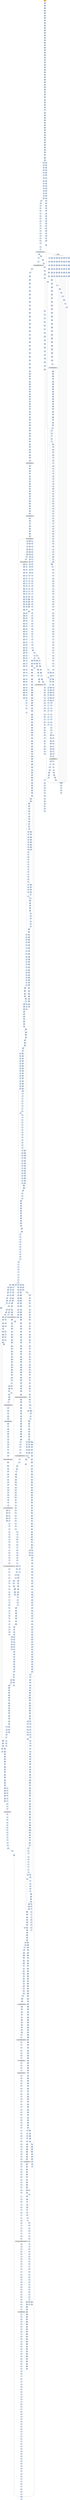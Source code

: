 strict digraph G {
	graph [bgcolor=transparent,
		name=G
	];
	node [color=lightsteelblue,
		fillcolor=lightsteelblue,
		shape=rectangle,
		style=filled
	];
	a0x00424060pushl_ebp	[color=lightgrey,
		fillcolor=orange,
		label=pushl];
	a0x00424061movl_esp_ebp	[label=movl];
	a0x00424060pushl_ebp -> a0x00424061movl_esp_ebp	[color="#000000"];
	a0x00424063pushl_ebx	[label=pushl];
	a0x00424061movl_esp_ebp -> a0x00424063pushl_ebx	[color="#000000"];
	a0x00424064pushl_esi	[label=pushl];
	a0x00424063pushl_ebx -> a0x00424064pushl_esi	[color="#000000"];
	a0x00424065pushl_edi	[label=pushl];
	a0x00424064pushl_esi -> a0x00424065pushl_edi	[color="#000000"];
	a0x00424066pusha_	[label=pusha];
	a0x00424065pushl_edi -> a0x00424066pusha_	[color="#000000"];
	a0x00424067call_0x0042406c	[label=call];
	a0x00424066pusha_ -> a0x00424067call_0x0042406c	[color="#000000"];
	a0x0042406cpopl_ebp	[label=popl];
	a0x00424067call_0x0042406c -> a0x0042406cpopl_ebp	[color="#000000"];
	a0x0042406dsubl_0x40286cUINT32_ebp	[label=subl];
	a0x0042406cpopl_ebp -> a0x0042406dsubl_0x40286cUINT32_ebp	[color="#000000"];
	a0x00424073movl_0x40345dUINT32_ecx	[label=movl];
	a0x0042406dsubl_0x40286cUINT32_ebp -> a0x00424073movl_0x40345dUINT32_ecx	[color="#000000"];
	a0x00424078subl_0x4028c6UINT32_ecx	[label=subl];
	a0x00424073movl_0x40345dUINT32_ecx -> a0x00424078subl_0x4028c6UINT32_ecx	[color="#000000"];
	a0x0042407emovl_ebp_edx	[label=movl];
	a0x00424078subl_0x4028c6UINT32_ecx -> a0x0042407emovl_ebp_edx	[color="#000000"];
	a0x00424080addl_0x4028c6UINT32_edx	[label=addl];
	a0x0042407emovl_ebp_edx -> a0x00424080addl_0x4028c6UINT32_edx	[color="#000000"];
	a0x00424086leal_edx__edi	[label=leal];
	a0x00424080addl_0x4028c6UINT32_edx -> a0x00424086leal_edx__edi	[color="#000000"];
	a0x00424088movl_edi_esi	[label=movl];
	a0x00424086leal_edx__edi -> a0x00424088movl_edi_esi	[color="#000000"];
	a0x0042408axorl_eax_eax	[label=xorl];
	a0x00424088movl_edi_esi -> a0x0042408axorl_eax_eax	[color="#000000"];
	a0x0042408cjmp_0x00424092	[label=jmp];
	a0x0042408axorl_eax_eax -> a0x0042408cjmp_0x00424092	[color="#000000"];
	a0x00424092lodsb_ds_esi__al	[label=lodsb];
	a0x0042408cjmp_0x00424092 -> a0x00424092lodsb_ds_esi__al	[color="#000000"];
	a0x00424093stc_	[label=stc];
	a0x00424092lodsb_ds_esi__al -> a0x00424093stc_	[color="#000000"];
	a0x00424094xorb_0xffffffdbUINT8_al	[label=xorb];
	a0x00424093stc_ -> a0x00424094xorb_0xffffffdbUINT8_al	[color="#000000"];
	a0x00424096nop_	[label=nop];
	a0x00424094xorb_0xffffffdbUINT8_al -> a0x00424096nop_	[color="#000000"];
	a0x00424097addb_0xeUINT8_al	[label=addb];
	a0x00424096nop_ -> a0x00424097addb_0xeUINT8_al	[color="#000000"];
	a0x00424099subb_cl_al	[label=subb];
	a0x00424097addb_0xeUINT8_al -> a0x00424099subb_cl_al	[color="#000000"];
	a0x0042409brorb_0xffffffafUINT8_al	[label=rorb];
	a0x00424099subb_cl_al -> a0x0042409brorb_0xffffffafUINT8_al	[color="#000000"];
	a0x0042409ejmp_0x004240a1	[label=jmp];
	a0x0042409brorb_0xffffffafUINT8_al -> a0x0042409ejmp_0x004240a1	[color="#000000"];
	a0x004240a1rolb_0x69UINT8_al	[label=rolb];
	a0x0042409ejmp_0x004240a1 -> a0x004240a1rolb_0x69UINT8_al	[color="#000000"];
	a0x004240a4rorb_0xffffffc9UINT8_al	[label=rorb];
	a0x004240a1rolb_0x69UINT8_al -> a0x004240a4rorb_0xffffffc9UINT8_al	[color="#000000"];
	a0x004240a7jmp_0x004240aa	[label=jmp];
	a0x004240a4rorb_0xffffffc9UINT8_al -> a0x004240a7jmp_0x004240aa	[color="#000000"];
	a0x004240aaaddb_cl_al	[label=addb];
	a0x004240a7jmp_0x004240aa -> a0x004240aaaddb_cl_al	[color="#000000"];
	a0x004240acaddb_0xffffffd5UINT8_al	[label=addb];
	a0x004240aaaddb_cl_al -> a0x004240acaddb_0xffffffd5UINT8_al	[color="#000000"];
	a0x004240aerolb_0x50UINT8_al	[label=rolb];
	a0x004240acaddb_0xffffffd5UINT8_al -> a0x004240aerolb_0x50UINT8_al	[color="#000000"];
	a0x004240b1jmp_0x004240b4	[label=jmp];
	a0x004240aerolb_0x50UINT8_al -> a0x004240b1jmp_0x004240b4	[color="#000000"];
	a0x004240b4addb_cl_al	[label=addb];
	a0x004240b1jmp_0x004240b4 -> a0x004240b4addb_cl_al	[color="#000000"];
	a0x004240b6subb_cl_al	[label=subb];
	a0x004240b4addb_cl_al -> a0x004240b6subb_cl_al	[color="#000000"];
	a0x004240b8rorb_0x5dUINT8_al	[label=rorb];
	a0x004240b6subb_cl_al -> a0x004240b8rorb_0x5dUINT8_al	[color="#000000"];
	a0x004240bbrorb_0xffffffcaUINT8_al	[label=rorb];
	a0x004240b8rorb_0x5dUINT8_al -> a0x004240bbrorb_0xffffffcaUINT8_al	[color="#000000"];
	a0x004240bedecb_al	[label=decb];
	a0x004240bbrorb_0xffffffcaUINT8_al -> a0x004240bedecb_al	[color="#000000"];
	a0x004240c0rorb_0x52UINT8_al	[label=rorb];
	a0x004240bedecb_al -> a0x004240c0rorb_0x52UINT8_al	[color="#000000"];
	a0x004240c3stosb_al_es_edi_	[label=stosb];
	a0x004240c0rorb_0x52UINT8_al -> a0x004240c3stosb_al_es_edi_	[color="#000000"];
	a0x004240c4loop_0x00424092	[label=loop];
	a0x004240c3stosb_al_es_edi_ -> a0x004240c4loop_0x00424092	[color="#000000"];
	a0x004240c6movl_ebp_edx	[label=movl];
	a0x004240c4loop_0x00424092 -> a0x004240c6movl_ebp_edx	[color="#000000",
		label=F];
	a0x004240c8addl_0x40321fUINT32_edx	[label=addl];
	a0x004240c6movl_ebp_edx -> a0x004240c8addl_0x40321fUINT32_edx	[color="#000000"];
	a0x004240cemovl_0x20esp__eax	[label=movl];
	a0x004240c8addl_0x40321fUINT32_edx -> a0x004240cemovl_0x20esp__eax	[color="#000000"];
	a0x004240d2incl_eax	[label=incl];
	a0x004240cemovl_0x20esp__eax -> a0x004240d2incl_eax	[color="#000000"];
	a0x004240d3js_0x004240dd	[label=js];
	a0x004240d2incl_eax -> a0x004240d3js_0x004240dd	[color="#000000"];
	a0x004240d5movl_0x1UINT32_edx_	[label=movl];
	a0x004240d3js_0x004240dd -> a0x004240d5movl_0x1UINT32_edx_	[color="#000000",
		label=F];
	a0x004240dbjmp_0x004240e3	[label=jmp];
	a0x004240d5movl_0x1UINT32_edx_ -> a0x004240dbjmp_0x004240e3	[color="#000000"];
	a0x004240e3movl_ebp_edx	[label=movl];
	a0x004240dbjmp_0x004240e3 -> a0x004240e3movl_ebp_edx	[color="#000000"];
	a0x004240e5addl_0x402866UINT32_edx	[label=addl];
	a0x004240e3movl_ebp_edx -> a0x004240e5addl_0x402866UINT32_edx	[color="#000000"];
	a0x004240ebleal_edx__eax	[label=leal];
	a0x004240e5addl_0x402866UINT32_edx -> a0x004240ebleal_edx__eax	[color="#000000"];
	a0x004240edmovl_0x403065UINT32_ecx	[label=movl];
	a0x004240ebleal_edx__eax -> a0x004240edmovl_0x403065UINT32_ecx	[color="#000000"];
	a0x004240f2subl_0x402866UINT32_ecx	[label=subl];
	a0x004240edmovl_0x403065UINT32_ecx -> a0x004240f2subl_0x402866UINT32_ecx	[color="#000000"];
	a0x004240f8call_0x00424401	[label=call];
	a0x004240f2subl_0x402866UINT32_ecx -> a0x004240f8call_0x00424401	[color="#000000"];
	a0x00424401movl_eax_edi	[label=movl];
	a0x004240f8call_0x00424401 -> a0x00424401movl_eax_edi	[color="#000000"];
	a0x00424403xorl_eax_eax	[label=xorl];
	a0x00424401movl_eax_edi -> a0x00424403xorl_eax_eax	[color="#000000"];
	a0x00424405xorl_ebx_ebx	[label=xorl];
	a0x00424403xorl_eax_eax -> a0x00424405xorl_ebx_ebx	[color="#000000"];
	a0x00424407xorl_edx_edx	[label=xorl];
	a0x00424405xorl_ebx_ebx -> a0x00424407xorl_edx_edx	[color="#000000"];
	a0x00424409movb_edi__al	[label=movb];
	a0x00424407xorl_edx_edx -> a0x00424409movb_edi__al	[color="#000000"];
	a0x0042440bmull_edx_eax	[label=mull];
	a0x00424409movb_edi__al -> a0x0042440bmull_edx_eax	[color="#000000"];
	a0x0042440daddl_eax_ebx	[label=addl];
	a0x0042440bmull_edx_eax -> a0x0042440daddl_eax_ebx	[color="#000000"];
	a0x0042440fincl_edx	[label=incl];
	a0x0042440daddl_eax_ebx -> a0x0042440fincl_edx	[color="#000000"];
	a0x00424410incl_edi	[label=incl];
	a0x0042440fincl_edx -> a0x00424410incl_edi	[color="#000000"];
	a0x00424411loop_0x00424409	[label=loop];
	a0x00424410incl_edi -> a0x00424411loop_0x00424409	[color="#000000"];
	a0x00424413xchgl_eax_ebx	[label=xchgl];
	a0x00424411loop_0x00424409 -> a0x00424413xchgl_eax_ebx	[color="#000000",
		label=F];
	a0x00424414ret	[label=ret];
	a0x00424413xchgl_eax_ebx -> a0x00424414ret	[color="#000000"];
	a0x004240fdmovl_ebp_edx	[label=movl];
	a0x00424414ret -> a0x004240fdmovl_ebp_edx	[color="#000000"];
	a0x00424815jmp_0x00424819	[label=jmp];
	a0x00424414ret -> a0x00424815jmp_0x00424819	[color="#000000"];
	a0x004240ffaddl_0x40321bUINT32_edx	[label=addl];
	a0x004240fdmovl_ebp_edx -> a0x004240ffaddl_0x40321bUINT32_edx	[color="#000000"];
	a0x00424105movl_eax_edx_	[label=movl];
	a0x004240ffaddl_0x40321bUINT32_edx -> a0x00424105movl_eax_edx_	[color="#000000"];
	a0x00424107movl_ebp_edx	[label=movl];
	a0x00424105movl_eax_edx_ -> a0x00424107movl_ebp_edx	[color="#000000"];
	a0x00424109addl_0x403213UINT32_edx	[label=addl];
	a0x00424107movl_ebp_edx -> a0x00424109addl_0x403213UINT32_edx	[color="#000000"];
	a0x0042410ftestl_0x1UINT32_edx_	[label=testl];
	a0x00424109addl_0x403213UINT32_edx -> a0x0042410ftestl_0x1UINT32_edx_	[color="#000000"];
	a0x00424115je_0x0042415f	[label=je];
	a0x0042410ftestl_0x1UINT32_edx_ -> a0x00424115je_0x0042415f	[color="#000000"];
	a0x0042415fmovl_ebp_edx	[label=movl];
	a0x00424115je_0x0042415f -> a0x0042415fmovl_ebp_edx	[color="#000000",
		label=T];
	a0x00424161addl_0x40320bUINT32_edx	[label=addl];
	a0x0042415fmovl_ebp_edx -> a0x00424161addl_0x40320bUINT32_edx	[color="#000000"];
	a0x00424167movl_edx__eax	[label=movl];
	a0x00424161addl_0x40320bUINT32_edx -> a0x00424167movl_edx__eax	[color="#000000"];
	a0x00424169addl_0x3ceax__eax	[label=addl];
	a0x00424167movl_edx__eax -> a0x00424169addl_0x3ceax__eax	[color="#000000"];
	a0x0042416caddl_0x80UINT32_eax	[label=addl];
	a0x00424169addl_0x3ceax__eax -> a0x0042416caddl_0x80UINT32_eax	[color="#000000"];
	a0x00424171movl_eax__ecx	[label=movl];
	a0x0042416caddl_0x80UINT32_eax -> a0x00424171movl_eax__ecx	[color="#000000"];
	a0x00424173addl_edx__ecx	[label=addl];
	a0x00424171movl_eax__ecx -> a0x00424173addl_edx__ecx	[color="#000000"];
	a0x00424175addl_0x10UINT8_ecx	[label=addl];
	a0x00424173addl_edx__ecx -> a0x00424175addl_0x10UINT8_ecx	[color="#000000"];
	a0x00424178movl_ecx__eax	[label=movl];
	a0x00424175addl_0x10UINT8_ecx -> a0x00424178movl_ecx__eax	[color="#000000"];
	a0x0042417aaddl_edx__eax	[label=addl];
	a0x00424178movl_ecx__eax -> a0x0042417aaddl_edx__eax	[color="#000000"];
	a0x0042417cmovl_eax__ebx	[label=movl];
	a0x0042417aaddl_edx__eax -> a0x0042417cmovl_eax__ebx	[color="#000000"];
	a0x0042417emovl_ebp_edx	[label=movl];
	a0x0042417cmovl_eax__ebx -> a0x0042417emovl_ebp_edx	[color="#000000"];
	a0x00424180addl_0x403397UINT32_edx	[label=addl];
	a0x0042417emovl_ebp_edx -> a0x00424180addl_0x403397UINT32_edx	[color="#000000"];
	a0x00424186movl_ebx_edx_	[label=movl];
	a0x00424180addl_0x403397UINT32_edx -> a0x00424186movl_ebx_edx_	[color="#000000"];
	a0x00424188addl_0x4UINT8_eax	[label=addl];
	a0x00424186movl_ebx_edx_ -> a0x00424188addl_0x4UINT8_eax	[color="#000000"];
	a0x0042418bmovl_eax__ebx	[label=movl];
	a0x00424188addl_0x4UINT8_eax -> a0x0042418bmovl_eax__ebx	[color="#000000"];
	a0x0042418dmovl_ebp_edx	[label=movl];
	a0x0042418bmovl_eax__ebx -> a0x0042418dmovl_ebp_edx	[color="#000000"];
	a0x0042418faddl_0x40339bUINT32_edx	[label=addl];
	a0x0042418dmovl_ebp_edx -> a0x0042418faddl_0x40339bUINT32_edx	[color="#000000"];
	a0x00424195movl_ebx_edx_	[label=movl];
	a0x0042418faddl_0x40339bUINT32_edx -> a0x00424195movl_ebx_edx_	[color="#000000"];
	a0x00424197movl_ebp_edx	[label=movl];
	a0x00424195movl_ebx_edx_ -> a0x00424197movl_ebp_edx	[color="#000000"];
	a0x00424199addl_0x40339fUINT32_edx	[label=addl];
	a0x00424197movl_ebp_edx -> a0x00424199addl_0x40339fUINT32_edx	[color="#000000"];
	a0x0042419fleal_edx__eax	[label=leal];
	a0x00424199addl_0x40339fUINT32_edx -> a0x0042419fleal_edx__eax	[color="#000000"];
	a0x004241a1pushl_eax	[label=pushl];
	a0x0042419fleal_edx__eax -> a0x004241a1pushl_eax	[color="#000000"];
	a0x004241a2movl_ebp_edx	[label=movl];
	a0x004241a1pushl_eax -> a0x004241a2movl_ebp_edx	[color="#000000"];
	a0x004241a4addl_0x403397UINT32_edx	[label=addl];
	a0x004241a2movl_ebp_edx -> a0x004241a4addl_0x403397UINT32_edx	[color="#000000"];
	a0x004241aacall_edx_	[label=call];
	a0x004241a4addl_0x403397UINT32_edx -> a0x004241aacall_edx_	[color="#000000"];
	LOADLIBRARYA_KERNEL32_DLL	[color=lightgrey,
		fillcolor=lightgrey,
		label="LOADLIBRARYA-KERNEL32-DLL"];
	a0x004241aacall_edx_ -> LOADLIBRARYA_KERNEL32_DLL	[color="#000000"];
	a0x004241acmovl_ebp_edx	[label=movl];
	LOADLIBRARYA_KERNEL32_DLL -> a0x004241acmovl_ebp_edx	[color="#000000"];
	a0x0042467atestl_eax_eax	[label=testl];
	LOADLIBRARYA_KERNEL32_DLL -> a0x0042467atestl_eax_eax	[color="#000000"];
	a0x004241aeaddl_0x4033acUINT32_edx	[label=addl];
	a0x004241acmovl_ebp_edx -> a0x004241aeaddl_0x4033acUINT32_edx	[color="#000000"];
	a0x004241b4movl_eax_esi	[label=movl];
	a0x004241aeaddl_0x4033acUINT32_edx -> a0x004241b4movl_eax_esi	[color="#000000"];
	a0x004241b6movl_eax_edx_	[label=movl];
	a0x004241b4movl_eax_esi -> a0x004241b6movl_eax_edx_	[color="#000000"];
	a0x004241b8movl_ebp_edx	[label=movl];
	a0x004241b6movl_eax_edx_ -> a0x004241b8movl_ebp_edx	[color="#000000"];
	a0x004241baaddl_0x4033b0UINT32_edx	[label=addl];
	a0x004241b8movl_ebp_edx -> a0x004241baaddl_0x4033b0UINT32_edx	[color="#000000"];
	a0x004241c0leal_edx__eax	[label=leal];
	a0x004241baaddl_0x4033b0UINT32_edx -> a0x004241c0leal_edx__eax	[color="#000000"];
	a0x004241c2call_0x004242a5	[label=call];
	a0x004241c0leal_edx__eax -> a0x004241c2call_0x004242a5	[color="#000000"];
	a0x004242a5pushl_eax	[label=pushl];
	a0x004241c2call_0x004242a5 -> a0x004242a5pushl_eax	[color="#000000"];
	a0x004242a6pushl_esi	[label=pushl];
	a0x004242a5pushl_eax -> a0x004242a6pushl_esi	[color="#000000"];
	a0x004242a7movl_ebp_edx	[label=movl];
	a0x004242a6pushl_esi -> a0x004242a7movl_ebp_edx	[color="#000000"];
	a0x004242a9addl_0x40339bUINT32_edx	[label=addl];
	a0x004242a7movl_ebp_edx -> a0x004242a9addl_0x40339bUINT32_edx	[color="#000000"];
	a0x004242afcall_edx_	[label=call];
	a0x004242a9addl_0x40339bUINT32_edx -> a0x004242afcall_edx_	[color="#000000"];
	GETPROCADDRESS_KERNEL32_DLL	[color=lightgrey,
		fillcolor=lightgrey,
		label="GETPROCADDRESS-KERNEL32-DLL"];
	a0x004242b1ret	[label=ret];
	GETPROCADDRESS_KERNEL32_DLL -> a0x004242b1ret	[color="#000000"];
	a0x00424700orl_eax_eax	[label=orl];
	GETPROCADDRESS_KERNEL32_DLL -> a0x00424700orl_eax_eax	[color="#000000"];
	a0x00424884orl_eax_eax	[label=orl];
	GETPROCADDRESS_KERNEL32_DLL -> a0x00424884orl_eax_eax	[color="#000000"];
	a0x004241c7movl_ebp_edx	[label=movl];
	a0x004242b1ret -> a0x004241c7movl_ebp_edx	[color="#000000"];
	a0x004241e0movl_ebp_edx	[label=movl];
	a0x004242b1ret -> a0x004241e0movl_ebp_edx	[color="#000000"];
	a0x004241f9movl_ebp_edx	[label=movl];
	a0x004242b1ret -> a0x004241f9movl_ebp_edx	[color="#000000"];
	a0x00424212movl_ebp_edx	[label=movl];
	a0x004242b1ret -> a0x00424212movl_ebp_edx	[color="#000000"];
	a0x0042422bmovl_ebp_edx	[label=movl];
	a0x004242b1ret -> a0x0042422bmovl_ebp_edx	[color="#000000"];
	a0x00424244movl_ebp_edx	[label=movl];
	a0x004242b1ret -> a0x00424244movl_ebp_edx	[color="#000000"];
	a0x0042425dmovl_ebp_edx	[label=movl];
	a0x004242b1ret -> a0x0042425dmovl_ebp_edx	[color="#000000"];
	a0x00424276movl_ebp_edx	[label=movl];
	a0x004242b1ret -> a0x00424276movl_ebp_edx	[color="#000000"];
	a0x0042428fmovl_ebp_edx	[label=movl];
	a0x004242b1ret -> a0x0042428fmovl_ebp_edx	[color="#000000"];
	a0x004241c9addl_0x4033c1UINT32_edx	[label=addl];
	a0x004241c7movl_ebp_edx -> a0x004241c9addl_0x4033c1UINT32_edx	[color="#000000"];
	a0x004241cfmovl_eax_edx_	[label=movl];
	a0x004241c9addl_0x4033c1UINT32_edx -> a0x004241cfmovl_eax_edx_	[color="#000000"];
	a0x004241d1movl_ebp_edx	[label=movl];
	a0x004241cfmovl_eax_edx_ -> a0x004241d1movl_ebp_edx	[color="#000000"];
	a0x004241d3addl_0x4033c5UINT32_edx	[label=addl];
	a0x004241d1movl_ebp_edx -> a0x004241d3addl_0x4033c5UINT32_edx	[color="#000000"];
	a0x004241d9leal_edx__eax	[label=leal];
	a0x004241d3addl_0x4033c5UINT32_edx -> a0x004241d9leal_edx__eax	[color="#000000"];
	a0x004241dbcall_0x004242a5	[label=call];
	a0x004241d9leal_edx__eax -> a0x004241dbcall_0x004242a5	[color="#000000"];
	a0x004241dbcall_0x004242a5 -> a0x004242a5pushl_eax	[color="#000000"];
	a0x004241e2addl_0x4033d4UINT32_edx	[label=addl];
	a0x004241e0movl_ebp_edx -> a0x004241e2addl_0x4033d4UINT32_edx	[color="#000000"];
	a0x004241e8movl_eax_edx_	[label=movl];
	a0x004241e2addl_0x4033d4UINT32_edx -> a0x004241e8movl_eax_edx_	[color="#000000"];
	a0x004241eamovl_ebp_edx	[label=movl];
	a0x004241e8movl_eax_edx_ -> a0x004241eamovl_ebp_edx	[color="#000000"];
	a0x004241ecaddl_0x4033d8UINT32_edx	[label=addl];
	a0x004241eamovl_ebp_edx -> a0x004241ecaddl_0x4033d8UINT32_edx	[color="#000000"];
	a0x004241f2leal_edx__eax	[label=leal];
	a0x004241ecaddl_0x4033d8UINT32_edx -> a0x004241f2leal_edx__eax	[color="#000000"];
	a0x004241f4call_0x004242a5	[label=call];
	a0x004241f2leal_edx__eax -> a0x004241f4call_0x004242a5	[color="#000000"];
	a0x004241f4call_0x004242a5 -> a0x004242a5pushl_eax	[color="#000000"];
	a0x004241fbaddl_0x4033ebUINT32_edx	[label=addl];
	a0x004241f9movl_ebp_edx -> a0x004241fbaddl_0x4033ebUINT32_edx	[color="#000000"];
	a0x00424201movl_eax_edx_	[label=movl];
	a0x004241fbaddl_0x4033ebUINT32_edx -> a0x00424201movl_eax_edx_	[color="#000000"];
	a0x00424203movl_ebp_edx	[label=movl];
	a0x00424201movl_eax_edx_ -> a0x00424203movl_ebp_edx	[color="#000000"];
	a0x00424205addl_0x4033efUINT32_edx	[label=addl];
	a0x00424203movl_ebp_edx -> a0x00424205addl_0x4033efUINT32_edx	[color="#000000"];
	a0x0042420bleal_edx__eax	[label=leal];
	a0x00424205addl_0x4033efUINT32_edx -> a0x0042420bleal_edx__eax	[color="#000000"];
	a0x0042420dcall_0x004242a5	[label=call];
	a0x0042420bleal_edx__eax -> a0x0042420dcall_0x004242a5	[color="#000000"];
	a0x0042420dcall_0x004242a5 -> a0x004242a5pushl_eax	[color="#000000"];
	a0x00424214addl_0x4033fbUINT32_edx	[label=addl];
	a0x00424212movl_ebp_edx -> a0x00424214addl_0x4033fbUINT32_edx	[color="#000000"];
	a0x0042421amovl_eax_edx_	[label=movl];
	a0x00424214addl_0x4033fbUINT32_edx -> a0x0042421amovl_eax_edx_	[color="#000000"];
	a0x0042421cmovl_ebp_edx	[label=movl];
	a0x0042421amovl_eax_edx_ -> a0x0042421cmovl_ebp_edx	[color="#000000"];
	a0x0042421eaddl_0x4033ffUINT32_edx	[label=addl];
	a0x0042421cmovl_ebp_edx -> a0x0042421eaddl_0x4033ffUINT32_edx	[color="#000000"];
	a0x00424224leal_edx__eax	[label=leal];
	a0x0042421eaddl_0x4033ffUINT32_edx -> a0x00424224leal_edx__eax	[color="#000000"];
	a0x00424226call_0x004242a5	[label=call];
	a0x00424224leal_edx__eax -> a0x00424226call_0x004242a5	[color="#000000"];
	a0x00424226call_0x004242a5 -> a0x004242a5pushl_eax	[color="#000000"];
	a0x0042422daddl_0x40340bUINT32_edx	[label=addl];
	a0x0042422bmovl_ebp_edx -> a0x0042422daddl_0x40340bUINT32_edx	[color="#000000"];
	a0x00424233movl_eax_edx_	[label=movl];
	a0x0042422daddl_0x40340bUINT32_edx -> a0x00424233movl_eax_edx_	[color="#000000"];
	a0x00424235movl_ebp_edx	[label=movl];
	a0x00424233movl_eax_edx_ -> a0x00424235movl_ebp_edx	[color="#000000"];
	a0x00424237addl_0x40340fUINT32_edx	[label=addl];
	a0x00424235movl_ebp_edx -> a0x00424237addl_0x40340fUINT32_edx	[color="#000000"];
	a0x0042423dleal_edx__eax	[label=leal];
	a0x00424237addl_0x40340fUINT32_edx -> a0x0042423dleal_edx__eax	[color="#000000"];
	a0x0042423fcall_0x004242a5	[label=call];
	a0x0042423dleal_edx__eax -> a0x0042423fcall_0x004242a5	[color="#000000"];
	a0x0042423fcall_0x004242a5 -> a0x004242a5pushl_eax	[color="#000000"];
	a0x00424246addl_0x40341aUINT32_edx	[label=addl];
	a0x00424244movl_ebp_edx -> a0x00424246addl_0x40341aUINT32_edx	[color="#000000"];
	a0x0042424cmovl_eax_edx_	[label=movl];
	a0x00424246addl_0x40341aUINT32_edx -> a0x0042424cmovl_eax_edx_	[color="#000000"];
	a0x0042424emovl_ebp_edx	[label=movl];
	a0x0042424cmovl_eax_edx_ -> a0x0042424emovl_ebp_edx	[color="#000000"];
	a0x00424250addl_0x40341eUINT32_edx	[label=addl];
	a0x0042424emovl_ebp_edx -> a0x00424250addl_0x40341eUINT32_edx	[color="#000000"];
	a0x00424256leal_edx__eax	[label=leal];
	a0x00424250addl_0x40341eUINT32_edx -> a0x00424256leal_edx__eax	[color="#000000"];
	a0x00424258call_0x004242a5	[label=call];
	a0x00424256leal_edx__eax -> a0x00424258call_0x004242a5	[color="#000000"];
	a0x00424258call_0x004242a5 -> a0x004242a5pushl_eax	[color="#000000"];
	a0x0042425faddl_0x403427UINT32_edx	[label=addl];
	a0x0042425dmovl_ebp_edx -> a0x0042425faddl_0x403427UINT32_edx	[color="#000000"];
	a0x00424265movl_eax_edx_	[label=movl];
	a0x0042425faddl_0x403427UINT32_edx -> a0x00424265movl_eax_edx_	[color="#000000"];
	a0x00424267movl_ebp_edx	[label=movl];
	a0x00424265movl_eax_edx_ -> a0x00424267movl_ebp_edx	[color="#000000"];
	a0x00424269addl_0x40342bUINT32_edx	[label=addl];
	a0x00424267movl_ebp_edx -> a0x00424269addl_0x40342bUINT32_edx	[color="#000000"];
	a0x0042426fleal_edx__eax	[label=leal];
	a0x00424269addl_0x40342bUINT32_edx -> a0x0042426fleal_edx__eax	[color="#000000"];
	a0x00424271call_0x004242a5	[label=call];
	a0x0042426fleal_edx__eax -> a0x00424271call_0x004242a5	[color="#000000"];
	a0x00424271call_0x004242a5 -> a0x004242a5pushl_eax	[color="#000000"];
	a0x00424278addl_0x403437UINT32_edx	[label=addl];
	a0x00424276movl_ebp_edx -> a0x00424278addl_0x403437UINT32_edx	[color="#000000"];
	a0x0042427emovl_eax_edx_	[label=movl];
	a0x00424278addl_0x403437UINT32_edx -> a0x0042427emovl_eax_edx_	[color="#000000"];
	a0x00424280movl_ebp_edx	[label=movl];
	a0x0042427emovl_eax_edx_ -> a0x00424280movl_ebp_edx	[color="#000000"];
	a0x00424282addl_0x40343bUINT32_edx	[label=addl];
	a0x00424280movl_ebp_edx -> a0x00424282addl_0x40343bUINT32_edx	[color="#000000"];
	a0x00424288leal_edx__eax	[label=leal];
	a0x00424282addl_0x40343bUINT32_edx -> a0x00424288leal_edx__eax	[color="#000000"];
	a0x0042428acall_0x004242a5	[label=call];
	a0x00424288leal_edx__eax -> a0x0042428acall_0x004242a5	[color="#000000"];
	a0x0042428acall_0x004242a5 -> a0x004242a5pushl_eax	[color="#000000"];
	a0x00424291addl_0x403447UINT32_edx	[label=addl];
	a0x0042428fmovl_ebp_edx -> a0x00424291addl_0x403447UINT32_edx	[color="#000000"];
	a0x00424297movl_eax_edx_	[label=movl];
	a0x00424291addl_0x403447UINT32_edx -> a0x00424297movl_eax_edx_	[color="#000000"];
	a0x00424299movl_ebp_edx	[label=movl];
	a0x00424297movl_eax_edx_ -> a0x00424299movl_ebp_edx	[color="#000000"];
	a0x0042429baddl_0x402ab2UINT32_edx	[label=addl];
	a0x00424299movl_ebp_edx -> a0x0042429baddl_0x402ab2UINT32_edx	[color="#000000"];
	a0x004242a1leal_edx__eax	[label=leal];
	a0x0042429baddl_0x402ab2UINT32_edx -> a0x004242a1leal_edx__eax	[color="#000000"];
	a0x004242a3pushl_eax	[label=pushl];
	a0x004242a1leal_edx__eax -> a0x004242a3pushl_eax	[color="#000000"];
	a0x004242a4ret	[label=ret];
	a0x004242a3pushl_eax -> a0x004242a4ret	[color="#000000"];
	a0x004242b2movl_ebp_edx	[label=movl];
	a0x004242a4ret -> a0x004242b2movl_ebp_edx	[color="#000000"];
	a0x004242b4addl_0x403213UINT32_edx	[label=addl];
	a0x004242b2movl_ebp_edx -> a0x004242b4addl_0x403213UINT32_edx	[color="#000000"];
	a0x004242batestl_0x10UINT32_edx_	[label=testl];
	a0x004242b4addl_0x403213UINT32_edx -> a0x004242batestl_0x10UINT32_edx_	[color="#000000"];
	a0x004242c0je_0x004242fd	[label=je];
	a0x004242batestl_0x10UINT32_edx_ -> a0x004242c0je_0x004242fd	[color="#000000"];
	a0x004242fdmovl_ebp_edx	[label=movl];
	a0x004242c0je_0x004242fd -> a0x004242fdmovl_ebp_edx	[color="#000000",
		label=T];
	a0x004242ffaddl_0x40320bUINT32_edx	[label=addl];
	a0x004242fdmovl_ebp_edx -> a0x004242ffaddl_0x40320bUINT32_edx	[color="#000000"];
	a0x00424305movl_edx__edi	[label=movl];
	a0x004242ffaddl_0x40320bUINT32_edx -> a0x00424305movl_edx__edi	[color="#000000"];
	a0x00424307addl_0x3cedi__edi	[label=addl];
	a0x00424305movl_edx__edi -> a0x00424307addl_0x3cedi__edi	[color="#000000"];
	a0x0042430amovl_edx__esi	[label=movl];
	a0x00424307addl_0x3cedi__edi -> a0x0042430amovl_edx__esi	[color="#000000"];
	a0x0042430cmovl_0x54edi__ecx	[label=movl];
	a0x0042430amovl_edx__esi -> a0x0042430cmovl_0x54edi__ecx	[color="#000000"];
	a0x0042430fmovl_ebp_edx	[label=movl];
	a0x0042430cmovl_0x54edi__ecx -> a0x0042430fmovl_ebp_edx	[color="#000000"];
	a0x00424311addl_0x403479UINT32_edx	[label=addl];
	a0x0042430fmovl_ebp_edx -> a0x00424311addl_0x403479UINT32_edx	[color="#000000"];
	a0x00424317leal_edx__eax	[label=leal];
	a0x00424311addl_0x403479UINT32_edx -> a0x00424317leal_edx__eax	[color="#000000"];
	a0x00424319pushl_eax	[label=pushl];
	a0x00424317leal_edx__eax -> a0x00424319pushl_eax	[color="#000000"];
	a0x0042431apushl_0x4UINT8	[label=pushl];
	a0x00424319pushl_eax -> a0x0042431apushl_0x4UINT8	[color="#000000"];
	a0x0042431cpushl_ecx	[label=pushl];
	a0x0042431apushl_0x4UINT8 -> a0x0042431cpushl_ecx	[color="#000000"];
	a0x0042431dmovl_ebp_edx	[label=movl];
	a0x0042431cpushl_ecx -> a0x0042431dmovl_ebp_edx	[color="#000000"];
	a0x0042431faddl_0x40320bUINT32_edx	[label=addl];
	a0x0042431dmovl_ebp_edx -> a0x0042431faddl_0x40320bUINT32_edx	[color="#000000"];
	a0x00424325pushl_edx_	[label=pushl];
	a0x0042431faddl_0x40320bUINT32_edx -> a0x00424325pushl_edx_	[color="#000000"];
	a0x00424327movl_ebp_edx	[label=movl];
	a0x00424325pushl_edx_ -> a0x00424327movl_ebp_edx	[color="#000000"];
	a0x00424329addl_0x4033d4UINT32_edx	[label=addl];
	a0x00424327movl_ebp_edx -> a0x00424329addl_0x4033d4UINT32_edx	[color="#000000"];
	a0x0042432fcall_edx_	[label=call];
	a0x00424329addl_0x4033d4UINT32_edx -> a0x0042432fcall_edx_	[color="#000000"];
	VIRTUALPROTECT_KERNEL32_DLL	[color=lightgrey,
		fillcolor=lightgrey,
		label="VIRTUALPROTECT-KERNEL32-DLL"];
	a0x0042432fcall_edx_ -> VIRTUALPROTECT_KERNEL32_DLL	[color="#000000"];
	a0x00424331movl_ebp_edx	[label=movl];
	VIRTUALPROTECT_KERNEL32_DLL -> a0x00424331movl_ebp_edx	[color="#000000"];
	a0x00424333addl_0x403213UINT32_edx	[label=addl];
	a0x00424331movl_ebp_edx -> a0x00424333addl_0x403213UINT32_edx	[color="#000000"];
	a0x00424339testl_0x8UINT32_edx_	[label=testl];
	a0x00424333addl_0x403213UINT32_edx -> a0x00424339testl_0x8UINT32_edx_	[color="#000000"];
	a0x0042433fje_0x0042442e	[label=je];
	a0x00424339testl_0x8UINT32_edx_ -> a0x0042433fje_0x0042442e	[color="#000000"];
	a0x0042442emovl_ebp_edx	[label=movl];
	a0x0042433fje_0x0042442e -> a0x0042442emovl_ebp_edx	[color="#000000",
		label=T];
	a0x00424430addl_0x40320bUINT32_edx	[label=addl];
	a0x0042442emovl_ebp_edx -> a0x00424430addl_0x40320bUINT32_edx	[color="#000000"];
	a0x00424436movl_edx__eax	[label=movl];
	a0x00424430addl_0x40320bUINT32_edx -> a0x00424436movl_edx__eax	[color="#000000"];
	a0x00424438movl_0x1UINT32_ebx	[label=movl];
	a0x00424436movl_edx__eax -> a0x00424438movl_0x1UINT32_ebx	[color="#000000"];
	a0x0042443dcall_0x00424494	[label=call];
	a0x00424438movl_0x1UINT32_ebx -> a0x0042443dcall_0x00424494	[color="#000000"];
	a0x00424494movl_eax_edi	[label=movl];
	a0x0042443dcall_0x00424494 -> a0x00424494movl_eax_edi	[color="#000000"];
	a0x00424496addl_0x3cedi__edi	[label=addl];
	a0x00424494movl_eax_edi -> a0x00424496addl_0x3cedi__edi	[color="#000000"];
	a0x00424499movl_edi_esi	[label=movl];
	a0x00424496addl_0x3cedi__edi -> a0x00424499movl_edi_esi	[color="#000000"];
	a0x0042449baddl_0xf8UINT32_esi	[label=addl];
	a0x00424499movl_edi_esi -> a0x0042449baddl_0xf8UINT32_esi	[color="#000000"];
	a0x004244a1xorl_edx_edx	[label=xorl];
	a0x0042449baddl_0xf8UINT32_esi -> a0x004244a1xorl_edx_edx	[color="#000000"];
	a0x004244a3cmpl_0x63727372UINT32_ds_esi_	[label=cmpl];
	a0x004244a1xorl_edx_edx -> a0x004244a3cmpl_0x63727372UINT32_ds_esi_	[color="#000000"];
	a0x004244aaje_0x0042453f	[label=je];
	a0x004244a3cmpl_0x63727372UINT32_ds_esi_ -> a0x004244aaje_0x0042453f	[color="#000000"];
	a0x004244b0cmpl_0x7273722eUINT32_ds_esi_	[label=cmpl];
	a0x004244aaje_0x0042453f -> a0x004244b0cmpl_0x7273722eUINT32_ds_esi_	[color="#000000",
		label=F];
	a0x004244b7je_0x0042453f	[label=je];
	a0x004244b0cmpl_0x7273722eUINT32_ds_esi_ -> a0x004244b7je_0x0042453f	[color="#000000"];
	a0x004244bdcmpl_0x6f6c6572UINT32_ds_esi_	[label=cmpl];
	a0x004244b7je_0x0042453f -> a0x004244bdcmpl_0x6f6c6572UINT32_ds_esi_	[color="#000000",
		label=F];
	a0x004244c4je_0x0042453f	[label=je];
	a0x004244bdcmpl_0x6f6c6572UINT32_ds_esi_ -> a0x004244c4je_0x0042453f	[color="#000000"];
	a0x004244c6cmpl_0x6c65722eUINT32_ds_esi_	[label=cmpl];
	a0x004244c4je_0x0042453f -> a0x004244c6cmpl_0x6c65722eUINT32_ds_esi_	[color="#000000",
		label=F];
	a0x004244cdje_0x0042453f	[label=je];
	a0x004244c6cmpl_0x6c65722eUINT32_ds_esi_ -> a0x004244cdje_0x0042453f	[color="#000000"];
	a0x004244cfcmpl_0x4379UINT32_ds_esi_	[label=cmpl];
	a0x004244cdje_0x0042453f -> a0x004244cfcmpl_0x4379UINT32_ds_esi_	[color="#000000",
		label=F];
	a0x004244d6je_0x0042453f	[label=je];
	a0x004244cfcmpl_0x4379UINT32_ds_esi_ -> a0x004244d6je_0x0042453f	[color="#000000"];
	a0x004244d8cmpl_0x6164652eUINT32_ds_esi_	[label=cmpl];
	a0x004244d6je_0x0042453f -> a0x004244d8cmpl_0x6164652eUINT32_ds_esi_	[color="#000000",
		label=F];
	a0x0042453faddl_0x28UINT8_esi	[label=addl];
	a0x004244d6je_0x0042453f -> a0x0042453faddl_0x28UINT8_esi	[color="#000000",
		label=T];
	a0x004244dfje_0x0042453f	[label=je];
	a0x004244d8cmpl_0x6164652eUINT32_ds_esi_ -> a0x004244dfje_0x0042453f	[color="#000000"];
	a0x004244e1cmpl_0x6164722eUINT32_ds_esi_	[label=cmpl];
	a0x004244dfje_0x0042453f -> a0x004244e1cmpl_0x6164722eUINT32_ds_esi_	[color="#000000",
		label=F];
	a0x004244e8je_0x0042453f	[label=je];
	a0x004244e1cmpl_0x6164722eUINT32_ds_esi_ -> a0x004244e8je_0x0042453f	[color="#000000"];
	a0x004244eacmpl_0x6164692eUINT32_ds_esi_	[label=cmpl];
	a0x004244e8je_0x0042453f -> a0x004244eacmpl_0x6164692eUINT32_ds_esi_	[color="#000000",
		label=F];
	a0x004244e8je_0x0042453f -> a0x0042453faddl_0x28UINT8_esi	[color="#000000",
		label=T];
	a0x004244f1je_0x0042453f	[label=je];
	a0x004244eacmpl_0x6164692eUINT32_ds_esi_ -> a0x004244f1je_0x0042453f	[color="#000000"];
	a0x004244f3cmpl_0x736c742eUINT32_ds_esi_	[label=cmpl];
	a0x004244f1je_0x0042453f -> a0x004244f3cmpl_0x736c742eUINT32_ds_esi_	[color="#000000",
		label=F];
	a0x004244faje_0x0042453f	[label=je];
	a0x004244f3cmpl_0x736c742eUINT32_ds_esi_ -> a0x004244faje_0x0042453f	[color="#000000"];
	a0x004244fccmpl_0x0UINT8_ds_0x14esi_	[label=cmpl];
	a0x004244faje_0x0042453f -> a0x004244fccmpl_0x0UINT8_ds_0x14esi_	[color="#000000",
		label=F];
	a0x00424501je_0x0042453f	[label=je];
	a0x004244fccmpl_0x0UINT8_ds_0x14esi_ -> a0x00424501je_0x0042453f	[color="#000000"];
	a0x00424503cmpl_0x0UINT8_ds_0x10esi_	[label=cmpl];
	a0x00424501je_0x0042453f -> a0x00424503cmpl_0x0UINT8_ds_0x10esi_	[color="#000000",
		label=F];
	a0x00424508je_0x0042453f	[label=je];
	a0x00424503cmpl_0x0UINT8_ds_0x10esi_ -> a0x00424508je_0x0042453f	[color="#000000"];
	a0x0042450apusha_	[label=pusha];
	a0x00424508je_0x0042453f -> a0x0042450apusha_	[color="#000000",
		label=F];
	a0x0042450bmovl_ds_0x10esi__ecx	[label=movl];
	a0x0042450apusha_ -> a0x0042450bmovl_ds_0x10esi__ecx	[color="#000000"];
	a0x0042450forl_ebx_ebx	[label=orl];
	a0x0042450bmovl_ds_0x10esi__ecx -> a0x0042450forl_ebx_ebx	[color="#000000"];
	a0x00424511jne_0x00424520	[label=jne];
	a0x0042450forl_ebx_ebx -> a0x00424511jne_0x00424520	[color="#000000"];
	a0x00424520movl_ds_0xcesi__esi	[label=movl];
	a0x00424511jne_0x00424520 -> a0x00424520movl_ds_0xcesi__esi	[color="#000000",
		label=T];
	a0x00424524addl_eax_esi	[label=addl];
	a0x00424520movl_ds_0xcesi__esi -> a0x00424524addl_eax_esi	[color="#000000"];
	a0x00424526call_0x0042444e	[label=call];
	a0x00424524addl_eax_esi -> a0x00424526call_0x0042444e	[color="#000000"];
	a0x0042444emovl_esi_edi	[label=movl];
	a0x00424526call_0x0042444e -> a0x0042444emovl_esi_edi	[color="#000000"];
	a0x00424450jmp_0x00424456	[label=jmp];
	a0x0042444emovl_esi_edi -> a0x00424450jmp_0x00424456	[color="#000000"];
	a0x00424456lodsb_ds_esi__al	[label=lodsb];
	a0x00424450jmp_0x00424456 -> a0x00424456lodsb_ds_esi__al	[color="#000000"];
	a0x00424457jmp_0x0042445a	[label=jmp];
	a0x00424456lodsb_ds_esi__al -> a0x00424457jmp_0x0042445a	[color="#000000"];
	a0x0042445aclc_	[label=clc];
	a0x00424457jmp_0x0042445a -> a0x0042445aclc_	[color="#000000"];
	a0x0042445bjmp_0x0042445e	[label=jmp];
	a0x0042445aclc_ -> a0x0042445bjmp_0x0042445e	[color="#000000"];
	a0x0042445ejmp_0x00424461	[label=jmp];
	a0x0042445bjmp_0x0042445e -> a0x0042445ejmp_0x00424461	[color="#000000"];
	a0x00424461decb_al	[label=decb];
	a0x0042445ejmp_0x00424461 -> a0x00424461decb_al	[color="#000000"];
	a0x00424463rolb_0x18UINT8_al	[label=rolb];
	a0x00424461decb_al -> a0x00424463rolb_0x18UINT8_al	[color="#000000"];
	a0x00424466clc_	[label=clc];
	a0x00424463rolb_0x18UINT8_al -> a0x00424466clc_	[color="#000000"];
	a0x00424467subb_0xfffffff2UINT8_al	[label=subb];
	a0x00424466clc_ -> a0x00424467subb_0xfffffff2UINT8_al	[color="#000000"];
	a0x00424469jmp_0x0042446c	[label=jmp];
	a0x00424467subb_0xfffffff2UINT8_al -> a0x00424469jmp_0x0042446c	[color="#000000"];
	a0x0042446crolb_0x6dUINT8_al	[label=rolb];
	a0x00424469jmp_0x0042446c -> a0x0042446crolb_0x6dUINT8_al	[color="#000000"];
	a0x0042446fjmp_0x00424472	[label=jmp];
	a0x0042446crolb_0x6dUINT8_al -> a0x0042446fjmp_0x00424472	[color="#000000"];
	a0x00424472addb_0x19UINT8_al	[label=addb];
	a0x0042446fjmp_0x00424472 -> a0x00424472addb_0x19UINT8_al	[color="#000000"];
	a0x00424474rolb_0xfUINT8_al	[label=rolb];
	a0x00424472addb_0x19UINT8_al -> a0x00424474rolb_0xfUINT8_al	[color="#000000"];
	a0x00424477rorb_0x4fUINT8_al	[label=rorb];
	a0x00424474rolb_0xfUINT8_al -> a0x00424477rorb_0x4fUINT8_al	[color="#000000"];
	a0x0042447axorb_0x7fUINT8_al	[label=xorb];
	a0x00424477rorb_0x4fUINT8_al -> a0x0042447axorb_0x7fUINT8_al	[color="#000000"];
	a0x0042447cjmp_0x0042447f	[label=jmp];
	a0x0042447axorb_0x7fUINT8_al -> a0x0042447cjmp_0x0042447f	[color="#000000"];
	a0x0042447fsubb_cl_al	[label=subb];
	a0x0042447cjmp_0x0042447f -> a0x0042447fsubb_cl_al	[color="#000000"];
	a0x00424481addb_cl_al	[label=addb];
	a0x0042447fsubb_cl_al -> a0x00424481addb_cl_al	[color="#000000"];
	a0x00424483jmp_0x00424486	[label=jmp];
	a0x00424481addb_cl_al -> a0x00424483jmp_0x00424486	[color="#000000"];
	a0x00424486nop_	[label=nop];
	a0x00424483jmp_0x00424486 -> a0x00424486nop_	[color="#000000"];
	a0x00424487stosb_al_es_edi_	[label=stosb];
	a0x00424486nop_ -> a0x00424487stosb_al_es_edi_	[color="#000000"];
	a0x00424488loop_0x00424456	[label=loop];
	a0x00424487stosb_al_es_edi_ -> a0x00424488loop_0x00424456	[color="#000000"];
	a0x0042448aret	[label=ret];
	a0x00424488loop_0x00424456 -> a0x0042448aret	[color="#000000",
		label=F];
	a0x0042452bmovl_ebp_edx	[label=movl];
	a0x0042448aret -> a0x0042452bmovl_ebp_edx	[color="#000000"];
	a0x0042452daddl_0x402d3eUINT32_edx	[label=addl];
	a0x0042452bmovl_ebp_edx -> a0x0042452daddl_0x402d3eUINT32_edx	[color="#000000"];
	a0x00424533leal_edx__eax	[label=leal];
	a0x0042452daddl_0x402d3eUINT32_edx -> a0x00424533leal_edx__eax	[color="#000000"];
	a0x00424535pushl_eax	[label=pushl];
	a0x00424533leal_edx__eax -> a0x00424535pushl_eax	[color="#000000"];
	a0x00424536ret	[label=ret];
	a0x00424535pushl_eax -> a0x00424536ret	[color="#000000"];
	a0x0042453epopa_	[label=popa];
	a0x00424536ret -> a0x0042453epopa_	[color="#000000"];
	a0x0042453epopa_ -> a0x0042453faddl_0x28UINT8_esi	[color="#000000"];
	a0x00424542incl_edx	[label=incl];
	a0x0042453faddl_0x28UINT8_esi -> a0x00424542incl_edx	[color="#000000"];
	a0x00424543cmpw_ds_0x6edi__dx	[label=cmpw];
	a0x00424542incl_edx -> a0x00424543cmpw_ds_0x6edi__dx	[color="#000000"];
	a0x00424548jne_0x004244a3	[label=jne];
	a0x00424543cmpw_ds_0x6edi__dx -> a0x00424548jne_0x004244a3	[color="#000000"];
	a0x0042454eret	[label=ret];
	a0x00424548jne_0x004244a3 -> a0x0042454eret	[color="#000000",
		label=F];
	a0x00424442movl_ebp_edx	[label=movl];
	a0x0042454eret -> a0x00424442movl_ebp_edx	[color="#000000"];
	a0x00424444addl_0x402d4fUINT32_edx	[label=addl];
	a0x00424442movl_ebp_edx -> a0x00424444addl_0x402d4fUINT32_edx	[color="#000000"];
	a0x0042444aleal_edx__eax	[label=leal];
	a0x00424444addl_0x402d4fUINT32_edx -> a0x0042444aleal_edx__eax	[color="#000000"];
	a0x0042444cpushl_eax	[label=pushl];
	a0x0042444aleal_edx__eax -> a0x0042444cpushl_eax	[color="#000000"];
	a0x0042444dret	[label=ret];
	a0x0042444cpushl_eax -> a0x0042444dret	[color="#000000"];
	a0x0042454fmovl_ebp_edx	[label=movl];
	a0x0042444dret -> a0x0042454fmovl_ebp_edx	[color="#000000"];
	a0x00424551addl_0x40320bUINT32_edx	[label=addl];
	a0x0042454fmovl_ebp_edx -> a0x00424551addl_0x40320bUINT32_edx	[color="#000000"];
	a0x00424557movl_edx__ebx	[label=movl];
	a0x00424551addl_0x40320bUINT32_edx -> a0x00424557movl_edx__ebx	[color="#000000"];
	a0x00424559movl_ebp_edx	[label=movl];
	a0x00424557movl_edx__ebx -> a0x00424559movl_ebp_edx	[color="#000000"];
	a0x0042455baddl_0x40320fUINT32_edx	[label=addl];
	a0x00424559movl_ebp_edx -> a0x0042455baddl_0x40320fUINT32_edx	[color="#000000"];
	a0x00424561addl_edx__ebx	[label=addl];
	a0x0042455baddl_0x40320fUINT32_edx -> a0x00424561addl_edx__ebx	[color="#000000"];
	a0x00424563rorl_0x7UINT8_ebx	[label=rorl];
	a0x00424561addl_edx__ebx -> a0x00424563rorl_0x7UINT8_ebx	[color="#000000"];
	a0x00424566movl_ebx_0x10esp_	[label=movl];
	a0x00424563rorl_0x7UINT8_ebx -> a0x00424566movl_ebx_0x10esp_	[color="#000000"];
	a0x0042456amovl_ebp_edx	[label=movl];
	a0x00424566movl_ebx_0x10esp_ -> a0x0042456amovl_ebp_edx	[color="#000000"];
	a0x0042456caddl_0x40310bUINT32_edx	[label=addl];
	a0x0042456amovl_ebp_edx -> a0x0042456caddl_0x40310bUINT32_edx	[color="#000000"];
	a0x00424572leal_edx__ebx	[label=leal];
	a0x0042456caddl_0x40310bUINT32_edx -> a0x00424572leal_edx__ebx	[color="#000000"];
	a0x00424574movl_ebx_0x1cesp_	[label=movl];
	a0x00424572leal_edx__ebx -> a0x00424574movl_ebx_0x1cesp_	[color="#000000"];
	a0x00424578movl_ebp_edx	[label=movl];
	a0x00424574movl_ebx_0x1cesp_ -> a0x00424578movl_ebp_edx	[color="#000000"];
	a0x0042457aaddl_0x40320bUINT32_edx	[label=addl];
	a0x00424578movl_ebp_edx -> a0x0042457aaddl_0x40320bUINT32_edx	[color="#000000"];
	a0x00424580movl_edx__edi	[label=movl];
	a0x0042457aaddl_0x40320bUINT32_edx -> a0x00424580movl_edx__edi	[color="#000000"];
	a0x00424582addl_0x3cedi__edi	[label=addl];
	a0x00424580movl_edx__edi -> a0x00424582addl_0x3cedi__edi	[color="#000000"];
	a0x00424585movl_0xc0edi__ebx	[label=movl];
	a0x00424582addl_0x3cedi__edi -> a0x00424585movl_0xc0edi__ebx	[color="#000000"];
	a0x0042458bcmpl_0x0UINT8_ebx	[label=cmpl];
	a0x00424585movl_0xc0edi__ebx -> a0x0042458bcmpl_0x0UINT8_ebx	[color="#000000"];
	a0x0042458eje_0x0042459b	[label=je];
	a0x0042458bcmpl_0x0UINT8_ebx -> a0x0042458eje_0x0042459b	[color="#000000"];
	a0x0042459bmovl_ebp_edx	[label=movl];
	a0x0042458eje_0x0042459b -> a0x0042459bmovl_ebp_edx	[color="#000000",
		label=T];
	a0x0042459daddl_0x403217UINT32_edx	[label=addl];
	a0x0042459bmovl_ebp_edx -> a0x0042459daddl_0x403217UINT32_edx	[color="#000000"];
	a0x004245a3movl_edx__eax	[label=movl];
	a0x0042459daddl_0x403217UINT32_edx -> a0x004245a3movl_edx__eax	[color="#000000"];
	a0x004245a5orl_eax_eax	[label=orl];
	a0x004245a3movl_edx__eax -> a0x004245a5orl_eax_eax	[color="#000000"];
	a0x004245a7je_0x004245ba	[label=je];
	a0x004245a5orl_eax_eax -> a0x004245a7je_0x004245ba	[color="#000000"];
	a0x004245bamovl_ebp_edx	[label=movl];
	a0x004245a7je_0x004245ba -> a0x004245bamovl_ebp_edx	[color="#000000",
		label=T];
	a0x004245bcaddl_0x403223UINT32_edx	[label=addl];
	a0x004245bamovl_ebp_edx -> a0x004245bcaddl_0x403223UINT32_edx	[color="#000000"];
	a0x004245c2leal_edx__esi	[label=leal];
	a0x004245bcaddl_0x403223UINT32_edx -> a0x004245c2leal_edx__esi	[color="#000000"];
	a0x004245c4pushl_ebx	[label=pushl];
	a0x004245c2leal_edx__esi -> a0x004245c4pushl_ebx	[color="#000000"];
	a0x004245c5movl_ebp_ebx	[label=movl];
	a0x004245c4pushl_ebx -> a0x004245c5movl_ebp_ebx	[color="#000000"];
	a0x004245c7addl_0x403213UINT32_ebx	[label=addl];
	a0x004245c5movl_ebp_ebx -> a0x004245c7addl_0x403213UINT32_ebx	[color="#000000"];
	a0x004245cdtestl_0x20UINT32_ebx_	[label=testl];
	a0x004245c7addl_0x403213UINT32_ebx -> a0x004245cdtestl_0x20UINT32_ebx_	[color="#000000"];
	a0x004245d3je_0x0042462f	[label=je];
	a0x004245cdtestl_0x20UINT32_ebx_ -> a0x004245d3je_0x0042462f	[color="#000000"];
	a0x0042462fpopl_ebx	[label=popl];
	a0x004245d3je_0x0042462f -> a0x0042462fpopl_ebx	[color="#000000",
		label=T];
	a0x00424630cmpl_0x0UINT8_ds_0x4esi_	[label=cmpl];
	a0x0042462fpopl_ebx -> a0x00424630cmpl_0x0UINT8_ds_0x4esi_	[color="#000000"];
	a0x00424635je_0x004247c5	[label=je];
	a0x00424630cmpl_0x0UINT8_ds_0x4esi_ -> a0x00424635je_0x004247c5	[color="#000000"];
	a0x0042463bmovl_ds_esi__ebx	[label=movl];
	a0x00424635je_0x004247c5 -> a0x0042463bmovl_ds_esi__ebx	[color="#000000",
		label=F];
	a0x004247c5xorl_eax_eax	[label=xorl];
	a0x00424635je_0x004247c5 -> a0x004247c5xorl_eax_eax	[color="#000000",
		label=T];
	a0x0042463emovl_ebp_edx	[label=movl];
	a0x0042463bmovl_ds_esi__ebx -> a0x0042463emovl_ebp_edx	[color="#000000"];
	a0x00424640addl_0x40320bUINT32_edx	[label=addl];
	a0x0042463emovl_ebp_edx -> a0x00424640addl_0x40320bUINT32_edx	[color="#000000"];
	a0x00424646addl_edx__ebx	[label=addl];
	a0x00424640addl_0x40320bUINT32_edx -> a0x00424646addl_edx__ebx	[color="#000000"];
	a0x00424648movl_ebx_eax	[label=movl];
	a0x00424646addl_edx__ebx -> a0x00424648movl_ebx_eax	[color="#000000"];
	a0x0042464acall_0x0042465b	[label=call];
	a0x00424648movl_ebx_eax -> a0x0042464acall_0x0042465b	[color="#000000"];
	a0x0042465bpushl_esi	[label=pushl];
	a0x0042464acall_0x0042465b -> a0x0042465bpushl_esi	[color="#000000"];
	a0x0042465cpushl_edi	[label=pushl];
	a0x0042465bpushl_esi -> a0x0042465cpushl_edi	[color="#000000"];
	a0x0042465dmovl_eax_esi	[label=movl];
	a0x0042465cpushl_edi -> a0x0042465dmovl_eax_esi	[color="#000000"];
	a0x0042465fmovl_eax_edi	[label=movl];
	a0x0042465dmovl_eax_esi -> a0x0042465fmovl_eax_edi	[color="#000000"];
	a0x00424661lodsb_ds_esi__al	[label=lodsb];
	a0x0042465fmovl_eax_edi -> a0x00424661lodsb_ds_esi__al	[color="#000000"];
	a0x00424662rorb_0x4UINT8_al	[label=rorb];
	a0x00424661lodsb_ds_esi__al -> a0x00424662rorb_0x4UINT8_al	[color="#000000"];
	a0x00424665stosb_al_es_edi_	[label=stosb];
	a0x00424662rorb_0x4UINT8_al -> a0x00424665stosb_al_es_edi_	[color="#000000"];
	a0x00424666cmpb_0x0UINT8_ds_edi_	[label=cmpb];
	a0x00424665stosb_al_es_edi_ -> a0x00424666cmpb_0x0UINT8_ds_edi_	[color="#000000"];
	a0x0042466ajne_0x00424661	[label=jne];
	a0x00424666cmpb_0x0UINT8_ds_edi_ -> a0x0042466ajne_0x00424661	[color="#000000"];
	a0x0042466cpopl_edi	[label=popl];
	a0x0042466ajne_0x00424661 -> a0x0042466cpopl_edi	[color="#000000",
		label=F];
	a0x0042466dpopl_esi	[label=popl];
	a0x0042466cpopl_edi -> a0x0042466dpopl_esi	[color="#000000"];
	a0x0042466eret	[label=ret];
	a0x0042466dpopl_esi -> a0x0042466eret	[color="#000000"];
	a0x0042464fmovl_ebp_edx	[label=movl];
	a0x0042466eret -> a0x0042464fmovl_ebp_edx	[color="#000000"];
	a0x004246efpopl_eax	[label=popl];
	a0x0042466eret -> a0x004246efpopl_eax	[color="#000000"];
	a0x00424651addl_0x402e6fUINT32_edx	[label=addl];
	a0x0042464fmovl_ebp_edx -> a0x00424651addl_0x402e6fUINT32_edx	[color="#000000"];
	a0x00424657leal_edx__eax	[label=leal];
	a0x00424651addl_0x402e6fUINT32_edx -> a0x00424657leal_edx__eax	[color="#000000"];
	a0x00424659pushl_eax	[label=pushl];
	a0x00424657leal_edx__eax -> a0x00424659pushl_eax	[color="#000000"];
	a0x0042465aret	[label=ret];
	a0x00424659pushl_eax -> a0x0042465aret	[color="#000000"];
	a0x0042466fpushl_ebx	[label=pushl];
	a0x0042465aret -> a0x0042466fpushl_ebx	[color="#000000"];
	a0x00424670movl_ebp_edx	[label=movl];
	a0x0042466fpushl_ebx -> a0x00424670movl_ebp_edx	[color="#000000"];
	a0x00424672addl_0x403397UINT32_edx	[label=addl];
	a0x00424670movl_ebp_edx -> a0x00424672addl_0x403397UINT32_edx	[color="#000000"];
	a0x00424678call_edx_	[label=call];
	a0x00424672addl_0x403397UINT32_edx -> a0x00424678call_edx_	[color="#000000"];
	a0x00424678call_edx_ -> LOADLIBRARYA_KERNEL32_DLL	[color="#000000"];
	a0x0042467cje_0x004247c8	[label=je];
	a0x0042467atestl_eax_eax -> a0x0042467cje_0x004247c8	[color="#000000"];
	a0x00424682pushl_edx	[label=pushl];
	a0x0042467cje_0x004247c8 -> a0x00424682pushl_edx	[color="#000000",
		label=F];
	a0x00424683pushl_eax	[label=pushl];
	a0x00424682pushl_edx -> a0x00424683pushl_eax	[color="#000000"];
	a0x00424684movl_ebp_edx	[label=movl];
	a0x00424683pushl_eax -> a0x00424684movl_ebp_edx	[color="#000000"];
	a0x00424686addl_0x403213UINT32_edx	[label=addl];
	a0x00424684movl_ebp_edx -> a0x00424686addl_0x403213UINT32_edx	[color="#000000"];
	a0x0042468ctestl_0x4UINT32_edx_	[label=testl];
	a0x00424686addl_0x403213UINT32_edx -> a0x0042468ctestl_0x4UINT32_edx_	[color="#000000"];
	a0x00424692je_0x004246a6	[label=je];
	a0x0042468ctestl_0x4UINT32_edx_ -> a0x00424692je_0x004246a6	[color="#000000"];
	a0x004246a6popl_ebx	[label=popl];
	a0x00424692je_0x004246a6 -> a0x004246a6popl_ebx	[color="#000000",
		label=T];
	a0x004246a7popl_edx	[label=popl];
	a0x004246a6popl_ebx -> a0x004246a7popl_edx	[color="#000000"];
	a0x004246a8movl_ds_0x8esi__ecx	[label=movl];
	a0x004246a7popl_edx -> a0x004246a8movl_ds_0x8esi__ecx	[color="#000000"];
	a0x004246acorl_ecx_ecx	[label=orl];
	a0x004246a8movl_ds_0x8esi__ecx -> a0x004246acorl_ecx_ecx	[color="#000000"];
	a0x004246aejne_0x004246b4	[label=jne];
	a0x004246acorl_ecx_ecx -> a0x004246aejne_0x004246b4	[color="#000000"];
	a0x004246b4pushl_ebx	[label=pushl];
	a0x004246aejne_0x004246b4 -> a0x004246b4pushl_ebx	[color="#000000",
		label=T];
	a0x004246b5movl_ebp_ebx	[label=movl];
	a0x004246b4pushl_ebx -> a0x004246b5movl_ebp_ebx	[color="#000000"];
	a0x004246b7addl_0x40320bUINT32_ebx	[label=addl];
	a0x004246b5movl_ebp_ebx -> a0x004246b7addl_0x40320bUINT32_ebx	[color="#000000"];
	a0x004246bdaddl_ebx__ecx	[label=addl];
	a0x004246b7addl_0x40320bUINT32_ebx -> a0x004246bdaddl_ebx__ecx	[color="#000000"];
	a0x004246bfmovl_ds_0x4esi__edx	[label=movl];
	a0x004246bdaddl_ebx__ecx -> a0x004246bfmovl_ds_0x4esi__edx	[color="#000000"];
	a0x004246c3addl_ebx__edx	[label=addl];
	a0x004246bfmovl_ds_0x4esi__edx -> a0x004246c3addl_ebx__edx	[color="#000000"];
	a0x004246c5popl_ebx	[label=popl];
	a0x004246c3addl_ebx__edx -> a0x004246c5popl_ebx	[color="#000000"];
	a0x004246c6cmpl_0x0UINT8_ds_ecx_	[label=cmpl];
	a0x004246caje_0x004247bd	[label=je];
	a0x004246c6cmpl_0x0UINT8_ds_ecx_ -> a0x004246caje_0x004247bd	[color="#000000"];
	a0x004246d0testl_0x80000000UINT32_ecx_	[label=testl];
	a0x004246caje_0x004247bd -> a0x004246d0testl_0x80000000UINT32_ecx_	[color="#000000",
		label=F];
	a0x004247bdaddl_0xcUINT8_esi	[label=addl];
	a0x004246caje_0x004247bd -> a0x004247bdaddl_0xcUINT8_esi	[color="#000000",
		label=T];
	a0x004246d6jne_0x00424734	[label=jne];
	a0x004246d0testl_0x80000000UINT32_ecx_ -> a0x004246d6jne_0x00424734	[color="#000000"];
	a0x004246d8movl_ecx__eax	[label=movl];
	a0x004246d6jne_0x00424734 -> a0x004246d8movl_ecx__eax	[color="#000000",
		label=F];
	a0x004246daaddl_0x2UINT8_eax	[label=addl];
	a0x004246d8movl_ecx__eax -> a0x004246daaddl_0x2UINT8_eax	[color="#000000"];
	a0x004246ddpushl_ebx	[label=pushl];
	a0x004246daaddl_0x2UINT8_eax -> a0x004246ddpushl_ebx	[color="#000000"];
	a0x004246demovl_ebp_ebx	[label=movl];
	a0x004246ddpushl_ebx -> a0x004246demovl_ebp_ebx	[color="#000000"];
	a0x004246e0addl_0x40320bUINT32_ebx	[label=addl];
	a0x004246demovl_ebp_ebx -> a0x004246e0addl_0x40320bUINT32_ebx	[color="#000000"];
	a0x004246e6addl_ebx__eax	[label=addl];
	a0x004246e0addl_0x40320bUINT32_ebx -> a0x004246e6addl_ebx__eax	[color="#000000"];
	a0x004246e8popl_ebx	[label=popl];
	a0x004246e6addl_ebx__eax -> a0x004246e8popl_ebx	[color="#000000"];
	a0x004246e9pushl_eax	[label=pushl];
	a0x004246e8popl_ebx -> a0x004246e9pushl_eax	[color="#000000"];
	a0x004246eacall_0x0042465b	[label=call];
	a0x004246e9pushl_eax -> a0x004246eacall_0x0042465b	[color="#000000"];
	a0x004246eacall_0x0042465b -> a0x0042465bpushl_esi	[color="#000000"];
	a0x004246f0movl_eax_edi	[label=movl];
	a0x004246efpopl_eax -> a0x004246f0movl_eax_edi	[color="#000000"];
	a0x004246f2pushl_edx	[label=pushl];
	a0x004246f0movl_eax_edi -> a0x004246f2pushl_edx	[color="#000000"];
	a0x004246f3pushl_ecx	[label=pushl];
	a0x004246f2pushl_edx -> a0x004246f3pushl_ecx	[color="#000000"];
	a0x004246f4pushl_eax	[label=pushl];
	a0x004246f3pushl_ecx -> a0x004246f4pushl_eax	[color="#000000"];
	a0x004246f5pushl_ebx	[label=pushl];
	a0x004246f4pushl_eax -> a0x004246f5pushl_ebx	[color="#000000"];
	a0x004246f6movl_ebp_edx	[label=movl];
	a0x004246f5pushl_ebx -> a0x004246f6movl_ebp_edx	[color="#000000"];
	a0x004246f8addl_0x40339bUINT32_edx	[label=addl];
	a0x004246f6movl_ebp_edx -> a0x004246f8addl_0x40339bUINT32_edx	[color="#000000"];
	a0x004246fecall_edx_	[label=call];
	a0x004246f8addl_0x40339bUINT32_edx -> a0x004246fecall_edx_	[color="#000000"];
	a0x00424702jne_0x0042470b	[label=jne];
	a0x00424700orl_eax_eax -> a0x00424702jne_0x0042470b	[color="#000000"];
	a0x0042470bpopl_ecx	[label=popl];
	a0x00424702jne_0x0042470b -> a0x0042470bpopl_ecx	[color="#000000",
		label=T];
	a0x0042470cpopl_edx	[label=popl];
	a0x0042470bpopl_ecx -> a0x0042470cpopl_edx	[color="#000000"];
	a0x0042470dpushl_edx	[label=pushl];
	a0x0042470cpopl_edx -> a0x0042470dpushl_edx	[color="#000000"];
	a0x0042470epusha_	[label=pusha];
	a0x0042470dpushl_edx -> a0x0042470epusha_	[color="#000000"];
	a0x0042470fmovl_ebp_edx	[label=movl];
	a0x0042470epusha_ -> a0x0042470fmovl_ebp_edx	[color="#000000"];
	a0x00424711addl_0x403213UINT32_edx	[label=addl];
	a0x0042470fmovl_ebp_edx -> a0x00424711addl_0x403213UINT32_edx	[color="#000000"];
	a0x00424717testb_0x4UINT8_edx_	[label=testb];
	a0x00424711addl_0x403213UINT32_edx -> a0x00424717testb_0x4UINT8_edx_	[color="#000000"];
	a0x0042471aje_0x0042472e	[label=je];
	a0x00424717testb_0x4UINT8_edx_ -> a0x0042471aje_0x0042472e	[color="#000000"];
	a0x0042472epopa_	[label=popa];
	a0x0042471aje_0x0042472e -> a0x0042472epopa_	[color="#000000",
		label=T];
	a0x0042472fpopl_edx	[label=popl];
	a0x0042472epopa_ -> a0x0042472fpopl_edx	[color="#000000"];
	a0x00424730movl_eax_edx_	[label=movl];
	a0x0042472fpopl_edx -> a0x00424730movl_eax_edx_	[color="#000000"];
	a0x00424732jmp_0x00424751	[label=jmp];
	a0x00424730movl_eax_edx_ -> a0x00424732jmp_0x00424751	[color="#000000"];
	a0x00424751pushl_ecx	[label=pushl];
	a0x00424732jmp_0x00424751 -> a0x00424751pushl_ecx	[color="#000000"];
	a0x00424752movl_ebp_ecx	[label=movl];
	a0x00424751pushl_ecx -> a0x00424752movl_ebp_ecx	[color="#000000"];
	a0x00424754addl_0x403213UINT32_ecx	[label=addl];
	a0x00424752movl_ebp_ecx -> a0x00424754addl_0x403213UINT32_ecx	[color="#000000"];
	a0x0042475atestl_0x20UINT32_ecx_	[label=testl];
	a0x00424754addl_0x403213UINT32_ecx -> a0x0042475atestl_0x20UINT32_ecx_	[color="#000000"];
	a0x00424760je_0x004247b1	[label=je];
	a0x0042475atestl_0x20UINT32_ecx_ -> a0x00424760je_0x004247b1	[color="#000000"];
	a0x004247b1popl_ecx	[label=popl];
	a0x00424760je_0x004247b1 -> a0x004247b1popl_ecx	[color="#000000",
		label=T];
	a0x004247b2addl_0x4UINT8_ecx	[label=addl];
	a0x004247b1popl_ecx -> a0x004247b2addl_0x4UINT8_ecx	[color="#000000"];
	a0x004247b5addl_0x4UINT8_edx	[label=addl];
	a0x004247b2addl_0x4UINT8_ecx -> a0x004247b5addl_0x4UINT8_edx	[color="#000000"];
	a0x004247b8jmp_0x004246c6	[label=jmp];
	a0x004247b5addl_0x4UINT8_edx -> a0x004247b8jmp_0x004246c6	[color="#000000"];
	a0x004247b8jmp_0x004246c6 -> a0x004246c6cmpl_0x0UINT8_ds_ecx_	[color="#000000"];
	a0x004247c0jmp_0x00424630	[label=jmp];
	a0x004247bdaddl_0xcUINT8_esi -> a0x004247c0jmp_0x00424630	[color="#000000"];
	a0x004247c0jmp_0x00424630 -> a0x00424630cmpl_0x0UINT8_ds_0x4esi_	[color="#000000"];
	a0x004247c7incl_eax	[label=incl];
	a0x004247c5xorl_eax_eax -> a0x004247c7incl_eax	[color="#000000"];
	a0x004247c8cmpl_0x1UINT8_eax	[label=cmpl];
	a0x004247c7incl_eax -> a0x004247c8cmpl_0x1UINT8_eax	[color="#000000"];
	a0x004247cbje_0x004247cf	[label=je];
	a0x004247c8cmpl_0x1UINT8_eax -> a0x004247cbje_0x004247cf	[color="#000000"];
	a0x004247cfmovl_ebp_edx	[label=movl];
	a0x004247cbje_0x004247cf -> a0x004247cfmovl_ebp_edx	[color="#000000",
		label=T];
	a0x004247d1addl_0x403213UINT32_edx	[label=addl];
	a0x004247cfmovl_ebp_edx -> a0x004247d1addl_0x403213UINT32_edx	[color="#000000"];
	a0x004247d7testl_0x2UINT32_edx_	[label=testl];
	a0x004247d1addl_0x403213UINT32_edx -> a0x004247d7testl_0x2UINT32_edx_	[color="#000000"];
	a0x004247ddje_0x004247f7	[label=je];
	a0x004247d7testl_0x2UINT32_edx_ -> a0x004247ddje_0x004247f7	[color="#000000"];
	a0x004247f7movl_ebp_edx	[label=movl];
	a0x004247ddje_0x004247f7 -> a0x004247f7movl_ebp_edx	[color="#000000",
		label=T];
	a0x004247f9addl_0x402866UINT32_edx	[label=addl];
	a0x004247f7movl_ebp_edx -> a0x004247f9addl_0x402866UINT32_edx	[color="#000000"];
	a0x004247ffleal_edx__eax	[label=leal];
	a0x004247f9addl_0x402866UINT32_edx -> a0x004247ffleal_edx__eax	[color="#000000"];
	a0x00424801movl_0x403065UINT32_ecx	[label=movl];
	a0x004247ffleal_edx__eax -> a0x00424801movl_0x403065UINT32_ecx	[color="#000000"];
	a0x00424806subl_0x402866UINT32_ecx	[label=subl];
	a0x00424801movl_0x403065UINT32_ecx -> a0x00424806subl_0x402866UINT32_ecx	[color="#000000"];
	a0x0042480cjmp_0x00424810	[label=jmp];
	a0x00424806subl_0x402866UINT32_ecx -> a0x0042480cjmp_0x00424810	[color="#000000"];
	a0x00424810call_0x00424401	[label=call];
	a0x0042480cjmp_0x00424810 -> a0x00424810call_0x00424401	[color="#000000"];
	a0x00424819movl_ebp_edx	[label=movl];
	a0x00424815jmp_0x00424819 -> a0x00424819movl_ebp_edx	[color="#000000"];
	a0x0042481baddl_0x40321bUINT32_edx	[label=addl];
	a0x00424819movl_ebp_edx -> a0x0042481baddl_0x40321bUINT32_edx	[color="#000000"];
	a0x00424821movl_edx__ebx	[label=movl];
	a0x0042481baddl_0x40321bUINT32_edx -> a0x00424821movl_edx__ebx	[color="#000000"];
	a0x00424823xorl_ebx_eax	[label=xorl];
	a0x00424821movl_edx__ebx -> a0x00424823xorl_ebx_eax	[color="#000000"];
	a0x00424825je_0x0042482f	[label=je];
	a0x00424823xorl_ebx_eax -> a0x00424825je_0x0042482f	[color="#000000"];
	a0x0042482fmovl_ebp_edx	[label=movl];
	a0x00424825je_0x0042482f -> a0x0042482fmovl_ebp_edx	[color="#000000",
		label=T];
	a0x00424831addl_0x403065UINT32_edx	[label=addl];
	a0x0042482fmovl_ebp_edx -> a0x00424831addl_0x403065UINT32_edx	[color="#000000"];
	a0x00424837leal_edx__edi	[label=leal];
	a0x00424831addl_0x403065UINT32_edx -> a0x00424837leal_edx__edi	[color="#000000"];
	a0x00424839movl_edi_esi	[label=movl];
	a0x00424837leal_edx__edi -> a0x00424839movl_edi_esi	[color="#000000"];
	a0x0042483bleal_edx__edi	[label=leal];
	a0x00424839movl_edi_esi -> a0x0042483bleal_edx__edi	[color="#000000"];
	a0x0042483dmovl_0x403182UINT32_ecx	[label=movl];
	a0x0042483bleal_edx__edi -> a0x0042483dmovl_0x403182UINT32_ecx	[color="#000000"];
	a0x00424842subl_0x403065UINT32_ecx	[label=subl];
	a0x0042483dmovl_0x403182UINT32_ecx -> a0x00424842subl_0x403065UINT32_ecx	[color="#000000"];
	a0x00424848xorl_eax_eax	[label=xorl];
	a0x00424842subl_0x403065UINT32_ecx -> a0x00424848xorl_eax_eax	[color="#000000"];
	a0x0042484alodsb_ds_esi__al	[label=lodsb];
	a0x00424848xorl_eax_eax -> a0x0042484alodsb_ds_esi__al	[color="#000000"];
	a0x0042484bxorb_0x79UINT8_al	[label=xorb];
	a0x0042484alodsb_ds_esi__al -> a0x0042484bxorb_0x79UINT8_al	[color="#000000"];
	a0x0042484dsubb_cl_al	[label=subb];
	a0x0042484bxorb_0x79UINT8_al -> a0x0042484dsubb_cl_al	[color="#000000"];
	a0x0042484frolb_0x2UINT8_al	[label=rolb];
	a0x0042484dsubb_cl_al -> a0x0042484frolb_0x2UINT8_al	[color="#000000"];
	a0x00424852stosb_al_es_edi_	[label=stosb];
	a0x0042484frolb_0x2UINT8_al -> a0x00424852stosb_al_es_edi_	[color="#000000"];
	a0x00424853loop_0x0042484a	[label=loop];
	a0x00424852stosb_al_es_edi_ -> a0x00424853loop_0x0042484a	[color="#000000"];
	a0x00424855movl_ebp_edx	[label=movl];
	a0x00424853loop_0x0042484a -> a0x00424855movl_ebp_edx	[color="#000000",
		label=F];
	a0x00424857addl_0x403065UINT32_edx	[label=addl];
	a0x00424855movl_ebp_edx -> a0x00424857addl_0x403065UINT32_edx	[color="#000000"];
	a0x0042485dleal_edx__eax	[label=leal];
	a0x00424857addl_0x403065UINT32_edx -> a0x0042485dleal_edx__eax	[color="#000000"];
	a0x0042485fpushl_eax	[label=pushl];
	a0x0042485dleal_edx__eax -> a0x0042485fpushl_eax	[color="#000000"];
	a0x00424860ret	[label=ret];
	a0x0042485fpushl_eax -> a0x00424860ret	[color="#000000"];
	a0x00424865movl_ebp_edx	[label=movl];
	a0x00424860ret -> a0x00424865movl_ebp_edx	[color="#000000"];
	a0x00424867addl_0x40344bUINT32_edx	[label=addl];
	a0x00424865movl_ebp_edx -> a0x00424867addl_0x40344bUINT32_edx	[color="#000000"];
	a0x0042486dleal_edx__eax	[label=leal];
	a0x00424867addl_0x40344bUINT32_edx -> a0x0042486dleal_edx__eax	[color="#000000"];
	a0x0042486fpushl_eax	[label=pushl];
	a0x0042486dleal_edx__eax -> a0x0042486fpushl_eax	[color="#000000"];
	a0x00424870movl_ebp_edx	[label=movl];
	a0x0042486fpushl_eax -> a0x00424870movl_ebp_edx	[color="#000000"];
	a0x00424872addl_0x4033acUINT32_edx	[label=addl];
	a0x00424870movl_ebp_edx -> a0x00424872addl_0x4033acUINT32_edx	[color="#000000"];
	a0x00424878pushl_edx_	[label=pushl];
	a0x00424872addl_0x4033acUINT32_edx -> a0x00424878pushl_edx_	[color="#000000"];
	a0x0042487amovl_ebp_edx	[label=movl];
	a0x00424878pushl_edx_ -> a0x0042487amovl_ebp_edx	[color="#000000"];
	a0x0042487caddl_0x40339bUINT32_edx	[label=addl];
	a0x0042487amovl_ebp_edx -> a0x0042487caddl_0x40339bUINT32_edx	[color="#000000"];
	a0x00424882call_edx_	[label=call];
	a0x0042487caddl_0x40339bUINT32_edx -> a0x00424882call_edx_	[color="#000000"];
	a0x00424882call_edx_ -> GETPROCADDRESS_KERNEL32_DLL	[color="#000000"];
	a0x00424886je_0x00424890	[label=je];
	a0x00424884orl_eax_eax -> a0x00424886je_0x00424890	[color="#000000"];
	a0x00424888call_eax	[label=call];
	a0x00424886je_0x00424890 -> a0x00424888call_eax	[color="#000000",
		label=F];
	ISDEBUGGERPRESENT_KERNEL32_DLL	[color=lightgrey,
		fillcolor=lightgrey,
		label="ISDEBUGGERPRESENT-KERNEL32-DLL"];
	a0x00424888call_eax -> ISDEBUGGERPRESENT_KERNEL32_DLL	[color="#000000"];
	a0x0042488aorl_eax_eax	[label=orl];
	ISDEBUGGERPRESENT_KERNEL32_DLL -> a0x0042488aorl_eax_eax	[color="#000000"];
	a0x0042488cje_0x00424890	[label=je];
	a0x0042488aorl_eax_eax -> a0x0042488cje_0x00424890	[color="#000000"];
	a0x00424890movl_ebp_edx	[label=movl];
	a0x0042488cje_0x00424890 -> a0x00424890movl_ebp_edx	[color="#000000",
		label=T];
	a0x00424892addl_0x403213UINT32_edx	[label=addl];
	a0x00424890movl_ebp_edx -> a0x00424892addl_0x403213UINT32_edx	[color="#000000"];
	a0x00424898testl_0x1UINT32_edx_	[label=testl];
	a0x00424892addl_0x403213UINT32_edx -> a0x00424898testl_0x1UINT32_edx_	[color="#000000"];
	a0x0042489eje_0x004248ff	[label=je];
	a0x00424898testl_0x1UINT32_edx_ -> a0x0042489eje_0x004248ff	[color="#000000"];
	a0x004248ffmovl_ebp_edx	[label=movl];
	a0x0042489eje_0x004248ff -> a0x004248ffmovl_ebp_edx	[color="#000000",
		label=T];
	a0x00424901addl_0x403143UINT32_edx	[label=addl];
	a0x004248ffmovl_ebp_edx -> a0x00424901addl_0x403143UINT32_edx	[color="#000000"];
	a0x00424907leal_edx__eax	[label=leal];
	a0x00424901addl_0x403143UINT32_edx -> a0x00424907leal_edx__eax	[color="#000000"];
	a0x00424909pushl_eax	[label=pushl];
	a0x00424907leal_edx__eax -> a0x00424909pushl_eax	[color="#000000"];
	a0x0042490aret	[label=ret];
	a0x00424909pushl_eax -> a0x0042490aret	[color="#000000"];
	a0x00424943xorb_al_al	[label=xorb];
	a0x0042490aret -> a0x00424943xorb_al_al	[color="#000000"];
	a0x00424945movl_ebp_edx	[label=movl];
	a0x00424943xorb_al_al -> a0x00424945movl_ebp_edx	[color="#000000"];
	a0x00424947addl_0x402866UINT32_edx	[label=addl];
	a0x00424945movl_ebp_edx -> a0x00424947addl_0x402866UINT32_edx	[color="#000000"];
	a0x0042494dleal_edx__edi	[label=leal];
	a0x00424947addl_0x402866UINT32_edx -> a0x0042494dleal_edx__edi	[color="#000000"];
	a0x0042494fmovl_0x40310bUINT32_ecx	[label=movl];
	a0x0042494dleal_edx__edi -> a0x0042494fmovl_0x40310bUINT32_ecx	[color="#000000"];
	a0x00424954subl_0x402866UINT32_ecx	[label=subl];
	a0x0042494fmovl_0x40310bUINT32_ecx -> a0x00424954subl_0x402866UINT32_ecx	[color="#000000"];
	a0x0042495astosb_al_es_edi_	[label=stosb];
	a0x00424954subl_0x402866UINT32_ecx -> a0x0042495astosb_al_es_edi_	[color="#000000"];
	a0x0042495bloop_0x0042495a	[label=loop];
	a0x0042495astosb_al_es_edi_ -> a0x0042495bloop_0x0042495a	[color="#000000"];
	a0x0042495dmovl_ebp_edx	[label=movl];
	a0x0042495bloop_0x0042495a -> a0x0042495dmovl_ebp_edx	[color="#000000",
		label=F];
	a0x0042495faddl_0x403182UINT32_edx	[label=addl];
	a0x0042495dmovl_ebp_edx -> a0x0042495faddl_0x403182UINT32_edx	[color="#000000"];
	a0x00424965leal_edx__edi	[label=leal];
	a0x0042495faddl_0x403182UINT32_edx -> a0x00424965leal_edx__edi	[color="#000000"];
	a0x00424967movl_0x40345dUINT32_ecx	[label=movl];
	a0x00424965leal_edx__edi -> a0x00424967movl_0x40345dUINT32_ecx	[color="#000000"];
	a0x0042496csubl_0x403182UINT32_ecx	[label=subl];
	a0x00424967movl_0x40345dUINT32_ecx -> a0x0042496csubl_0x403182UINT32_ecx	[color="#000000"];
	a0x00424972stosb_al_es_edi_	[label=stosb];
	a0x0042496csubl_0x403182UINT32_ecx -> a0x00424972stosb_al_es_edi_	[color="#000000"];
	a0x00424973loop_0x00424972	[label=loop];
	a0x00424972stosb_al_es_edi_ -> a0x00424973loop_0x00424972	[color="#000000"];
	a0x00424975popa_	[label=popa];
	a0x00424973loop_0x00424972 -> a0x00424975popa_	[color="#000000",
		label=F];
	a0x00424976pushl_eax	[label=pushl];
	a0x00424975popa_ -> a0x00424976pushl_eax	[color="#000000"];
	a0x00424977xorl_eax_eax	[label=xorl];
	a0x00424976pushl_eax -> a0x00424977xorl_eax_eax	[color="#000000"];
	a0x00424979pushl_fs_eax_	[label=pushl];
	a0x00424977xorl_eax_eax -> a0x00424979pushl_fs_eax_	[color="#000000"];
	a0x0042497cmovl_esp_fs_eax_	[label=movl];
	a0x00424979pushl_fs_eax_ -> a0x0042497cmovl_esp_fs_eax_	[color="#000000"];
	a0x0042497fjmp_0x00424982	[label=jmp];
	a0x0042497cmovl_esp_fs_eax_ -> a0x0042497fjmp_0x00424982	[color="#000000"];
	a0x00424982addb_al_eax_	[label=addb];
	a0x0042497fjmp_0x00424982 -> a0x00424982addb_al_eax_	[color="#000000"];
	a0x0042490bpushl_ebp	[label=pushl];
	a0x00424982addb_al_eax_ -> a0x0042490bpushl_ebp	[color="#000000"];
	a0x0042490cmovl_esp_ebp	[label=movl];
	a0x0042490bpushl_ebp -> a0x0042490cmovl_esp_ebp	[color="#000000"];
	a0x0042490epushl_edi	[label=pushl];
	a0x0042490cmovl_esp_ebp -> a0x0042490epushl_edi	[color="#000000"];
	a0x0042490fmovl_ss_0x10ebp__eax	[label=movl];
	a0x0042490epushl_edi -> a0x0042490fmovl_ss_0x10ebp__eax	[color="#000000"];
	a0x00424913movl_ds_0xc4eax__edi	[label=movl];
	a0x0042490fmovl_ss_0x10ebp__eax -> a0x00424913movl_ds_0xc4eax__edi	[color="#000000"];
	a0x0042491apushl_ds_edi_	[label=pushl];
	a0x00424913movl_ds_0xc4eax__edi -> a0x0042491apushl_ds_edi_	[color="#000000"];
	a0x0042491dxorl_edi_edi	[label=xorl];
	a0x0042491apushl_ds_edi_ -> a0x0042491dxorl_edi_edi	[color="#000000"];
	a0x0042491fpopl_fs_edi_	[label=popl];
	a0x0042491dxorl_edi_edi -> a0x0042491fpopl_fs_edi_	[color="#000000"];
	a0x00424922addl_0x8UINT8_ds_0xc4eax_	[label=addl];
	a0x0042491fpopl_fs_edi_ -> a0x00424922addl_0x8UINT8_ds_0xc4eax_	[color="#000000"];
	a0x0042492amovl_ds_0xa4eax__edi	[label=movl];
	a0x00424922addl_0x8UINT8_ds_0xc4eax_ -> a0x0042492amovl_ds_0xa4eax__edi	[color="#000000"];
	a0x00424931roll_0x7UINT8_edi	[label=roll];
	a0x0042492amovl_ds_0xa4eax__edi -> a0x00424931roll_0x7UINT8_edi	[color="#000000"];
	a0x00424934movl_edi_ds_0xb8eax_	[label=movl];
	a0x00424931roll_0x7UINT8_edi -> a0x00424934movl_edi_ds_0xb8eax_	[color="#000000"];
	a0x0042493bmovl_0x0UINT32_eax	[label=movl];
	a0x00424934movl_edi_ds_0xb8eax_ -> a0x0042493bmovl_0x0UINT32_eax	[color="#000000"];
	a0x00424940popl_edi	[label=popl];
	a0x0042493bmovl_0x0UINT32_eax -> a0x00424940popl_edi	[color="#000000"];
	a0x00424941leave_	[label=leave];
	a0x00424940popl_edi -> a0x00424941leave_	[color="#000000"];
	a0x00424942ret	[label=ret];
	a0x00424941leave_ -> a0x00424942ret	[color="#000000"];
	a0x00402138pushl_ebp	[label=pushl];
	a0x00424942ret -> a0x00402138pushl_ebp	[color="#000000"];
	a0x00402139movl_esp_ebp	[label=movl];
	a0x00402138pushl_ebp -> a0x00402139movl_esp_ebp	[color="#000000"];
	a0x0040213bpushl_0xffffffffUINT8	[label=pushl];
	a0x00402139movl_esp_ebp -> a0x0040213bpushl_0xffffffffUINT8	[color="#000000"];
	a0x0040213dpushl_0x406138UINT32	[label=pushl];
	a0x0040213bpushl_0xffffffffUINT8 -> a0x0040213dpushl_0x406138UINT32	[color="#000000"];
	a0x00402142pushl_0x403fa4UINT32	[label=pushl];
	a0x0040213dpushl_0x406138UINT32 -> a0x00402142pushl_0x403fa4UINT32	[color="#000000"];
	a0x00402147movl_fs_0_eax	[label=movl];
	a0x00402142pushl_0x403fa4UINT32 -> a0x00402147movl_fs_0_eax	[color="#000000"];
	a0x0040214dpushl_eax	[label=pushl];
	a0x00402147movl_fs_0_eax -> a0x0040214dpushl_eax	[color="#000000"];
	a0x0040214emovl_esp_fs_0	[label=movl];
	a0x0040214dpushl_eax -> a0x0040214emovl_esp_fs_0	[color="#000000"];
	a0x00402155subl_0x10UINT8_esp	[label=subl];
	a0x0040214emovl_esp_fs_0 -> a0x00402155subl_0x10UINT8_esp	[color="#000000"];
	a0x00402158pushl_ebx	[label=pushl];
	a0x00402155subl_0x10UINT8_esp -> a0x00402158pushl_ebx	[color="#000000"];
	a0x00402159pushl_esi	[label=pushl];
	a0x00402158pushl_ebx -> a0x00402159pushl_esi	[color="#000000"];
	a0x0040215apushl_edi	[label=pushl];
	a0x00402159pushl_esi -> a0x0040215apushl_edi	[color="#000000"];
	a0x0040215bmovl_esp__24ebp_	[label=movl];
	a0x0040215apushl_edi -> a0x0040215bmovl_esp__24ebp_	[color="#000000"];
	a0x0040215ecall_0x0040609c	[label=call];
	a0x0040215bmovl_esp__24ebp_ -> a0x0040215ecall_0x0040609c	[color="#000000"];
	GETVERSION_KERNEL32_DLL	[color=lightgrey,
		fillcolor=lightgrey,
		label="GETVERSION-KERNEL32-DLL"];
	a0x0040215ecall_0x0040609c -> GETVERSION_KERNEL32_DLL	[color="#000000"];
	a0x00402164xorl_edx_edx	[label=xorl];
	GETVERSION_KERNEL32_DLL -> a0x00402164xorl_edx_edx	[color="#000000"];
	a0x00402166movb_ah_dl	[label=movb];
	a0x00402164xorl_edx_edx -> a0x00402166movb_ah_dl	[color="#000000"];
	a0x00402168movl_edx_0x00421e44	[label=movl];
	a0x00402166movb_ah_dl -> a0x00402168movl_edx_0x00421e44	[color="#000000"];
	a0x0040216emovl_eax_ecx	[label=movl];
	a0x00402168movl_edx_0x00421e44 -> a0x0040216emovl_eax_ecx	[color="#000000"];
	a0x00402170andl_0xffUINT32_ecx	[label=andl];
	a0x0040216emovl_eax_ecx -> a0x00402170andl_0xffUINT32_ecx	[color="#000000"];
	a0x00402176movl_ecx_0x00421e40	[label=movl];
	a0x00402170andl_0xffUINT32_ecx -> a0x00402176movl_ecx_0x00421e40	[color="#000000"];
	a0x0040217cshll_0x8UINT8_ecx	[label=shll];
	a0x00402176movl_ecx_0x00421e40 -> a0x0040217cshll_0x8UINT8_ecx	[color="#000000"];
	a0x0040217faddl_edx_ecx	[label=addl];
	a0x0040217cshll_0x8UINT8_ecx -> a0x0040217faddl_edx_ecx	[color="#000000"];
	a0x00402181movl_ecx_0x00421e3c	[label=movl];
	a0x0040217faddl_edx_ecx -> a0x00402181movl_ecx_0x00421e3c	[color="#000000"];
	a0x00402187shrl_0x10UINT8_eax	[label=shrl];
	a0x00402181movl_ecx_0x00421e3c -> a0x00402187shrl_0x10UINT8_eax	[color="#000000"];
	a0x0040218amovl_eax_0x00421e38	[label=movl];
	a0x00402187shrl_0x10UINT8_eax -> a0x0040218amovl_eax_0x00421e38	[color="#000000"];
	a0x0040218fpushl_0x0UINT8	[label=pushl];
	a0x0040218amovl_eax_0x00421e38 -> a0x0040218fpushl_0x0UINT8	[color="#000000"];
	a0x00402191call_0x00402d06	[label=call];
	a0x0040218fpushl_0x0UINT8 -> a0x00402191call_0x00402d06	[color="#000000"];
	a0x00402d06xorl_eax_eax	[label=xorl];
	a0x00402191call_0x00402d06 -> a0x00402d06xorl_eax_eax	[color="#000000"];
	a0x00402d08pushl_0x0UINT8	[label=pushl];
	a0x00402d06xorl_eax_eax -> a0x00402d08pushl_0x0UINT8	[color="#000000"];
	a0x00402d0acmpl_eax_0x8esp_	[label=cmpl];
	a0x00402d08pushl_0x0UINT8 -> a0x00402d0acmpl_eax_0x8esp_	[color="#000000"];
	a0x00402d0epushl_0x1000UINT32	[label=pushl];
	a0x00402d0acmpl_eax_0x8esp_ -> a0x00402d0epushl_0x1000UINT32	[color="#000000"];
	a0x00402d13sete_al	[label=sete];
	a0x00402d0epushl_0x1000UINT32 -> a0x00402d13sete_al	[color="#000000"];
	a0x00402d16pushl_eax	[label=pushl];
	a0x00402d13sete_al -> a0x00402d16pushl_eax	[color="#000000"];
	a0x00402d17call_0x004060a8	[label=call];
	a0x00402d16pushl_eax -> a0x00402d17call_0x004060a8	[color="#000000"];
	HEAPCREATE_KERNEL32_DLL	[color=lightgrey,
		fillcolor=lightgrey,
		label="HEAPCREATE-KERNEL32-DLL"];
	a0x00402d17call_0x004060a8 -> HEAPCREATE_KERNEL32_DLL	[color="#000000"];
	a0x00402d1dtestl_eax_eax	[label=testl];
	HEAPCREATE_KERNEL32_DLL -> a0x00402d1dtestl_eax_eax	[color="#000000"];
	a0x00402d1fmovl_eax_0x0042220c	[label=movl];
	a0x00402d1dtestl_eax_eax -> a0x00402d1fmovl_eax_0x0042220c	[color="#000000"];
	a0x00402d24je_0x00402d3b	[label=je];
	a0x00402d1fmovl_eax_0x0042220c -> a0x00402d24je_0x00402d3b	[color="#000000"];
	a0x00402d26call_0x00402d42	[label=call];
	a0x00402d24je_0x00402d3b -> a0x00402d26call_0x00402d42	[color="#000000",
		label=F];
	a0x00402d42pushl_0x140UINT32	[label=pushl];
	a0x00402d26call_0x00402d42 -> a0x00402d42pushl_0x140UINT32	[color="#000000"];
	a0x00402d47pushl_0x0UINT8	[label=pushl];
	a0x00402d42pushl_0x140UINT32 -> a0x00402d47pushl_0x0UINT8	[color="#000000"];
	a0x00402d49pushl_0x0042220c	[label=pushl];
	a0x00402d47pushl_0x0UINT8 -> a0x00402d49pushl_0x0042220c	[color="#000000"];
	a0x00402d4fcall_0x00406094	[label=call];
	a0x00402d49pushl_0x0042220c -> a0x00402d4fcall_0x00406094	[color="#000000"];
	HEAPALLOC_KERNEL32_DLL	[color=lightgrey,
		fillcolor=lightgrey,
		label="HEAPALLOC-KERNEL32-DLL"];
	a0x00402d4fcall_0x00406094 -> HEAPALLOC_KERNEL32_DLL	[color="#000000"];
	a0x00402d55testl_eax_eax	[label=testl];
	HEAPALLOC_KERNEL32_DLL -> a0x00402d55testl_eax_eax	[color="#000000"];
	a0x00403441cmpl_edi_eax	[label=cmpl];
	HEAPALLOC_KERNEL32_DLL -> a0x00403441cmpl_edi_eax	[color="#000000"];
	a0x004020eapopl_esi	[label=popl];
	HEAPALLOC_KERNEL32_DLL -> a0x004020eapopl_esi	[color="#000000"];
	a0x004046b5movl_eax_edi	[label=movl];
	HEAPALLOC_KERNEL32_DLL -> a0x004046b5movl_eax_edi	[color="#000000"];
	a0x00402d57movl_eax_0x00422208	[label=movl];
	a0x00402d55testl_eax_eax -> a0x00402d57movl_eax_0x00422208	[color="#000000"];
	a0x00402d5cjne_0x00402d5f	[label=jne];
	a0x00402d57movl_eax_0x00422208 -> a0x00402d5cjne_0x00402d5f	[color="#000000"];
	a0x00402d5fandl_0x0UINT8_0x00422200	[label=andl];
	a0x00402d5cjne_0x00402d5f -> a0x00402d5fandl_0x0UINT8_0x00422200	[color="#000000",
		label=T];
	a0x00402d66andl_0x0UINT8_0x00422204	[label=andl];
	a0x00402d5fandl_0x0UINT8_0x00422200 -> a0x00402d66andl_0x0UINT8_0x00422204	[color="#000000"];
	a0x00402d6dpushl_0x1UINT8	[label=pushl];
	a0x00402d66andl_0x0UINT8_0x00422204 -> a0x00402d6dpushl_0x1UINT8	[color="#000000"];
	a0x00402d6fmovl_eax_0x004221fc	[label=movl];
	a0x00402d6dpushl_0x1UINT8 -> a0x00402d6fmovl_eax_0x004221fc	[color="#000000"];
	a0x00402d74movl_0x10UINT32_0x004221f4	[label=movl];
	a0x00402d6fmovl_eax_0x004221fc -> a0x00402d74movl_0x10UINT32_0x004221f4	[color="#000000"];
	a0x00402d7epopl_eax	[label=popl];
	a0x00402d74movl_0x10UINT32_0x004221f4 -> a0x00402d7epopl_eax	[color="#000000"];
	a0x00402d7fret	[label=ret];
	a0x00402d7epopl_eax -> a0x00402d7fret	[color="#000000"];
	a0x00402d2btestl_eax_eax	[label=testl];
	a0x00402d7fret -> a0x00402d2btestl_eax_eax	[color="#000000"];
	a0x00402d2djne_0x00402d3e	[label=jne];
	a0x00402d2btestl_eax_eax -> a0x00402d2djne_0x00402d3e	[color="#000000"];
	a0x00402d3epushl_0x1UINT8	[label=pushl];
	a0x00402d2djne_0x00402d3e -> a0x00402d3epushl_0x1UINT8	[color="#000000",
		label=T];
	a0x00402d40popl_eax	[label=popl];
	a0x00402d3epushl_0x1UINT8 -> a0x00402d40popl_eax	[color="#000000"];
	a0x00402d41ret	[label=ret];
	a0x00402d40popl_eax -> a0x00402d41ret	[color="#000000"];
	a0x00402196popl_ecx	[label=popl];
	a0x00402d41ret -> a0x00402196popl_ecx	[color="#000000"];
	a0x00402197testl_eax_eax	[label=testl];
	a0x00402196popl_ecx -> a0x00402197testl_eax_eax	[color="#000000"];
	a0x00402199jne_0x004021a3	[label=jne];
	a0x00402197testl_eax_eax -> a0x00402199jne_0x004021a3	[color="#000000"];
	a0x004021a3andl_0x0UINT8__4ebp_	[label=andl];
	a0x00402199jne_0x004021a3 -> a0x004021a3andl_0x0UINT8__4ebp_	[color="#000000",
		label=T];
	a0x004021a7call_0x00403d00	[label=call];
	a0x004021a3andl_0x0UINT8__4ebp_ -> a0x004021a7call_0x00403d00	[color="#000000"];
	a0x00403d00subl_0x44UINT8_esp	[label=subl];
	a0x004021a7call_0x00403d00 -> a0x00403d00subl_0x44UINT8_esp	[color="#000000"];
	a0x00403d03pushl_ebx	[label=pushl];
	a0x00403d00subl_0x44UINT8_esp -> a0x00403d03pushl_ebx	[color="#000000"];
	a0x00403d04pushl_ebp	[label=pushl];
	a0x00403d03pushl_ebx -> a0x00403d04pushl_ebp	[color="#000000"];
	a0x00403d05pushl_esi	[label=pushl];
	a0x00403d04pushl_ebp -> a0x00403d05pushl_esi	[color="#000000"];
	a0x00403d06pushl_edi	[label=pushl];
	a0x00403d05pushl_esi -> a0x00403d06pushl_edi	[color="#000000"];
	a0x00403d07pushl_0x100UINT32	[label=pushl];
	a0x00403d06pushl_edi -> a0x00403d07pushl_0x100UINT32	[color="#000000"];
	a0x00403d0ccall_0x00402078	[label=call];
	a0x00403d07pushl_0x100UINT32 -> a0x00403d0ccall_0x00402078	[color="#000000"];
	a0x00402078pushl_0x00421e24	[label=pushl];
	a0x00403d0ccall_0x00402078 -> a0x00402078pushl_0x00421e24	[color="#000000"];
	a0x0040207epushl_0x8esp_	[label=pushl];
	a0x00402078pushl_0x00421e24 -> a0x0040207epushl_0x8esp_	[color="#000000"];
	a0x00402082call_0x0040208a	[label=call];
	a0x0040207epushl_0x8esp_ -> a0x00402082call_0x0040208a	[color="#000000"];
	a0x0040208acmpl_0xffffffe0UINT8_0x4esp_	[label=cmpl];
	a0x00402082call_0x0040208a -> a0x0040208acmpl_0xffffffe0UINT8_0x4esp_	[color="#000000"];
	a0x0040208fja_0x004020b3	[label=ja];
	a0x0040208acmpl_0xffffffe0UINT8_0x4esp_ -> a0x0040208fja_0x004020b3	[color="#000000"];
	a0x00402091pushl_0x4esp_	[label=pushl];
	a0x0040208fja_0x004020b3 -> a0x00402091pushl_0x4esp_	[color="#000000",
		label=F];
	a0x00402095call_0x004020b6	[label=call];
	a0x00402091pushl_0x4esp_ -> a0x00402095call_0x004020b6	[color="#000000"];
	a0x004020b6pushl_esi	[label=pushl];
	a0x00402095call_0x004020b6 -> a0x004020b6pushl_esi	[color="#000000"];
	a0x004020b7movl_0x8esp__esi	[label=movl];
	a0x004020b6pushl_esi -> a0x004020b7movl_0x8esp__esi	[color="#000000"];
	a0x004020bbcmpl_0x0042192c_esi	[label=cmpl];
	a0x004020b7movl_0x8esp__esi -> a0x004020bbcmpl_0x0042192c_esi	[color="#000000"];
	a0x004020c1ja_0x004020ce	[label=ja];
	a0x004020bbcmpl_0x0042192c_esi -> a0x004020c1ja_0x004020ce	[color="#000000"];
	a0x004020c3pushl_esi	[label=pushl];
	a0x004020c1ja_0x004020ce -> a0x004020c3pushl_esi	[color="#000000",
		label=F];
	a0x004020cetestl_esi_esi	[label=testl];
	a0x004020c1ja_0x004020ce -> a0x004020cetestl_esi_esi	[color="#000000",
		label=T];
	a0x004020c4call_0x004030d6	[label=call];
	a0x004020c3pushl_esi -> a0x004020c4call_0x004030d6	[color="#000000"];
	a0x004030d6pushl_ebp	[label=pushl];
	a0x004020c4call_0x004030d6 -> a0x004030d6pushl_ebp	[color="#000000"];
	a0x004030d7movl_esp_ebp	[label=movl];
	a0x004030d6pushl_ebp -> a0x004030d7movl_esp_ebp	[color="#000000"];
	a0x004030d9subl_0x14UINT8_esp	[label=subl];
	a0x004030d7movl_esp_ebp -> a0x004030d9subl_0x14UINT8_esp	[color="#000000"];
	a0x004030dcmovl_0x00422204_eax	[label=movl];
	a0x004030d9subl_0x14UINT8_esp -> a0x004030dcmovl_0x00422204_eax	[color="#000000"];
	a0x004030e1movl_0x00422208_edx	[label=movl];
	a0x004030dcmovl_0x00422204_eax -> a0x004030e1movl_0x00422208_edx	[color="#000000"];
	a0x004030e7pushl_ebx	[label=pushl];
	a0x004030e1movl_0x00422208_edx -> a0x004030e7pushl_ebx	[color="#000000"];
	a0x004030e8pushl_esi	[label=pushl];
	a0x004030e7pushl_ebx -> a0x004030e8pushl_esi	[color="#000000"];
	a0x004030e9leal_eaxeax4__eax	[label=leal];
	a0x004030e8pushl_esi -> a0x004030e9leal_eaxeax4__eax	[color="#000000"];
	a0x004030ecpushl_edi	[label=pushl];
	a0x004030e9leal_eaxeax4__eax -> a0x004030ecpushl_edi	[color="#000000"];
	a0x004030edleal_edxeax4__edi	[label=leal];
	a0x004030ecpushl_edi -> a0x004030edleal_edxeax4__edi	[color="#000000"];
	a0x004030f0movl_0x8ebp__eax	[label=movl];
	a0x004030edleal_edxeax4__edi -> a0x004030f0movl_0x8ebp__eax	[color="#000000"];
	a0x004030f3movl_edi__4ebp_	[label=movl];
	a0x004030f0movl_0x8ebp__eax -> a0x004030f3movl_edi__4ebp_	[color="#000000"];
	a0x004030f6leal_0x17eax__ecx	[label=leal];
	a0x004030f3movl_edi__4ebp_ -> a0x004030f6leal_0x17eax__ecx	[color="#000000"];
	a0x004030f9andl_0xfffffff0UINT8_ecx	[label=andl];
	a0x004030f6leal_0x17eax__ecx -> a0x004030f9andl_0xfffffff0UINT8_ecx	[color="#000000"];
	a0x004030fcmovl_ecx__16ebp_	[label=movl];
	a0x004030f9andl_0xfffffff0UINT8_ecx -> a0x004030fcmovl_ecx__16ebp_	[color="#000000"];
	a0x004030ffsarl_0x4UINT8_ecx	[label=sarl];
	a0x004030fcmovl_ecx__16ebp_ -> a0x004030ffsarl_0x4UINT8_ecx	[color="#000000"];
	a0x00403102decl_ecx	[label=decl];
	a0x004030ffsarl_0x4UINT8_ecx -> a0x00403102decl_ecx	[color="#000000"];
	a0x00403103cmpl_0x20UINT8_ecx	[label=cmpl];
	a0x00403102decl_ecx -> a0x00403103cmpl_0x20UINT8_ecx	[color="#000000"];
	a0x00403106jnl_0x00403116	[label=jnl];
	a0x00403103cmpl_0x20UINT8_ecx -> a0x00403106jnl_0x00403116	[color="#000000"];
	a0x00403108orl_0xffffffffUINT8_esi	[label=orl];
	a0x00403106jnl_0x00403116 -> a0x00403108orl_0xffffffffUINT8_esi	[color="#000000",
		label=F];
	a0x00403116addl_0xffffffe0UINT8_ecx	[label=addl];
	a0x00403106jnl_0x00403116 -> a0x00403116addl_0xffffffe0UINT8_ecx	[color="#000000",
		label=T];
	a0x0040310bshrl_cl_esi	[label=shrl];
	a0x00403108orl_0xffffffffUINT8_esi -> a0x0040310bshrl_cl_esi	[color="#000000"];
	a0x0040310dorl_0xffffffffUINT8__8ebp_	[label=orl];
	a0x0040310bshrl_cl_esi -> a0x0040310dorl_0xffffffffUINT8__8ebp_	[color="#000000"];
	a0x00403111movl_esi__12ebp_	[label=movl];
	a0x0040310dorl_0xffffffffUINT8__8ebp_ -> a0x00403111movl_esi__12ebp_	[color="#000000"];
	a0x00403114jmp_0x00403126	[label=jmp];
	a0x00403111movl_esi__12ebp_ -> a0x00403114jmp_0x00403126	[color="#000000"];
	a0x00403126movl_0x004221fc_eax	[label=movl];
	a0x00403114jmp_0x00403126 -> a0x00403126movl_0x004221fc_eax	[color="#000000"];
	a0x0040312bmovl_eax_ebx	[label=movl];
	a0x00403126movl_0x004221fc_eax -> a0x0040312bmovl_eax_ebx	[color="#000000"];
	a0x0040312dcmpl_edi_ebx	[label=cmpl];
	a0x0040312bmovl_eax_ebx -> a0x0040312dcmpl_edi_ebx	[color="#000000"];
	a0x0040312fmovl_ebx_0x8ebp_	[label=movl];
	a0x0040312dcmpl_edi_ebx -> a0x0040312fmovl_ebx_0x8ebp_	[color="#000000"];
	a0x00403132jae_0x0040314d	[label=jae];
	a0x0040312fmovl_ebx_0x8ebp_ -> a0x00403132jae_0x0040314d	[color="#000000"];
	a0x0040314dcmpl__4ebp__ebx	[label=cmpl];
	a0x00403132jae_0x0040314d -> a0x0040314dcmpl__4ebp__ebx	[color="#000000",
		label=T];
	a0x00403134movl_0x4ebx__ecx	[label=movl];
	a0x00403132jae_0x0040314d -> a0x00403134movl_0x4ebx__ecx	[color="#000000",
		label=F];
	a0x00403150jne_0x004031cb	[label=jne];
	a0x0040314dcmpl__4ebp__ebx -> a0x00403150jne_0x004031cb	[color="#000000"];
	a0x00403152movl_edx_ebx	[label=movl];
	a0x00403150jne_0x004031cb -> a0x00403152movl_edx_ebx	[color="#000000",
		label=F];
	a0x004031cbmovl_ebx_0x004221fc	[label=movl];
	a0x00403150jne_0x004031cb -> a0x004031cbmovl_ebx_0x004221fc	[color="#000000",
		label=T];
	a0x00403154cmpl_eax_ebx	[label=cmpl];
	a0x00403152movl_edx_ebx -> a0x00403154cmpl_eax_ebx	[color="#000000"];
	a0x00403156movl_ebx_0x8ebp_	[label=movl];
	a0x00403154cmpl_eax_ebx -> a0x00403156movl_ebx_0x8ebp_	[color="#000000"];
	a0x00403159jae_0x00403170	[label=jae];
	a0x00403156movl_ebx_0x8ebp_ -> a0x00403159jae_0x00403170	[color="#000000"];
	a0x00403170jne_0x004031cb	[label=jne];
	a0x00403159jae_0x00403170 -> a0x00403170jne_0x004031cb	[color="#000000",
		label=T];
	a0x00403172cmpl__4ebp__ebx	[label=cmpl];
	a0x00403170jne_0x004031cb -> a0x00403172cmpl__4ebp__ebx	[color="#000000",
		label=F];
	a0x00403175jae_0x00403188	[label=jae];
	a0x00403172cmpl__4ebp__ebx -> a0x00403175jae_0x00403188	[color="#000000"];
	a0x00403188jne_0x004031b0	[label=jne];
	a0x00403175jae_0x00403188 -> a0x00403188jne_0x004031b0	[color="#000000",
		label=T];
	a0x0040318amovl_edx_ebx	[label=movl];
	a0x00403188jne_0x004031b0 -> a0x0040318amovl_edx_ebx	[color="#000000",
		label=F];
	a0x0040318ccmpl_eax_ebx	[label=cmpl];
	a0x0040318amovl_edx_ebx -> a0x0040318ccmpl_eax_ebx	[color="#000000"];
	a0x0040318emovl_ebx_0x8ebp_	[label=movl];
	a0x0040318ccmpl_eax_ebx -> a0x0040318emovl_ebx_0x8ebp_	[color="#000000"];
	a0x00403191jae_0x004031a0	[label=jae];
	a0x0040318emovl_ebx_0x8ebp_ -> a0x00403191jae_0x004031a0	[color="#000000"];
	a0x004031a0jne_0x004031b0	[label=jne];
	a0x00403191jae_0x004031a0 -> a0x004031a0jne_0x004031b0	[color="#000000",
		label=T];
	a0x004031a2call_0x004033df	[label=call];
	a0x004031a0jne_0x004031b0 -> a0x004031a2call_0x004033df	[color="#000000",
		label=F];
	a0x004033dfmovl_0x00422204_eax	[label=movl];
	a0x004031a2call_0x004033df -> a0x004033dfmovl_0x00422204_eax	[color="#000000"];
	a0x004033e4movl_0x004221f4_ecx	[label=movl];
	a0x004033dfmovl_0x00422204_eax -> a0x004033e4movl_0x004221f4_ecx	[color="#000000"];
	a0x004033eapushl_esi	[label=pushl];
	a0x004033e4movl_0x004221f4_ecx -> a0x004033eapushl_esi	[color="#000000"];
	a0x004033ebpushl_edi	[label=pushl];
	a0x004033eapushl_esi -> a0x004033ebpushl_edi	[color="#000000"];
	a0x004033ecxorl_edi_edi	[label=xorl];
	a0x004033ebpushl_edi -> a0x004033ecxorl_edi_edi	[color="#000000"];
	a0x004033eecmpl_ecx_eax	[label=cmpl];
	a0x004033ecxorl_edi_edi -> a0x004033eecmpl_ecx_eax	[color="#000000"];
	a0x004033f0jne_0x00403422	[label=jne];
	a0x004033eecmpl_ecx_eax -> a0x004033f0jne_0x00403422	[color="#000000"];
	a0x00403422movl_0x00422208_ecx	[label=movl];
	a0x004033f0jne_0x00403422 -> a0x00403422movl_0x00422208_ecx	[color="#000000",
		label=T];
	a0x00403428pushl_0x41c4UINT32	[label=pushl];
	a0x00403422movl_0x00422208_ecx -> a0x00403428pushl_0x41c4UINT32	[color="#000000"];
	a0x0040342dpushl_0x8UINT8	[label=pushl];
	a0x00403428pushl_0x41c4UINT32 -> a0x0040342dpushl_0x8UINT8	[color="#000000"];
	a0x0040342fleal_eaxeax4__eax	[label=leal];
	a0x0040342dpushl_0x8UINT8 -> a0x0040342fleal_eaxeax4__eax	[color="#000000"];
	a0x00403432pushl_0x0042220c	[label=pushl];
	a0x0040342fleal_eaxeax4__eax -> a0x00403432pushl_0x0042220c	[color="#000000"];
	a0x00403438leal_ecxeax4__esi	[label=leal];
	a0x00403432pushl_0x0042220c -> a0x00403438leal_ecxeax4__esi	[color="#000000"];
	a0x0040343bcall_0x00406094	[label=call];
	a0x00403438leal_ecxeax4__esi -> a0x0040343bcall_0x00406094	[color="#000000"];
	a0x00403443movl_eax_0x10esi_	[label=movl];
	a0x00403441cmpl_edi_eax -> a0x00403443movl_eax_0x10esi_	[color="#000000"];
	a0x00403446je_0x00403472	[label=je];
	a0x00403443movl_eax_0x10esi_ -> a0x00403446je_0x00403472	[color="#000000"];
	a0x00403448pushl_0x4UINT8	[label=pushl];
	a0x00403446je_0x00403472 -> a0x00403448pushl_0x4UINT8	[color="#000000",
		label=F];
	a0x0040344apushl_0x2000UINT32	[label=pushl];
	a0x00403448pushl_0x4UINT8 -> a0x0040344apushl_0x2000UINT32	[color="#000000"];
	a0x0040344fpushl_0x100000UINT32	[label=pushl];
	a0x0040344apushl_0x2000UINT32 -> a0x0040344fpushl_0x100000UINT32	[color="#000000"];
	a0x00403454pushl_edi	[label=pushl];
	a0x0040344fpushl_0x100000UINT32 -> a0x00403454pushl_edi	[color="#000000"];
	a0x00403455call_0x004060b0	[label=call];
	a0x00403454pushl_edi -> a0x00403455call_0x004060b0	[color="#000000"];
	VIRTUALALLOC_KERNEL32_DLL	[color=lightgrey,
		fillcolor=lightgrey,
		label="VIRTUALALLOC-KERNEL32-DLL"];
	a0x00403455call_0x004060b0 -> VIRTUALALLOC_KERNEL32_DLL	[color="#000000"];
	a0x0040345bcmpl_edi_eax	[label=cmpl];
	VIRTUALALLOC_KERNEL32_DLL -> a0x0040345bcmpl_edi_eax	[color="#000000"];
	a0x004034e7testl_eax_eax	[label=testl];
	VIRTUALALLOC_KERNEL32_DLL -> a0x004034e7testl_eax_eax	[color="#000000"];
	a0x0040345dmovl_eax_0xcesi_	[label=movl];
	a0x0040345bcmpl_edi_eax -> a0x0040345dmovl_eax_0xcesi_	[color="#000000"];
	a0x00403460jne_0x00403476	[label=jne];
	a0x0040345dmovl_eax_0xcesi_ -> a0x00403460jne_0x00403476	[color="#000000"];
	a0x00403476orl_0xffffffffUINT8_0x8esi_	[label=orl];
	a0x00403460jne_0x00403476 -> a0x00403476orl_0xffffffffUINT8_0x8esi_	[color="#000000",
		label=T];
	a0x0040347amovl_edi_esi_	[label=movl];
	a0x00403476orl_0xffffffffUINT8_0x8esi_ -> a0x0040347amovl_edi_esi_	[color="#000000"];
	a0x0040347cmovl_edi_0x4esi_	[label=movl];
	a0x0040347amovl_edi_esi_ -> a0x0040347cmovl_edi_0x4esi_	[color="#000000"];
	a0x0040347fincl_0x00422204	[label=incl];
	a0x0040347cmovl_edi_0x4esi_ -> a0x0040347fincl_0x00422204	[color="#000000"];
	a0x00403485movl_0x10esi__eax	[label=movl];
	a0x0040347fincl_0x00422204 -> a0x00403485movl_0x10esi__eax	[color="#000000"];
	a0x00403488orl_0xffffffffUINT8_eax_	[label=orl];
	a0x00403485movl_0x10esi__eax -> a0x00403488orl_0xffffffffUINT8_eax_	[color="#000000"];
	a0x0040348bmovl_esi_eax	[label=movl];
	a0x00403488orl_0xffffffffUINT8_eax_ -> a0x0040348bmovl_esi_eax	[color="#000000"];
	a0x0040348dpopl_edi	[label=popl];
	a0x0040348bmovl_esi_eax -> a0x0040348dpopl_edi	[color="#000000"];
	a0x0040348epopl_esi	[label=popl];
	a0x0040348dpopl_edi -> a0x0040348epopl_esi	[color="#000000"];
	a0x0040348fret	[label=ret];
	a0x0040348epopl_esi -> a0x0040348fret	[color="#000000"];
	a0x004031a7movl_eax_ebx	[label=movl];
	a0x0040348fret -> a0x004031a7movl_eax_ebx	[color="#000000"];
	a0x004031a9testl_ebx_ebx	[label=testl];
	a0x004031a7movl_eax_ebx -> a0x004031a9testl_ebx_ebx	[color="#000000"];
	a0x004031abmovl_ebx_0x8ebp_	[label=movl];
	a0x004031a9testl_ebx_ebx -> a0x004031abmovl_ebx_0x8ebp_	[color="#000000"];
	a0x004031aeje_0x004031c4	[label=je];
	a0x004031abmovl_ebx_0x8ebp_ -> a0x004031aeje_0x004031c4	[color="#000000"];
	a0x004031b0pushl_ebx	[label=pushl];
	a0x004031aeje_0x004031c4 -> a0x004031b0pushl_ebx	[color="#000000",
		label=F];
	a0x004031b1call_0x00403490	[label=call];
	a0x004031b0pushl_ebx -> a0x004031b1call_0x00403490	[color="#000000"];
	a0x00403490pushl_ebp	[label=pushl];
	a0x004031b1call_0x00403490 -> a0x00403490pushl_ebp	[color="#000000"];
	a0x00403491movl_esp_ebp	[label=movl];
	a0x00403490pushl_ebp -> a0x00403491movl_esp_ebp	[color="#000000"];
	a0x00403493pushl_ecx	[label=pushl];
	a0x00403491movl_esp_ebp -> a0x00403493pushl_ecx	[color="#000000"];
	a0x00403494movl_0x8ebp__ecx	[label=movl];
	a0x00403493pushl_ecx -> a0x00403494movl_0x8ebp__ecx	[color="#000000"];
	a0x00403497pushl_ebx	[label=pushl];
	a0x00403494movl_0x8ebp__ecx -> a0x00403497pushl_ebx	[color="#000000"];
	a0x00403498pushl_esi	[label=pushl];
	a0x00403497pushl_ebx -> a0x00403498pushl_esi	[color="#000000"];
	a0x00403499pushl_edi	[label=pushl];
	a0x00403498pushl_esi -> a0x00403499pushl_edi	[color="#000000"];
	a0x0040349amovl_0x10ecx__esi	[label=movl];
	a0x00403499pushl_edi -> a0x0040349amovl_0x10ecx__esi	[color="#000000"];
	a0x0040349dmovl_0x8ecx__eax	[label=movl];
	a0x0040349amovl_0x10ecx__esi -> a0x0040349dmovl_0x8ecx__eax	[color="#000000"];
	a0x004034a0xorl_ebx_ebx	[label=xorl];
	a0x0040349dmovl_0x8ecx__eax -> a0x004034a0xorl_ebx_ebx	[color="#000000"];
	a0x004034a2testl_eax_eax	[label=testl];
	a0x004034a0xorl_ebx_ebx -> a0x004034a2testl_eax_eax	[color="#000000"];
	a0x004034a4jl_0x004034ab	[label=jl];
	a0x004034a2testl_eax_eax -> a0x004034a4jl_0x004034ab	[color="#000000"];
	a0x004034abmovl_ebx_eax	[label=movl];
	a0x004034a4jl_0x004034ab -> a0x004034abmovl_ebx_eax	[color="#000000",
		label=T];
	a0x004034adpushl_0x3fUINT8	[label=pushl];
	a0x004034abmovl_ebx_eax -> a0x004034adpushl_0x3fUINT8	[color="#000000"];
	a0x004034afimull_0x204UINT32_eax_eax	[label=imull];
	a0x004034adpushl_0x3fUINT8 -> a0x004034afimull_0x204UINT32_eax_eax	[color="#000000"];
	a0x004034b5popl_edx	[label=popl];
	a0x004034afimull_0x204UINT32_eax_eax -> a0x004034b5popl_edx	[color="#000000"];
	a0x004034b6leal_0x144eaxesi__eax	[label=leal];
	a0x004034b5popl_edx -> a0x004034b6leal_0x144eaxesi__eax	[color="#000000"];
	a0x004034bdmovl_eax__4ebp_	[label=movl];
	a0x004034b6leal_0x144eaxesi__eax -> a0x004034bdmovl_eax__4ebp_	[color="#000000"];
	a0x004034c0movl_eax_0x8eax_	[label=movl];
	a0x004034bdmovl_eax__4ebp_ -> a0x004034c0movl_eax_0x8eax_	[color="#000000"];
	a0x004034c3movl_eax_0x4eax_	[label=movl];
	a0x004034c0movl_eax_0x8eax_ -> a0x004034c3movl_eax_0x4eax_	[color="#000000"];
	a0x004034c6addl_0x8UINT8_eax	[label=addl];
	a0x004034c3movl_eax_0x4eax_ -> a0x004034c6addl_0x8UINT8_eax	[color="#000000"];
	a0x004034c9decl_edx	[label=decl];
	a0x004034c6addl_0x8UINT8_eax -> a0x004034c9decl_edx	[color="#000000"];
	a0x004034cajne_0x004034c0	[label=jne];
	a0x004034c9decl_edx -> a0x004034cajne_0x004034c0	[color="#000000"];
	a0x004034ccmovl_ebx_edi	[label=movl];
	a0x004034cajne_0x004034c0 -> a0x004034ccmovl_ebx_edi	[color="#000000",
		label=F];
	a0x004034cepushl_0x4UINT8	[label=pushl];
	a0x004034ccmovl_ebx_edi -> a0x004034cepushl_0x4UINT8	[color="#000000"];
	a0x004034d0shll_0xfUINT8_edi	[label=shll];
	a0x004034cepushl_0x4UINT8 -> a0x004034d0shll_0xfUINT8_edi	[color="#000000"];
	a0x004034d3addl_0xcecx__edi	[label=addl];
	a0x004034d0shll_0xfUINT8_edi -> a0x004034d3addl_0xcecx__edi	[color="#000000"];
	a0x004034d6pushl_0x1000UINT32	[label=pushl];
	a0x004034d3addl_0xcecx__edi -> a0x004034d6pushl_0x1000UINT32	[color="#000000"];
	a0x004034dbpushl_0x8000UINT32	[label=pushl];
	a0x004034d6pushl_0x1000UINT32 -> a0x004034dbpushl_0x8000UINT32	[color="#000000"];
	a0x004034e0pushl_edi	[label=pushl];
	a0x004034dbpushl_0x8000UINT32 -> a0x004034e0pushl_edi	[color="#000000"];
	a0x004034e1call_0x004060b0	[label=call];
	a0x004034e0pushl_edi -> a0x004034e1call_0x004060b0	[color="#000000"];
	a0x004034e9jne_0x004034f3	[label=jne];
	a0x004034e7testl_eax_eax -> a0x004034e9jne_0x004034f3	[color="#000000"];
	a0x004034f3leal_0x7000edi__edx	[label=leal];
	a0x004034e9jne_0x004034f3 -> a0x004034f3leal_0x7000edi__edx	[color="#000000",
		label=T];
	a0x004034f9cmpl_edx_edi	[label=cmpl];
	a0x004034f3leal_0x7000edi__edx -> a0x004034f9cmpl_edx_edi	[color="#000000"];
	a0x004034fbja_0x00403539	[label=ja];
	a0x004034f9cmpl_edx_edi -> a0x004034fbja_0x00403539	[color="#000000"];
	a0x004034fdleal_0x10edi__eax	[label=leal];
	a0x004034fbja_0x00403539 -> a0x004034fdleal_0x10edi__eax	[color="#000000",
		label=F];
	a0x00403500orl_0xffffffffUINT8__8eax_	[label=orl];
	a0x004034fdleal_0x10edi__eax -> a0x00403500orl_0xffffffffUINT8__8eax_	[color="#000000"];
	a0x00403504orl_0xffffffffUINT8_0xfeceax_	[label=orl];
	a0x00403500orl_0xffffffffUINT8__8eax_ -> a0x00403504orl_0xffffffffUINT8_0xfeceax_	[color="#000000"];
	a0x0040350bleal_0xffceax__ecx	[label=leal];
	a0x00403504orl_0xffffffffUINT8_0xfeceax_ -> a0x0040350bleal_0xffceax__ecx	[color="#000000"];
	a0x00403511movl_0xff0UINT32__4eax_	[label=movl];
	a0x0040350bleal_0xffceax__ecx -> a0x00403511movl_0xff0UINT32__4eax_	[color="#000000"];
	a0x00403518movl_ecx_eax_	[label=movl];
	a0x00403511movl_0xff0UINT32__4eax_ -> a0x00403518movl_ecx_eax_	[color="#000000"];
	a0x0040351aleal__4100eax__ecx	[label=leal];
	a0x00403518movl_ecx_eax_ -> a0x0040351aleal__4100eax__ecx	[color="#000000"];
	a0x00403520movl_ecx_0x4eax_	[label=movl];
	a0x0040351aleal__4100eax__ecx -> a0x00403520movl_ecx_0x4eax_	[color="#000000"];
	a0x00403523movl_0xff0UINT32_0xfe8eax_	[label=movl];
	a0x00403520movl_ecx_0x4eax_ -> a0x00403523movl_0xff0UINT32_0xfe8eax_	[color="#000000"];
	a0x0040352daddl_0x1000UINT32_eax	[label=addl];
	a0x00403523movl_0xff0UINT32_0xfe8eax_ -> a0x0040352daddl_0x1000UINT32_eax	[color="#000000"];
	a0x00403532leal__16eax__ecx	[label=leal];
	a0x0040352daddl_0x1000UINT32_eax -> a0x00403532leal__16eax__ecx	[color="#000000"];
	a0x00403535cmpl_edx_ecx	[label=cmpl];
	a0x00403532leal__16eax__ecx -> a0x00403535cmpl_edx_ecx	[color="#000000"];
	a0x00403537jbe_0x00403500	[label=jbe];
	a0x00403535cmpl_edx_ecx -> a0x00403537jbe_0x00403500	[color="#000000"];
	a0x00403539movl__4ebp__eax	[label=movl];
	a0x00403537jbe_0x00403500 -> a0x00403539movl__4ebp__eax	[color="#000000",
		label=F];
	a0x0040353cleal_0xcedi__ecx	[label=leal];
	a0x00403539movl__4ebp__eax -> a0x0040353cleal_0xcedi__ecx	[color="#000000"];
	a0x0040353faddl_0x1f8UINT32_eax	[label=addl];
	a0x0040353cleal_0xcedi__ecx -> a0x0040353faddl_0x1f8UINT32_eax	[color="#000000"];
	a0x00403544pushl_0x1UINT8	[label=pushl];
	a0x0040353faddl_0x1f8UINT32_eax -> a0x00403544pushl_0x1UINT8	[color="#000000"];
	a0x00403546popl_edi	[label=popl];
	a0x00403544pushl_0x1UINT8 -> a0x00403546popl_edi	[color="#000000"];
	a0x00403547movl_ecx_0x4eax_	[label=movl];
	a0x00403546popl_edi -> a0x00403547movl_ecx_0x4eax_	[color="#000000"];
	a0x0040354amovl_eax_0x8ecx_	[label=movl];
	a0x00403547movl_ecx_0x4eax_ -> a0x0040354amovl_eax_0x8ecx_	[color="#000000"];
	a0x0040354dleal_0xcedx__ecx	[label=leal];
	a0x0040354amovl_eax_0x8ecx_ -> a0x0040354dleal_0xcedx__ecx	[color="#000000"];
	a0x00403550movl_ecx_0x8eax_	[label=movl];
	a0x0040354dleal_0xcedx__ecx -> a0x00403550movl_ecx_0x8eax_	[color="#000000"];
	a0x00403553movl_eax_0x4ecx_	[label=movl];
	a0x00403550movl_ecx_0x8eax_ -> a0x00403553movl_eax_0x4ecx_	[color="#000000"];
	a0x00403556andl_0x0UINT8_0x44esiebx4_	[label=andl];
	a0x00403553movl_eax_0x4ecx_ -> a0x00403556andl_0x0UINT8_0x44esiebx4_	[color="#000000"];
	a0x0040355bmovl_edi_0xc4esiebx4_	[label=movl];
	a0x00403556andl_0x0UINT8_0x44esiebx4_ -> a0x0040355bmovl_edi_0xc4esiebx4_	[color="#000000"];
	a0x00403562movb_0x43esi__al	[label=movb];
	a0x0040355bmovl_edi_0xc4esiebx4_ -> a0x00403562movb_0x43esi__al	[color="#000000"];
	a0x00403565movb_al_cl	[label=movb];
	a0x00403562movb_0x43esi__al -> a0x00403565movb_al_cl	[color="#000000"];
	a0x00403567incb_cl	[label=incb];
	a0x00403565movb_al_cl -> a0x00403567incb_cl	[color="#000000"];
	a0x00403569testb_al_al	[label=testb];
	a0x00403567incb_cl -> a0x00403569testb_al_al	[color="#000000"];
	a0x0040356bmovl_0x8ebp__eax	[label=movl];
	a0x00403569testb_al_al -> a0x0040356bmovl_0x8ebp__eax	[color="#000000"];
	a0x0040356emovb_cl_0x43esi_	[label=movb];
	a0x0040356bmovl_0x8ebp__eax -> a0x0040356emovb_cl_0x43esi_	[color="#000000"];
	a0x00403571jne_0x00403576	[label=jne];
	a0x0040356emovb_cl_0x43esi_ -> a0x00403571jne_0x00403576	[color="#000000"];
	a0x00403573orl_edi_0x4eax_	[label=orl];
	a0x00403571jne_0x00403576 -> a0x00403573orl_edi_0x4eax_	[color="#000000",
		label=F];
	a0x00403576movl_0x80000000UINT32_edx	[label=movl];
	a0x00403573orl_edi_0x4eax_ -> a0x00403576movl_0x80000000UINT32_edx	[color="#000000"];
	a0x0040357bmovl_ebx_ecx	[label=movl];
	a0x00403576movl_0x80000000UINT32_edx -> a0x0040357bmovl_ebx_ecx	[color="#000000"];
	a0x0040357dshrl_cl_edx	[label=shrl];
	a0x0040357bmovl_ebx_ecx -> a0x0040357dshrl_cl_edx	[color="#000000"];
	a0x0040357fnotl_edx	[label=notl];
	a0x0040357dshrl_cl_edx -> a0x0040357fnotl_edx	[color="#000000"];
	a0x00403581andl_edx_0x8eax_	[label=andl];
	a0x0040357fnotl_edx -> a0x00403581andl_edx_0x8eax_	[color="#000000"];
	a0x00403584movl_ebx_eax	[label=movl];
	a0x00403581andl_edx_0x8eax_ -> a0x00403584movl_ebx_eax	[color="#000000"];
	a0x00403586popl_edi	[label=popl];
	a0x00403584movl_ebx_eax -> a0x00403586popl_edi	[color="#000000"];
	a0x00403587popl_esi	[label=popl];
	a0x00403586popl_edi -> a0x00403587popl_esi	[color="#000000"];
	a0x00403588popl_ebx	[label=popl];
	a0x00403587popl_esi -> a0x00403588popl_ebx	[color="#000000"];
	a0x00403589leave_	[label=leave];
	a0x00403588popl_ebx -> a0x00403589leave_	[color="#000000"];
	a0x0040358aret	[label=ret];
	a0x00403589leave_ -> a0x0040358aret	[color="#000000"];
	a0x004031b6popl_ecx	[label=popl];
	a0x0040358aret -> a0x004031b6popl_ecx	[color="#000000"];
	a0x004031b7movl_0x10ebx__ecx	[label=movl];
	a0x004031b6popl_ecx -> a0x004031b7movl_0x10ebx__ecx	[color="#000000"];
	a0x004031bamovl_eax_ecx_	[label=movl];
	a0x004031b7movl_0x10ebx__ecx -> a0x004031bamovl_eax_ecx_	[color="#000000"];
	a0x004031bcmovl_0x10ebx__eax	[label=movl];
	a0x004031bamovl_eax_ecx_ -> a0x004031bcmovl_0x10ebx__eax	[color="#000000"];
	a0x004031bfcmpl_0xffffffffUINT8_eax_	[label=cmpl];
	a0x004031bcmovl_0x10ebx__eax -> a0x004031bfcmpl_0xffffffffUINT8_eax_	[color="#000000"];
	a0x004031c2jne_0x004031cb	[label=jne];
	a0x004031bfcmpl_0xffffffffUINT8_eax_ -> a0x004031c2jne_0x004031cb	[color="#000000"];
	a0x004031c2jne_0x004031cb -> a0x004031cbmovl_ebx_0x004221fc	[color="#000000",
		label=T];
	a0x004031d1movl_0x10ebx__eax	[label=movl];
	a0x004031cbmovl_ebx_0x004221fc -> a0x004031d1movl_0x10ebx__eax	[color="#000000"];
	a0x004031d4movl_eax__edx	[label=movl];
	a0x004031d1movl_0x10ebx__eax -> a0x004031d4movl_eax__edx	[color="#000000"];
	a0x004031d6cmpl_0xffffffffUINT8_edx	[label=cmpl];
	a0x004031d4movl_eax__edx -> a0x004031d6cmpl_0xffffffffUINT8_edx	[color="#000000"];
	a0x004031d9movl_edx__4ebp_	[label=movl];
	a0x004031d6cmpl_0xffffffffUINT8_edx -> a0x004031d9movl_edx__4ebp_	[color="#000000"];
	a0x004031dcje_0x004031f2	[label=je];
	a0x004031d9movl_edx__4ebp_ -> a0x004031dcje_0x004031f2	[color="#000000"];
	a0x004031demovl_0xc4eaxedx4__ecx	[label=movl];
	a0x004031dcje_0x004031f2 -> a0x004031demovl_0xc4eaxedx4__ecx	[color="#000000",
		label=F];
	a0x004031e5movl_0x44eaxedx4__edi	[label=movl];
	a0x004031demovl_0xc4eaxedx4__ecx -> a0x004031e5movl_0x44eaxedx4__edi	[color="#000000"];
	a0x004031e9andl__8ebp__ecx	[label=andl];
	a0x004031e5movl_0x44eaxedx4__edi -> a0x004031e9andl__8ebp__ecx	[color="#000000"];
	a0x004031ecandl_esi_edi	[label=andl];
	a0x004031e9andl__8ebp__ecx -> a0x004031ecandl_esi_edi	[color="#000000"];
	a0x004031eeorl_edi_ecx	[label=orl];
	a0x004031ecandl_esi_edi -> a0x004031eeorl_edi_ecx	[color="#000000"];
	a0x004031f0jne_0x00403229	[label=jne];
	a0x004031eeorl_edi_ecx -> a0x004031f0jne_0x00403229	[color="#000000"];
	a0x00403229movl_edx_ecx	[label=movl];
	a0x004031f0jne_0x00403229 -> a0x00403229movl_edx_ecx	[color="#000000",
		label=T];
	a0x0040322bxorl_edi_edi	[label=xorl];
	a0x00403229movl_edx_ecx -> a0x0040322bxorl_edi_edi	[color="#000000"];
	a0x0040322dimull_0x204UINT32_ecx_ecx	[label=imull];
	a0x0040322bxorl_edi_edi -> a0x0040322dimull_0x204UINT32_ecx_ecx	[color="#000000"];
	a0x00403233leal_0x144ecxeax__ecx	[label=leal];
	a0x0040322dimull_0x204UINT32_ecx_ecx -> a0x00403233leal_0x144ecxeax__ecx	[color="#000000"];
	a0x0040323amovl_ecx__12ebp_	[label=movl];
	a0x00403233leal_0x144ecxeax__ecx -> a0x0040323amovl_ecx__12ebp_	[color="#000000"];
	a0x0040323dmovl_0x44eaxedx4__ecx	[label=movl];
	a0x0040323amovl_ecx__12ebp_ -> a0x0040323dmovl_0x44eaxedx4__ecx	[color="#000000"];
	a0x00403241andl_esi_ecx	[label=andl];
	a0x0040323dmovl_0x44eaxedx4__ecx -> a0x00403241andl_esi_ecx	[color="#000000"];
	a0x00403243jne_0x00403252	[label=jne];
	a0x00403241andl_esi_ecx -> a0x00403243jne_0x00403252	[color="#000000"];
	a0x00403245movl_0xc4eaxedx4__ecx	[label=movl];
	a0x00403243jne_0x00403252 -> a0x00403245movl_0xc4eaxedx4__ecx	[color="#000000",
		label=F];
	a0x00403252testl_ecx_ecx	[label=testl];
	a0x00403243jne_0x00403252 -> a0x00403252testl_ecx_ecx	[color="#000000",
		label=T];
	a0x0040324cpushl_0x20UINT8	[label=pushl];
	a0x00403245movl_0xc4eaxedx4__ecx -> a0x0040324cpushl_0x20UINT8	[color="#000000"];
	a0x0040324eandl__8ebp__ecx	[label=andl];
	a0x0040324cpushl_0x20UINT8 -> a0x0040324eandl__8ebp__ecx	[color="#000000"];
	a0x00403251popl_edi	[label=popl];
	a0x0040324eandl__8ebp__ecx -> a0x00403251popl_edi	[color="#000000"];
	a0x00403251popl_edi -> a0x00403252testl_ecx_ecx	[color="#000000"];
	a0x00403254jl_0x0040325b	[label=jl];
	a0x00403252testl_ecx_ecx -> a0x00403254jl_0x0040325b	[color="#000000"];
	a0x00403256shll_ecx	[label=shll];
	a0x00403254jl_0x0040325b -> a0x00403256shll_ecx	[color="#000000",
		label=F];
	a0x0040325bmovl__12ebp__ecx	[label=movl];
	a0x00403254jl_0x0040325b -> a0x0040325bmovl__12ebp__ecx	[color="#000000",
		label=T];
	a0x00403258incl_edi	[label=incl];
	a0x00403256shll_ecx -> a0x00403258incl_edi	[color="#000000"];
	a0x00403259jmp_0x00403252	[label=jmp];
	a0x00403258incl_edi -> a0x00403259jmp_0x00403252	[color="#000000"];
	a0x0040325emovl_0x4ecxedi8__edx	[label=movl];
	a0x0040325bmovl__12ebp__ecx -> a0x0040325emovl_0x4ecxedi8__edx	[color="#000000"];
	a0x00403262movl_edx__ecx	[label=movl];
	a0x0040325emovl_0x4ecxedi8__edx -> a0x00403262movl_edx__ecx	[color="#000000"];
	a0x00403264subl__16ebp__ecx	[label=subl];
	a0x00403262movl_edx__ecx -> a0x00403264subl__16ebp__ecx	[color="#000000"];
	a0x00403267movl_ecx_esi	[label=movl];
	a0x00403264subl__16ebp__ecx -> a0x00403267movl_ecx_esi	[color="#000000"];
	a0x00403269movl_ecx__8ebp_	[label=movl];
	a0x00403267movl_ecx_esi -> a0x00403269movl_ecx__8ebp_	[color="#000000"];
	a0x0040326csarl_0x4UINT8_esi	[label=sarl];
	a0x00403269movl_ecx__8ebp_ -> a0x0040326csarl_0x4UINT8_esi	[color="#000000"];
	a0x0040326fdecl_esi	[label=decl];
	a0x0040326csarl_0x4UINT8_esi -> a0x0040326fdecl_esi	[color="#000000"];
	a0x00403270cmpl_0x3fUINT8_esi	[label=cmpl];
	a0x0040326fdecl_esi -> a0x00403270cmpl_0x3fUINT8_esi	[color="#000000"];
	a0x00403273jle_0x00403278	[label=jle];
	a0x00403270cmpl_0x3fUINT8_esi -> a0x00403273jle_0x00403278	[color="#000000"];
	a0x00403275pushl_0x3fUINT8	[label=pushl];
	a0x00403273jle_0x00403278 -> a0x00403275pushl_0x3fUINT8	[color="#000000",
		label=F];
	a0x00403278cmpl_edi_esi	[label=cmpl];
	a0x00403273jle_0x00403278 -> a0x00403278cmpl_edi_esi	[color="#000000",
		label=T];
	a0x00403277popl_esi	[label=popl];
	a0x00403275pushl_0x3fUINT8 -> a0x00403277popl_esi	[color="#000000"];
	a0x00403277popl_esi -> a0x00403278cmpl_edi_esi	[color="#000000"];
	a0x0040327aje_0x0040338d	[label=je];
	a0x00403278cmpl_edi_esi -> a0x0040327aje_0x0040338d	[color="#000000"];
	a0x0040338dtestl_ecx_ecx	[label=testl];
	a0x0040327aje_0x0040338d -> a0x0040338dtestl_ecx_ecx	[color="#000000",
		label=T];
	a0x00403280movl_0x4edx__ecx	[label=movl];
	a0x0040327aje_0x0040338d -> a0x00403280movl_0x4edx__ecx	[color="#000000",
		label=F];
	a0x0040338fje_0x0040339c	[label=je];
	a0x0040338dtestl_ecx_ecx -> a0x0040338fje_0x0040339c	[color="#000000"];
	a0x00403391movl_ecx_edx_	[label=movl];
	a0x0040338fje_0x0040339c -> a0x00403391movl_ecx_edx_	[color="#000000",
		label=F];
	a0x00403393movl_ecx__4ecxedx_	[label=movl];
	a0x00403391movl_ecx_edx_ -> a0x00403393movl_ecx__4ecxedx_	[color="#000000"];
	a0x00403397jmp_0x0040339c	[label=jmp];
	a0x00403393movl_ecx__4ecxedx_ -> a0x00403397jmp_0x0040339c	[color="#000000"];
	a0x0040339cmovl__16ebp__esi	[label=movl];
	a0x00403397jmp_0x0040339c -> a0x0040339cmovl__16ebp__esi	[color="#000000"];
	a0x0040339faddl_ecx_edx	[label=addl];
	a0x0040339cmovl__16ebp__esi -> a0x0040339faddl_ecx_edx	[color="#000000"];
	a0x004033a1leal_0x1esi__ecx	[label=leal];
	a0x0040339faddl_ecx_edx -> a0x004033a1leal_0x1esi__ecx	[color="#000000"];
	a0x004033a4movl_ecx_edx_	[label=movl];
	a0x004033a1leal_0x1esi__ecx -> a0x004033a4movl_ecx_edx_	[color="#000000"];
	a0x004033a6movl_ecx__4edxesi_	[label=movl];
	a0x004033a4movl_ecx_edx_ -> a0x004033a6movl_ecx__4edxesi_	[color="#000000"];
	a0x004033aamovl__12ebp__esi	[label=movl];
	a0x004033a6movl_ecx__4edxesi_ -> a0x004033aamovl__12ebp__esi	[color="#000000"];
	a0x004033admovl_esi__ecx	[label=movl];
	a0x004033aamovl__12ebp__esi -> a0x004033admovl_esi__ecx	[color="#000000"];
	a0x004033aftestl_ecx_ecx	[label=testl];
	a0x004033admovl_esi__ecx -> a0x004033aftestl_ecx_ecx	[color="#000000"];
	a0x004033b1leal_0x1ecx__edi	[label=leal];
	a0x004033aftestl_ecx_ecx -> a0x004033b1leal_0x1ecx__edi	[color="#000000"];
	a0x004033b4movl_edi_esi_	[label=movl];
	a0x004033b1leal_0x1ecx__edi -> a0x004033b4movl_edi_esi_	[color="#000000"];
	a0x004033b6jne_0x004033d2	[label=jne];
	a0x004033b4movl_edi_esi_ -> a0x004033b6jne_0x004033d2	[color="#000000"];
	a0x004033b8cmpl_0x00422200_ebx	[label=cmpl];
	a0x004033b6jne_0x004033d2 -> a0x004033b8cmpl_0x00422200_ebx	[color="#000000",
		label=F];
	a0x004033d2movl__4ebp__ecx	[label=movl];
	a0x004033b6jne_0x004033d2 -> a0x004033d2movl__4ebp__ecx	[color="#000000",
		label=T];
	a0x004033bejne_0x004033d2	[label=jne];
	a0x004033b8cmpl_0x00422200_ebx -> a0x004033bejne_0x004033d2	[color="#000000"];
	a0x004033bejne_0x004033d2 -> a0x004033d2movl__4ebp__ecx	[color="#000000",
		label=T];
	a0x004033d5movl_ecx_eax_	[label=movl];
	a0x004033d2movl__4ebp__ecx -> a0x004033d5movl_ecx_eax_	[color="#000000"];
	a0x004033d7leal_0x4edx__eax	[label=leal];
	a0x004033d5movl_ecx_eax_ -> a0x004033d7leal_0x4edx__eax	[color="#000000"];
	a0x004033dapopl_edi	[label=popl];
	a0x004033d7leal_0x4edx__eax -> a0x004033dapopl_edi	[color="#000000"];
	a0x004033dbpopl_esi	[label=popl];
	a0x004033dapopl_edi -> a0x004033dbpopl_esi	[color="#000000"];
	a0x004033dcpopl_ebx	[label=popl];
	a0x004033dbpopl_esi -> a0x004033dcpopl_ebx	[color="#000000"];
	a0x004033ddleave_	[label=leave];
	a0x004033dcpopl_ebx -> a0x004033ddleave_	[color="#000000"];
	a0x004033deret	[label=ret];
	a0x004033ddleave_ -> a0x004033deret	[color="#000000"];
	a0x004020c9testl_eax_eax	[label=testl];
	a0x004033deret -> a0x004020c9testl_eax_eax	[color="#000000"];
	a0x004020cbpopl_ecx	[label=popl];
	a0x004020c9testl_eax_eax -> a0x004020cbpopl_ecx	[color="#000000"];
	a0x004020ccjne_0x004020ea	[label=jne];
	a0x004020cbpopl_ecx -> a0x004020ccjne_0x004020ea	[color="#000000"];
	a0x004020ccjne_0x004020ea -> a0x004020eapopl_esi	[color="#000000",
		label=T];
	a0x004020ebret	[label=ret];
	a0x004020eapopl_esi -> a0x004020ebret	[color="#000000"];
	a0x0040209atestl_eax_eax	[label=testl];
	a0x004020ebret -> a0x0040209atestl_eax_eax	[color="#000000"];
	a0x0040209cpopl_ecx	[label=popl];
	a0x0040209atestl_eax_eax -> a0x0040209cpopl_ecx	[color="#000000"];
	a0x0040209djne_0x004020b5	[label=jne];
	a0x0040209cpopl_ecx -> a0x0040209djne_0x004020b5	[color="#000000"];
	a0x004020b5ret	[label=ret];
	a0x0040209djne_0x004020b5 -> a0x004020b5ret	[color="#000000",
		label=T];
	a0x00402087popl_ecx	[label=popl];
	a0x004020b5ret -> a0x00402087popl_ecx	[color="#000000"];
	a0x00402088popl_ecx	[label=popl];
	a0x00402087popl_ecx -> a0x00402088popl_ecx	[color="#000000"];
	a0x00402089ret	[label=ret];
	a0x00402088popl_ecx -> a0x00402089ret	[color="#000000"];
	a0x00403d11movl_eax_esi	[label=movl];
	a0x00402089ret -> a0x00403d11movl_eax_esi	[color="#000000"];
	a0x00403b74movl_eax_edi	[label=movl];
	a0x00402089ret -> a0x00403b74movl_eax_edi	[color="#000000"];
	a0x0040391bmovl_eax_esi	[label=movl];
	a0x00402089ret -> a0x0040391bmovl_eax_esi	[color="#000000"];
	a0x00403844movl_eax_edi	[label=movl];
	a0x00402089ret -> a0x00403844movl_eax_edi	[color="#000000"];
	a0x0040387ftestl_eax_eax	[label=testl];
	a0x00402089ret -> a0x0040387ftestl_eax_eax	[color="#000000"];
	a0x004022b4testl_eax_eax	[label=testl];
	a0x00402089ret -> a0x004022b4testl_eax_eax	[color="#000000"];
	a0x00403d13popl_ecx	[label=popl];
	a0x00403d11movl_eax_esi -> a0x00403d13popl_ecx	[color="#000000"];
	a0x00403d14testl_esi_esi	[label=testl];
	a0x00403d13popl_ecx -> a0x00403d14testl_esi_esi	[color="#000000"];
	a0x00403d16jne_0x00403d20	[label=jne];
	a0x00403d14testl_esi_esi -> a0x00403d16jne_0x00403d20	[color="#000000"];
	a0x00403d20movl_esi_0x004220e0	[label=movl];
	a0x00403d16jne_0x00403d20 -> a0x00403d20movl_esi_0x004220e0	[color="#000000",
		label=T];
	a0x00403d26movl_0x20UINT32_0x004221e0	[label=movl];
	a0x00403d20movl_esi_0x004220e0 -> a0x00403d26movl_0x20UINT32_0x004221e0	[color="#000000"];
	a0x00403d30leal_0x100esi__eax	[label=leal];
	a0x00403d26movl_0x20UINT32_0x004221e0 -> a0x00403d30leal_0x100esi__eax	[color="#000000"];
	a0x00403d36cmpl_eax_esi	[label=cmpl];
	a0x00403d30leal_0x100esi__eax -> a0x00403d36cmpl_eax_esi	[color="#000000"];
	a0x00403d38jae_0x00403d54	[label=jae];
	a0x00403d36cmpl_eax_esi -> a0x00403d38jae_0x00403d54	[color="#000000"];
	a0x00403d3aandb_0x0UINT8_0x4esi_	[label=andb];
	a0x00403d38jae_0x00403d54 -> a0x00403d3aandb_0x0UINT8_0x4esi_	[color="#000000",
		label=F];
	a0x00403d54leal_0x10esp__eax	[label=leal];
	a0x00403d38jae_0x00403d54 -> a0x00403d54leal_0x10esp__eax	[color="#000000",
		label=T];
	a0x00403d3eorl_0xffffffffUINT8_esi_	[label=orl];
	a0x00403d3aandb_0x0UINT8_0x4esi_ -> a0x00403d3eorl_0xffffffffUINT8_esi_	[color="#000000"];
	a0x00403d41movb_0xaUINT8_0x5esi_	[label=movb];
	a0x00403d3eorl_0xffffffffUINT8_esi_ -> a0x00403d41movb_0xaUINT8_0x5esi_	[color="#000000"];
	a0x00403d45movl_0x004220e0_eax	[label=movl];
	a0x00403d41movb_0xaUINT8_0x5esi_ -> a0x00403d45movl_0x004220e0_eax	[color="#000000"];
	a0x00403d4aaddl_0x8UINT8_esi	[label=addl];
	a0x00403d45movl_0x004220e0_eax -> a0x00403d4aaddl_0x8UINT8_esi	[color="#000000"];
	a0x00403d4daddl_0x100UINT32_eax	[label=addl];
	a0x00403d4aaddl_0x8UINT8_esi -> a0x00403d4daddl_0x100UINT32_eax	[color="#000000"];
	a0x00403d52jmp_0x00403d36	[label=jmp];
	a0x00403d4daddl_0x100UINT32_eax -> a0x00403d52jmp_0x00403d36	[color="#000000"];
	a0x00403d58pushl_eax	[label=pushl];
	a0x00403d54leal_0x10esp__eax -> a0x00403d58pushl_eax	[color="#000000"];
	a0x00403d59call_0x004060f0	[label=call];
	a0x00403d58pushl_eax -> a0x00403d59call_0x004060f0	[color="#000000"];
	GETSTARTUPINFOA_KERNEL32_DLL	[color=lightgrey,
		fillcolor=lightgrey,
		label="GETSTARTUPINFOA-KERNEL32-DLL"];
	a0x00403d59call_0x004060f0 -> GETSTARTUPINFOA_KERNEL32_DLL	[color="#000000"];
	a0x00403d5fcmpw_0x0UINT8_0x42esp_	[label=cmpw];
	GETSTARTUPINFOA_KERNEL32_DLL -> a0x00403d5fcmpw_0x0UINT8_0x42esp_	[color="#000000"];
	a0x00403d65je_0x00403e30	[label=je];
	a0x00403d5fcmpw_0x0UINT8_0x42esp_ -> a0x00403d65je_0x00403e30	[color="#000000"];
	a0x00403d6bmovl_0x44esp__eax	[label=movl];
	a0x00403d65je_0x00403e30 -> a0x00403d6bmovl_0x44esp__eax	[color="#000000",
		label=F];
	a0x00403d6ftestl_eax_eax	[label=testl];
	a0x00403d6bmovl_0x44esp__eax -> a0x00403d6ftestl_eax_eax	[color="#000000"];
	a0x00403d71je_0x00403e30	[label=je];
	a0x00403d6ftestl_eax_eax -> a0x00403d71je_0x00403e30	[color="#000000"];
	a0x00403d77movl_eax__esi	[label=movl];
	a0x00403d71je_0x00403e30 -> a0x00403d77movl_eax__esi	[color="#000000",
		label=F];
	a0x00403d79leal_0x4eax__ebp	[label=leal];
	a0x00403d77movl_eax__esi -> a0x00403d79leal_0x4eax__ebp	[color="#000000"];
	a0x00403d7cmovl_0x800UINT32_eax	[label=movl];
	a0x00403d79leal_0x4eax__ebp -> a0x00403d7cmovl_0x800UINT32_eax	[color="#000000"];
	a0x00403d81cmpl_eax_esi	[label=cmpl];
	a0x00403d7cmovl_0x800UINT32_eax -> a0x00403d81cmpl_eax_esi	[color="#000000"];
	a0x00403d83leal_esiebp__ebx	[label=leal];
	a0x00403d81cmpl_eax_esi -> a0x00403d83leal_esiebp__ebx	[color="#000000"];
	a0x00403d86jl_0x00403d8a	[label=jl];
	a0x00403d83leal_esiebp__ebx -> a0x00403d86jl_0x00403d8a	[color="#000000"];
	a0x00403d8acmpl_esi_0x004221e0	[label=cmpl];
	a0x00403d86jl_0x00403d8a -> a0x00403d8acmpl_esi_0x004221e0	[color="#000000",
		label=T];
	a0x00403d90jnl_0x00403de4	[label=jnl];
	a0x00403d8acmpl_esi_0x004221e0 -> a0x00403d90jnl_0x00403de4	[color="#000000"];
	a0x00403de4xorl_edi_edi	[label=xorl];
	a0x00403d90jnl_0x00403de4 -> a0x00403de4xorl_edi_edi	[color="#000000",
		label=T];
	a0x00403de6testl_esi_esi	[label=testl];
	a0x00403de4xorl_edi_edi -> a0x00403de6testl_esi_esi	[color="#000000"];
	a0x00403de8jle_0x00403e30	[label=jle];
	a0x00403de6testl_esi_esi -> a0x00403de8jle_0x00403e30	[color="#000000"];
	a0x00403e30xorl_ebx_ebx	[label=xorl];
	a0x00403de8jle_0x00403e30 -> a0x00403e30xorl_ebx_ebx	[color="#000000",
		label=T];
	a0x00403e32movl_0x004220e0_eax	[label=movl];
	a0x00403e30xorl_ebx_ebx -> a0x00403e32movl_0x004220e0_eax	[color="#000000"];
	a0x00403e37cmpl_0xffffffffUINT8_eaxebx8_	[label=cmpl];
	a0x00403e32movl_0x004220e0_eax -> a0x00403e37cmpl_0xffffffffUINT8_eaxebx8_	[color="#000000"];
	a0x00403e3bleal_eaxebx8__esi	[label=leal];
	a0x00403e37cmpl_0xffffffffUINT8_eaxebx8_ -> a0x00403e3bleal_eaxebx8__esi	[color="#000000"];
	a0x00403e3ejne_0x00403e8d	[label=jne];
	a0x00403e3bleal_eaxebx8__esi -> a0x00403e3ejne_0x00403e8d	[color="#000000"];
	a0x00403e40testl_ebx_ebx	[label=testl];
	a0x00403e3ejne_0x00403e8d -> a0x00403e40testl_ebx_ebx	[color="#000000",
		label=F];
	a0x00403e42movb_0xffffff81UINT8_0x4esi_	[label=movb];
	a0x00403e40testl_ebx_ebx -> a0x00403e42movb_0xffffff81UINT8_0x4esi_	[color="#000000"];
	a0x00403e46jne_0x00403e4d	[label=jne];
	a0x00403e42movb_0xffffff81UINT8_0x4esi_ -> a0x00403e46jne_0x00403e4d	[color="#000000"];
	a0x00403e48pushl_0xfffffff6UINT8	[label=pushl];
	a0x00403e46jne_0x00403e4d -> a0x00403e48pushl_0xfffffff6UINT8	[color="#000000",
		label=F];
	a0x00403e4dmovl_ebx_eax	[label=movl];
	a0x00403e46jne_0x00403e4d -> a0x00403e4dmovl_ebx_eax	[color="#000000",
		label=T];
	a0x00403e4apopl_eax	[label=popl];
	a0x00403e48pushl_0xfffffff6UINT8 -> a0x00403e4apopl_eax	[color="#000000"];
	a0x00403e4bjmp_0x00403e57	[label=jmp];
	a0x00403e4apopl_eax -> a0x00403e4bjmp_0x00403e57	[color="#000000"];
	a0x00403e57pushl_eax	[label=pushl];
	a0x00403e4bjmp_0x00403e57 -> a0x00403e57pushl_eax	[color="#000000"];
	a0x00403e58call_0x004060e8	[label=call];
	a0x00403e57pushl_eax -> a0x00403e58call_0x004060e8	[color="#000000"];
	GETSTDHANDLE_KERNEL32_DLL	[color=lightgrey,
		fillcolor=lightgrey,
		label="GETSTDHANDLE-KERNEL32-DLL"];
	a0x00403e58call_0x004060e8 -> GETSTDHANDLE_KERNEL32_DLL	[color="#000000"];
	a0x00403e5emovl_eax_edi	[label=movl];
	GETSTDHANDLE_KERNEL32_DLL -> a0x00403e5emovl_eax_edi	[color="#000000"];
	a0x00403e60cmpl_0xffffffffUINT8_edi	[label=cmpl];
	a0x00403e5emovl_eax_edi -> a0x00403e60cmpl_0xffffffffUINT8_edi	[color="#000000"];
	a0x00403e63je_0x00403e7c	[label=je];
	a0x00403e60cmpl_0xffffffffUINT8_edi -> a0x00403e63je_0x00403e7c	[color="#000000"];
	a0x00403e65pushl_edi	[label=pushl];
	a0x00403e63je_0x00403e7c -> a0x00403e65pushl_edi	[color="#000000",
		label=F];
	a0x00403e66call_0x004060ec	[label=call];
	a0x00403e65pushl_edi -> a0x00403e66call_0x004060ec	[color="#000000"];
	GETFILETYPE_KERNEL32_DLL	[color=lightgrey,
		fillcolor=lightgrey,
		label="GETFILETYPE-KERNEL32-DLL"];
	a0x00403e66call_0x004060ec -> GETFILETYPE_KERNEL32_DLL	[color="#000000"];
	a0x00403e6ctestl_eax_eax	[label=testl];
	GETFILETYPE_KERNEL32_DLL -> a0x00403e6ctestl_eax_eax	[color="#000000"];
	a0x00403e6eje_0x00403e7c	[label=je];
	a0x00403e6ctestl_eax_eax -> a0x00403e6eje_0x00403e7c	[color="#000000"];
	a0x00403e70andl_0xffUINT32_eax	[label=andl];
	a0x00403e6eje_0x00403e7c -> a0x00403e70andl_0xffUINT32_eax	[color="#000000",
		label=F];
	a0x00403e75movl_edi_esi_	[label=movl];
	a0x00403e70andl_0xffUINT32_eax -> a0x00403e75movl_edi_esi_	[color="#000000"];
	a0x00403e77cmpl_0x2UINT8_eax	[label=cmpl];
	a0x00403e75movl_edi_esi_ -> a0x00403e77cmpl_0x2UINT8_eax	[color="#000000"];
	a0x00403e7ajne_0x00403e82	[label=jne];
	a0x00403e77cmpl_0x2UINT8_eax -> a0x00403e7ajne_0x00403e82	[color="#000000"];
	a0x00403e7corb_0x40UINT8_0x4esi_	[label=orb];
	a0x00403e7ajne_0x00403e82 -> a0x00403e7corb_0x40UINT8_0x4esi_	[color="#000000",
		label=F];
	a0x00403e80jmp_0x00403e91	[label=jmp];
	a0x00403e7corb_0x40UINT8_0x4esi_ -> a0x00403e80jmp_0x00403e91	[color="#000000"];
	a0x00403e91incl_ebx	[label=incl];
	a0x00403e80jmp_0x00403e91 -> a0x00403e91incl_ebx	[color="#000000"];
	a0x00403e92cmpl_0x3UINT8_ebx	[label=cmpl];
	a0x00403e91incl_ebx -> a0x00403e92cmpl_0x3UINT8_ebx	[color="#000000"];
	a0x00403e95jl_0x00403e32	[label=jl];
	a0x00403e92cmpl_0x3UINT8_ebx -> a0x00403e95jl_0x00403e32	[color="#000000"];
	a0x00403e97pushl_0x004221e0	[label=pushl];
	a0x00403e95jl_0x00403e32 -> a0x00403e97pushl_0x004221e0	[color="#000000",
		label=F];
	a0x00403e4fdecl_eax	[label=decl];
	a0x00403e4dmovl_ebx_eax -> a0x00403e4fdecl_eax	[color="#000000"];
	a0x00403e50negl_eax	[label=negl];
	a0x00403e4fdecl_eax -> a0x00403e50negl_eax	[color="#000000"];
	a0x00403e52sbbl_eax_eax	[label=sbbl];
	a0x00403e50negl_eax -> a0x00403e52sbbl_eax_eax	[color="#000000"];
	a0x00403e54addl_0xfffffff5UINT8_eax	[label=addl];
	a0x00403e52sbbl_eax_eax -> a0x00403e54addl_0xfffffff5UINT8_eax	[color="#000000"];
	a0x00403e54addl_0xfffffff5UINT8_eax -> a0x00403e57pushl_eax	[color="#000000"];
	a0x00403e9dcall_0x004060e4	[label=call];
	a0x00403e97pushl_0x004221e0 -> a0x00403e9dcall_0x004060e4	[color="#000000"];
	SETHANDLECOUNT_KERNEL32_DLL	[color=lightgrey,
		fillcolor=lightgrey,
		label="SETHANDLECOUNT-KERNEL32-DLL"];
	a0x00403e9dcall_0x004060e4 -> SETHANDLECOUNT_KERNEL32_DLL	[color="#000000"];
	a0x00403ea3popl_edi	[label=popl];
	SETHANDLECOUNT_KERNEL32_DLL -> a0x00403ea3popl_edi	[color="#000000"];
	a0x00403ea4popl_esi	[label=popl];
	a0x00403ea3popl_edi -> a0x00403ea4popl_esi	[color="#000000"];
	a0x00403ea5popl_ebp	[label=popl];
	a0x00403ea4popl_esi -> a0x00403ea5popl_ebp	[color="#000000"];
	a0x00403ea6popl_ebx	[label=popl];
	a0x00403ea5popl_ebp -> a0x00403ea6popl_ebx	[color="#000000"];
	a0x00403ea7addl_0x44UINT8_esp	[label=addl];
	a0x00403ea6popl_ebx -> a0x00403ea7addl_0x44UINT8_esp	[color="#000000"];
	a0x00403eaaret	[label=ret];
	a0x00403ea7addl_0x44UINT8_esp -> a0x00403eaaret	[color="#000000"];
	a0x004021accall_0x00403c5f	[label=call];
	a0x00403eaaret -> a0x004021accall_0x00403c5f	[color="#000000"];
	a0x00403c5fmovl_0x00422088_eax	[label=movl];
	a0x004021accall_0x00403c5f -> a0x00403c5fmovl_0x00422088_eax	[color="#000000"];
	a0x00403c64pushl_ebx	[label=pushl];
	a0x00403c5fmovl_0x00422088_eax -> a0x00403c64pushl_ebx	[color="#000000"];
	a0x00403c65pushl_ebp	[label=pushl];
	a0x00403c64pushl_ebx -> a0x00403c65pushl_ebp	[color="#000000"];
	a0x00403c66pushl_esi	[label=pushl];
	a0x00403c65pushl_ebp -> a0x00403c66pushl_esi	[color="#000000"];
	a0x00403c67movl_0x004060e0_esi	[label=movl];
	a0x00403c66pushl_esi -> a0x00403c67movl_0x004060e0_esi	[color="#000000"];
	a0x00403c6dpushl_edi	[label=pushl];
	a0x00403c67movl_0x004060e0_esi -> a0x00403c6dpushl_edi	[color="#000000"];
	a0x00403c6emovl_0x004060dc_edi	[label=movl];
	a0x00403c6dpushl_edi -> a0x00403c6emovl_0x004060dc_edi	[color="#000000"];
	a0x00403c74testl_eax_eax	[label=testl];
	a0x00403c6emovl_0x004060dc_edi -> a0x00403c74testl_eax_eax	[color="#000000"];
	a0x00403c76jne_0x00403c9c	[label=jne];
	a0x00403c74testl_eax_eax -> a0x00403c76jne_0x00403c9c	[color="#000000"];
	a0x00403c78call_edi	[label=call];
	a0x00403c76jne_0x00403c9c -> a0x00403c78call_edi	[color="#000000",
		label=F];
	GETCOMMANDLINEW_KERNEL32_DLL	[color=lightgrey,
		fillcolor=lightgrey,
		label="GETCOMMANDLINEW-KERNEL32-DLL"];
	a0x00403c78call_edi -> GETCOMMANDLINEW_KERNEL32_DLL	[color="#000000"];
	a0x00403c7atestl_eax_eax	[label=testl];
	GETCOMMANDLINEW_KERNEL32_DLL -> a0x00403c7atestl_eax_eax	[color="#000000"];
	a0x00403ca3jmp_0x00403cf7	[label=jmp];
	GETCOMMANDLINEW_KERNEL32_DLL -> a0x00403ca3jmp_0x00403cf7	[color="#000000"];
	a0x00403c7cje_0x00403c8a	[label=je];
	a0x00403c7atestl_eax_eax -> a0x00403c7cje_0x00403c8a	[color="#000000"];
	a0x00403c7emovl_0x1UINT32_0x00422088	[label=movl];
	a0x00403c7cje_0x00403c8a -> a0x00403c7emovl_0x1UINT32_0x00422088	[color="#000000",
		label=F];
	a0x00403c88jmp_0x00403ca1	[label=jmp];
	a0x00403c7emovl_0x1UINT32_0x00422088 -> a0x00403c88jmp_0x00403ca1	[color="#000000"];
	a0x00403ca1call_edi	[label=call];
	a0x00403c88jmp_0x00403ca1 -> a0x00403ca1call_edi	[color="#000000"];
	a0x00403cf7popl_edi	[label=popl];
	a0x00403ca3jmp_0x00403cf7 -> a0x00403cf7popl_edi	[color="#000000"];
	a0x00403cf8popl_esi	[label=popl];
	a0x00403cf7popl_edi -> a0x00403cf8popl_esi	[color="#000000"];
	a0x00403cf9popl_ebp	[label=popl];
	a0x00403cf8popl_esi -> a0x00403cf9popl_ebp	[color="#000000"];
	a0x00403cfapopl_ebx	[label=popl];
	a0x00403cf9popl_ebp -> a0x00403cfapopl_ebx	[color="#000000"];
	a0x00403cfbret	[label=ret];
	a0x00403cfapopl_ebx -> a0x00403cfbret	[color="#000000"];
	a0x004021b1movl_eax_0x00423224	[label=movl];
	a0x00403cfbret -> a0x004021b1movl_eax_0x00423224	[color="#000000"];
	a0x004021b6call_0x00403af2	[label=call];
	a0x004021b1movl_eax_0x00423224 -> a0x004021b6call_0x00403af2	[color="#000000"];
	a0x00403af2pushl_ecx	[label=pushl];
	a0x004021b6call_0x00403af2 -> a0x00403af2pushl_ecx	[color="#000000"];
	a0x00403af3movl_0x00422084_eax	[label=movl];
	a0x00403af2pushl_ecx -> a0x00403af3movl_0x00422084_eax	[color="#000000"];
	a0x00403af8pushl_ebx	[label=pushl];
	a0x00403af3movl_0x00422084_eax -> a0x00403af8pushl_ebx	[color="#000000"];
	a0x00403af9movl_0x004060d8_ebx	[label=movl];
	a0x00403af8pushl_ebx -> a0x00403af9movl_0x004060d8_ebx	[color="#000000"];
	a0x00403affpushl_ebp	[label=pushl];
	a0x00403af9movl_0x004060d8_ebx -> a0x00403affpushl_ebp	[color="#000000"];
	a0x00403b00pushl_esi	[label=pushl];
	a0x00403affpushl_ebp -> a0x00403b00pushl_esi	[color="#000000"];
	a0x00403b01xorl_esi_esi	[label=xorl];
	a0x00403b00pushl_esi -> a0x00403b01xorl_esi_esi	[color="#000000"];
	a0x00403b03xorl_ebp_ebp	[label=xorl];
	a0x00403b01xorl_esi_esi -> a0x00403b03xorl_ebp_ebp	[color="#000000"];
	a0x00403b05pushl_edi	[label=pushl];
	a0x00403b03xorl_ebp_ebp -> a0x00403b05pushl_edi	[color="#000000"];
	a0x00403b06movl_0x004060d4_edi	[label=movl];
	a0x00403b05pushl_edi -> a0x00403b06movl_0x004060d4_edi	[color="#000000"];
	a0x00403b0ctestl_eax_eax	[label=testl];
	a0x00403b06movl_0x004060d4_edi -> a0x00403b0ctestl_eax_eax	[color="#000000"];
	a0x00403b0ejne_0x00403b3c	[label=jne];
	a0x00403b0ctestl_eax_eax -> a0x00403b0ejne_0x00403b3c	[color="#000000"];
	a0x00403b10call_edi	[label=call];
	a0x00403b0ejne_0x00403b3c -> a0x00403b10call_edi	[color="#000000",
		label=F];
	GETENVIRONMENTSTRINGSW_KERNEL32_DLL	[color=lightgrey,
		fillcolor=lightgrey,
		label="GETENVIRONMENTSTRINGSW-KERNEL32-DLL"];
	a0x00403b10call_edi -> GETENVIRONMENTSTRINGSW_KERNEL32_DLL	[color="#000000"];
	a0x00403b12movl_eax_esi	[label=movl];
	GETENVIRONMENTSTRINGSW_KERNEL32_DLL -> a0x00403b12movl_eax_esi	[color="#000000"];
	a0x00403b14testl_esi_esi	[label=testl];
	a0x00403b12movl_eax_esi -> a0x00403b14testl_esi_esi	[color="#000000"];
	a0x00403b16je_0x00403b24	[label=je];
	a0x00403b14testl_esi_esi -> a0x00403b16je_0x00403b24	[color="#000000"];
	a0x00403b18movl_0x1UINT32_0x00422084	[label=movl];
	a0x00403b16je_0x00403b24 -> a0x00403b18movl_0x1UINT32_0x00422084	[color="#000000",
		label=F];
	a0x00403b22jmp_0x00403b41	[label=jmp];
	a0x00403b18movl_0x1UINT32_0x00422084 -> a0x00403b22jmp_0x00403b41	[color="#000000"];
	a0x00403b41testl_esi_esi	[label=testl];
	a0x00403b22jmp_0x00403b41 -> a0x00403b41testl_esi_esi	[color="#000000"];
	a0x00403b43jne_0x00403b51	[label=jne];
	a0x00403b41testl_esi_esi -> a0x00403b43jne_0x00403b51	[color="#000000"];
	a0x00403b51xorl_ecx_ecx	[label=xorl];
	a0x00403b43jne_0x00403b51 -> a0x00403b51xorl_ecx_ecx	[color="#000000",
		label=T];
	a0x00403b53movl_esi_eax	[label=movl];
	a0x00403b51xorl_ecx_ecx -> a0x00403b53movl_esi_eax	[color="#000000"];
	a0x00403b55cmpw_cx_esi_	[label=cmpw];
	a0x00403b53movl_esi_eax -> a0x00403b55cmpw_cx_esi_	[color="#000000"];
	a0x00403b58je_0x00403b68	[label=je];
	a0x00403b55cmpw_cx_esi_ -> a0x00403b58je_0x00403b68	[color="#000000"];
	a0x00403b5aincl_eax	[label=incl];
	a0x00403b58je_0x00403b68 -> a0x00403b5aincl_eax	[color="#000000",
		label=F];
	a0x00403b5bincl_eax	[label=incl];
	a0x00403b5aincl_eax -> a0x00403b5bincl_eax	[color="#000000"];
	a0x00403b5ccmpw_cx_eax_	[label=cmpw];
	a0x00403b5bincl_eax -> a0x00403b5ccmpw_cx_eax_	[color="#000000"];
	a0x00403b5fjne_0x00403b5a	[label=jne];
	a0x00403b5ccmpw_cx_eax_ -> a0x00403b5fjne_0x00403b5a	[color="#000000"];
	a0x00403b61incl_eax	[label=incl];
	a0x00403b5fjne_0x00403b5a -> a0x00403b61incl_eax	[color="#000000",
		label=F];
	a0x00403b62incl_eax	[label=incl];
	a0x00403b61incl_eax -> a0x00403b62incl_eax	[color="#000000"];
	a0x00403b63cmpw_cx_eax_	[label=cmpw];
	a0x00403b62incl_eax -> a0x00403b63cmpw_cx_eax_	[color="#000000"];
	a0x00403b66jne_0x00403b5a	[label=jne];
	a0x00403b63cmpw_cx_eax_ -> a0x00403b66jne_0x00403b5a	[color="#000000"];
	a0x00403b68subl_esi_eax	[label=subl];
	a0x00403b66jne_0x00403b5a -> a0x00403b68subl_esi_eax	[color="#000000",
		label=F];
	a0x00403b6aincl_eax	[label=incl];
	a0x00403b68subl_esi_eax -> a0x00403b6aincl_eax	[color="#000000"];
	a0x00403b6bincl_eax	[label=incl];
	a0x00403b6aincl_eax -> a0x00403b6bincl_eax	[color="#000000"];
	a0x00403b6cmovl_eax_ebx	[label=movl];
	a0x00403b6bincl_eax -> a0x00403b6cmovl_eax_ebx	[color="#000000"];
	a0x00403b6epushl_ebx	[label=pushl];
	a0x00403b6cmovl_eax_ebx -> a0x00403b6epushl_ebx	[color="#000000"];
	a0x00403b6fcall_0x00402078	[label=call];
	a0x00403b6epushl_ebx -> a0x00403b6fcall_0x00402078	[color="#000000"];
	a0x004020d0jne_0x004020d5	[label=jne];
	a0x004020cetestl_esi_esi -> a0x004020d0jne_0x004020d5	[color="#000000"];
	a0x004020d5addl_0xfUINT8_esi	[label=addl];
	a0x004020d0jne_0x004020d5 -> a0x004020d5addl_0xfUINT8_esi	[color="#000000",
		label=T];
	a0x004020d8andl_0xfffffff0UINT8_esi	[label=andl];
	a0x004020d5addl_0xfUINT8_esi -> a0x004020d8andl_0xfffffff0UINT8_esi	[color="#000000"];
	a0x004020dbpushl_esi	[label=pushl];
	a0x004020d8andl_0xfffffff0UINT8_esi -> a0x004020dbpushl_esi	[color="#000000"];
	a0x004020dcpushl_0x0UINT8	[label=pushl];
	a0x004020dbpushl_esi -> a0x004020dcpushl_0x0UINT8	[color="#000000"];
	a0x004020depushl_0x0042220c	[label=pushl];
	a0x004020dcpushl_0x0UINT8 -> a0x004020depushl_0x0042220c	[color="#000000"];
	a0x004020e4call_0x00406094	[label=call];
	a0x004020depushl_0x0042220c -> a0x004020e4call_0x00406094	[color="#000000"];
	a0x00403b76popl_ecx	[label=popl];
	a0x00403b74movl_eax_edi -> a0x00403b76popl_ecx	[color="#000000"];
	a0x00403b77testl_edi_edi	[label=testl];
	a0x00403b76popl_ecx -> a0x00403b77testl_edi_edi	[color="#000000"];
	a0x00403b79jne_0x00403b86	[label=jne];
	a0x00403b77testl_edi_edi -> a0x00403b79jne_0x00403b86	[color="#000000"];
	a0x00403b86pushl_ebx	[label=pushl];
	a0x00403b79jne_0x00403b86 -> a0x00403b86pushl_ebx	[color="#000000",
		label=T];
	a0x00403b87pushl_esi	[label=pushl];
	a0x00403b86pushl_ebx -> a0x00403b87pushl_esi	[color="#000000"];
	a0x00403b88pushl_edi	[label=pushl];
	a0x00403b87pushl_esi -> a0x00403b88pushl_edi	[color="#000000"];
	a0x00403b89call_0x00404d10	[label=call];
	a0x00403b88pushl_edi -> a0x00403b89call_0x00404d10	[color="#000000"];
	a0x00404d10pushl_ebp	[label=pushl];
	a0x00403b89call_0x00404d10 -> a0x00404d10pushl_ebp	[color="#000000"];
	a0x00404d11movl_esp_ebp	[label=movl];
	a0x00404d10pushl_ebp -> a0x00404d11movl_esp_ebp	[color="#000000"];
	a0x00404d13pushl_edi	[label=pushl];
	a0x00404d11movl_esp_ebp -> a0x00404d13pushl_edi	[color="#000000"];
	a0x00404d14pushl_esi	[label=pushl];
	a0x00404d13pushl_edi -> a0x00404d14pushl_esi	[color="#000000"];
	a0x00404d15movl_0xcebp__esi	[label=movl];
	a0x00404d14pushl_esi -> a0x00404d15movl_0xcebp__esi	[color="#000000"];
	a0x00404d18movl_0x10ebp__ecx	[label=movl];
	a0x00404d15movl_0xcebp__esi -> a0x00404d18movl_0x10ebp__ecx	[color="#000000"];
	a0x00404d1bmovl_0x8ebp__edi	[label=movl];
	a0x00404d18movl_0x10ebp__ecx -> a0x00404d1bmovl_0x8ebp__edi	[color="#000000"];
	a0x00404d1emovl_ecx_eax	[label=movl];
	a0x00404d1bmovl_0x8ebp__edi -> a0x00404d1emovl_ecx_eax	[color="#000000"];
	a0x00404d20movl_ecx_edx	[label=movl];
	a0x00404d1emovl_ecx_eax -> a0x00404d20movl_ecx_edx	[color="#000000"];
	a0x00404d22addl_esi_eax	[label=addl];
	a0x00404d20movl_ecx_edx -> a0x00404d22addl_esi_eax	[color="#000000"];
	a0x00404d24cmpl_esi_edi	[label=cmpl];
	a0x00404d22addl_esi_eax -> a0x00404d24cmpl_esi_edi	[color="#000000"];
	a0x00404d26jbe_0x00404d30	[label=jbe];
	a0x00404d24cmpl_esi_edi -> a0x00404d26jbe_0x00404d30	[color="#000000"];
	a0x00404d30testl_0x3UINT32_edi	[label=testl];
	a0x00404d26jbe_0x00404d30 -> a0x00404d30testl_0x3UINT32_edi	[color="#000000",
		label=T];
	a0x00404d36jne_0x00404d4c	[label=jne];
	a0x00404d30testl_0x3UINT32_edi -> a0x00404d36jne_0x00404d4c	[color="#000000"];
	a0x00404d38shrl_0x2UINT8_ecx	[label=shrl];
	a0x00404d36jne_0x00404d4c -> a0x00404d38shrl_0x2UINT8_ecx	[color="#000000",
		label=F];
	a0x00404d3bandl_0x3UINT8_edx	[label=andl];
	a0x00404d38shrl_0x2UINT8_ecx -> a0x00404d3bandl_0x3UINT8_edx	[color="#000000"];
	a0x00404d3ecmpl_0x8UINT8_ecx	[label=cmpl];
	a0x00404d3bandl_0x3UINT8_edx -> a0x00404d3ecmpl_0x8UINT8_ecx	[color="#000000"];
	a0x00404d41jb_0x00404d6c	[label=jb];
	a0x00404d3ecmpl_0x8UINT8_ecx -> a0x00404d41jb_0x00404d6c	[color="#000000"];
	a0x00404d43repz_movsl_ds_esi__es_edi_	[label=repz];
	a0x00404d41jb_0x00404d6c -> a0x00404d43repz_movsl_ds_esi__es_edi_	[color="#000000",
		label=F];
	a0x00404d45jmp_0x404e58edx4_	[label=jmp];
	a0x00404d43repz_movsl_ds_esi__es_edi_ -> a0x00404d45jmp_0x404e58edx4_	[color="#000000"];
	a0x00404e7cmovb_esi__al	[label=movb];
	a0x00404d45jmp_0x404e58edx4_ -> a0x00404e7cmovb_esi__al	[color="#000000"];
	a0x00404e7emovb_al_edi_	[label=movb];
	a0x00404e7cmovb_esi__al -> a0x00404e7emovb_al_edi_	[color="#000000"];
	a0x00404e80movb_0x1esi__al	[label=movb];
	a0x00404e7emovb_al_edi_ -> a0x00404e80movb_0x1esi__al	[color="#000000"];
	a0x00404e83movb_al_0x1edi_	[label=movb];
	a0x00404e80movb_0x1esi__al -> a0x00404e83movb_al_0x1edi_	[color="#000000"];
	a0x00404e86movl_0x8ebp__eax	[label=movl];
	a0x00404e83movb_al_0x1edi_ -> a0x00404e86movl_0x8ebp__eax	[color="#000000"];
	a0x00404e89popl_esi	[label=popl];
	a0x00404e86movl_0x8ebp__eax -> a0x00404e89popl_esi	[color="#000000"];
	a0x00404e8apopl_edi	[label=popl];
	a0x00404e89popl_esi -> a0x00404e8apopl_edi	[color="#000000"];
	a0x00404e8bleave_	[label=leave];
	a0x00404e8apopl_edi -> a0x00404e8bleave_	[color="#000000"];
	a0x00404e8cret	[label=ret];
	a0x00404e8bleave_ -> a0x00404e8cret	[color="#000000"];
	a0x00403b8eaddl_0xcUINT8_esp	[label=addl];
	a0x00404e8cret -> a0x00403b8eaddl_0xcUINT8_esp	[color="#000000"];
	a0x00403b91jmp_0x00403b7b	[label=jmp];
	a0x00403b8eaddl_0xcUINT8_esp -> a0x00403b91jmp_0x00403b7b	[color="#000000"];
	a0x00403b7bpushl_esi	[label=pushl];
	a0x00403b91jmp_0x00403b7b -> a0x00403b7bpushl_esi	[color="#000000"];
	a0x00403b7ccall_0x004060d0	[label=call];
	a0x00403b7bpushl_esi -> a0x00403b7ccall_0x004060d0	[color="#000000"];
	FREEENVIRONMENTSTRINGSW_KERNEL32_DLL	[color=lightgrey,
		fillcolor=lightgrey,
		label="FREEENVIRONMENTSTRINGSW-KERNEL32-DLL"];
	a0x00403b7ccall_0x004060d0 -> FREEENVIRONMENTSTRINGSW_KERNEL32_DLL	[color="#000000"];
	a0x00403b82movl_edi_eax	[label=movl];
	FREEENVIRONMENTSTRINGSW_KERNEL32_DLL -> a0x00403b82movl_edi_eax	[color="#000000"];
	a0x00403b84jmp_0x00403bf7	[label=jmp];
	a0x00403b82movl_edi_eax -> a0x00403b84jmp_0x00403bf7	[color="#000000"];
	a0x00403bf7popl_edi	[label=popl];
	a0x00403b84jmp_0x00403bf7 -> a0x00403bf7popl_edi	[color="#000000"];
	a0x00403bf8popl_esi	[label=popl];
	a0x00403bf7popl_edi -> a0x00403bf8popl_esi	[color="#000000"];
	a0x00403bf9popl_ebp	[label=popl];
	a0x00403bf8popl_esi -> a0x00403bf9popl_ebp	[color="#000000"];
	a0x00403bfapopl_ebx	[label=popl];
	a0x00403bf9popl_ebp -> a0x00403bfapopl_ebx	[color="#000000"];
	a0x00403bfbpopl_ecx	[label=popl];
	a0x00403bfapopl_ebx -> a0x00403bfbpopl_ecx	[color="#000000"];
	a0x00403bfcret	[label=ret];
	a0x00403bfbpopl_ecx -> a0x00403bfcret	[color="#000000"];
	a0x004021bbmovl_eax_0x00421e10	[label=movl];
	a0x00403bfcret -> a0x004021bbmovl_eax_0x00421e10	[color="#000000"];
	a0x004021c0call_0x004038c9	[label=call];
	a0x004021bbmovl_eax_0x00421e10 -> a0x004021c0call_0x004038c9	[color="#000000"];
	a0x004038c9pushl_ebp	[label=pushl];
	a0x004021c0call_0x004038c9 -> a0x004038c9pushl_ebp	[color="#000000"];
	a0x004038camovl_esp_ebp	[label=movl];
	a0x004038c9pushl_ebp -> a0x004038camovl_esp_ebp	[color="#000000"];
	a0x004038ccpushl_ecx	[label=pushl];
	a0x004038camovl_esp_ebp -> a0x004038ccpushl_ecx	[color="#000000"];
	a0x004038cdpushl_ecx	[label=pushl];
	a0x004038ccpushl_ecx -> a0x004038cdpushl_ecx	[color="#000000"];
	a0x004038cepushl_esi	[label=pushl];
	a0x004038cdpushl_ecx -> a0x004038cepushl_esi	[color="#000000"];
	a0x004038cfpushl_edi	[label=pushl];
	a0x004038cepushl_esi -> a0x004038cfpushl_edi	[color="#000000"];
	a0x004038d0movl_0x421e7cUINT32_esi	[label=movl];
	a0x004038cfpushl_edi -> a0x004038d0movl_0x421e7cUINT32_esi	[color="#000000"];
	a0x004038d5pushl_0x104UINT32	[label=pushl];
	a0x004038d0movl_0x421e7cUINT32_esi -> a0x004038d5pushl_0x104UINT32	[color="#000000"];
	a0x004038dapushl_esi	[label=pushl];
	a0x004038d5pushl_0x104UINT32 -> a0x004038dapushl_esi	[color="#000000"];
	a0x004038dbpushl_0x0UINT8	[label=pushl];
	a0x004038dapushl_esi -> a0x004038dbpushl_0x0UINT8	[color="#000000"];
	a0x004038ddcall_0x004060c4	[label=call];
	a0x004038dbpushl_0x0UINT8 -> a0x004038ddcall_0x004060c4	[color="#000000"];
	GETMODULEFILENAMEW_KERNEL32_DLL	[color=lightgrey,
		fillcolor=lightgrey,
		label="GETMODULEFILENAMEW-KERNEL32-DLL"];
	a0x004038ddcall_0x004060c4 -> GETMODULEFILENAMEW_KERNEL32_DLL	[color="#000000"];
	a0x004038e3movl_0x00423224_eax	[label=movl];
	GETMODULEFILENAMEW_KERNEL32_DLL -> a0x004038e3movl_0x00423224_eax	[color="#000000"];
	a0x004038e8movl_esi_0x00421e68	[label=movl];
	a0x004038e3movl_0x00423224_eax -> a0x004038e8movl_esi_0x00421e68	[color="#000000"];
	a0x004038eemovl_esi_edi	[label=movl];
	a0x004038e8movl_esi_0x00421e68 -> a0x004038eemovl_esi_edi	[color="#000000"];
	a0x004038f0cmpw_0x0UINT8_eax_	[label=cmpw];
	a0x004038eemovl_esi_edi -> a0x004038f0cmpw_0x0UINT8_eax_	[color="#000000"];
	a0x004038f4je_0x004038f8	[label=je];
	a0x004038f0cmpw_0x0UINT8_eax_ -> a0x004038f4je_0x004038f8	[color="#000000"];
	a0x004038f6movl_eax_edi	[label=movl];
	a0x004038f4je_0x004038f8 -> a0x004038f6movl_eax_edi	[color="#000000",
		label=F];
	a0x004038f8leal__8ebp__eax	[label=leal];
	a0x004038f6movl_eax_edi -> a0x004038f8leal__8ebp__eax	[color="#000000"];
	a0x004038fbpushl_eax	[label=pushl];
	a0x004038f8leal__8ebp__eax -> a0x004038fbpushl_eax	[color="#000000"];
	a0x004038fcleal__4ebp__eax	[label=leal];
	a0x004038fbpushl_eax -> a0x004038fcleal__4ebp__eax	[color="#000000"];
	a0x004038ffpushl_eax	[label=pushl];
	a0x004038fcleal__4ebp__eax -> a0x004038ffpushl_eax	[color="#000000"];
	a0x00403900pushl_0x0UINT8	[label=pushl];
	a0x004038ffpushl_eax -> a0x00403900pushl_0x0UINT8	[color="#000000"];
	a0x00403902pushl_0x0UINT8	[label=pushl];
	a0x00403900pushl_0x0UINT8 -> a0x00403902pushl_0x0UINT8	[color="#000000"];
	a0x00403904pushl_edi	[label=pushl];
	a0x00403902pushl_0x0UINT8 -> a0x00403904pushl_edi	[color="#000000"];
	a0x00403905call_0x00403958	[label=call];
	a0x00403904pushl_edi -> a0x00403905call_0x00403958	[color="#000000"];
	a0x00403958pushl_ebp	[label=pushl];
	a0x00403905call_0x00403958 -> a0x00403958pushl_ebp	[color="#000000"];
	a0x00403959movl_esp_ebp	[label=movl];
	a0x00403958pushl_ebp -> a0x00403959movl_esp_ebp	[color="#000000"];
	a0x0040395bmovl_0x14ebp__eax	[label=movl];
	a0x00403959movl_esp_ebp -> a0x0040395bmovl_0x14ebp__eax	[color="#000000"];
	a0x0040395emovl_0x10ebp__edx	[label=movl];
	a0x0040395bmovl_0x14ebp__eax -> a0x0040395emovl_0x10ebp__edx	[color="#000000"];
	a0x00403961pushl_ebx	[label=pushl];
	a0x0040395emovl_0x10ebp__edx -> a0x00403961pushl_ebx	[color="#000000"];
	a0x00403962pushl_esi	[label=pushl];
	a0x00403961pushl_ebx -> a0x00403962pushl_esi	[color="#000000"];
	a0x00403963movl_0x18ebp__esi	[label=movl];
	a0x00403962pushl_esi -> a0x00403963movl_0x18ebp__esi	[color="#000000"];
	a0x00403966pushl_edi	[label=pushl];
	a0x00403963movl_0x18ebp__esi -> a0x00403966pushl_edi	[color="#000000"];
	a0x00403967andl_0x0UINT8_esi_	[label=andl];
	a0x00403966pushl_edi -> a0x00403967andl_0x0UINT8_esi_	[color="#000000"];
	a0x0040396acmpl_0x0UINT8_0xcebp_	[label=cmpl];
	a0x00403967andl_0x0UINT8_esi_ -> a0x0040396acmpl_0x0UINT8_0xcebp_	[color="#000000"];
	a0x0040396emovl_0x1UINT32_eax_	[label=movl];
	a0x0040396acmpl_0x0UINT8_0xcebp_ -> a0x0040396emovl_0x1UINT32_eax_	[color="#000000"];
	a0x00403974movl_0x8ebp__eax	[label=movl];
	a0x0040396emovl_0x1UINT32_eax_ -> a0x00403974movl_0x8ebp__eax	[color="#000000"];
	a0x00403977je_0x00403982	[label=je];
	a0x00403974movl_0x8ebp__eax -> a0x00403977je_0x00403982	[color="#000000"];
	a0x00403982pushl_0x22UINT8	[label=pushl];
	a0x00403977je_0x00403982 -> a0x00403982pushl_0x22UINT8	[color="#000000",
		label=T];
	a0x00403979movl_0xcebp__ecx	[label=movl];
	a0x00403977je_0x00403982 -> a0x00403979movl_0xcebp__ecx	[color="#000000",
		label=F];
	a0x00403984popl_ebx	[label=popl];
	a0x00403982pushl_0x22UINT8 -> a0x00403984popl_ebx	[color="#000000"];
	a0x00403985cmpw_bx_eax_	[label=cmpw];
	a0x00403984popl_ebx -> a0x00403985cmpw_bx_eax_	[color="#000000"];
	a0x00403988jne_0x004039c9	[label=jne];
	a0x00403985cmpw_bx_eax_ -> a0x00403988jne_0x004039c9	[color="#000000"];
	a0x0040398amovw_0x2eax__cx	[label=movw];
	a0x00403988jne_0x004039c9 -> a0x0040398amovw_0x2eax__cx	[color="#000000",
		label=F];
	a0x0040398eaddl_0x2UINT8_eax	[label=addl];
	a0x0040398amovw_0x2eax__cx -> a0x0040398eaddl_0x2UINT8_eax	[color="#000000"];
	a0x00403991pushl_0x2UINT8	[label=pushl];
	a0x0040398eaddl_0x2UINT8_eax -> a0x00403991pushl_0x2UINT8	[color="#000000"];
	a0x00403993popl_edi	[label=popl];
	a0x00403991pushl_0x2UINT8 -> a0x00403993popl_edi	[color="#000000"];
	a0x00403994cmpw_bx_cx	[label=cmpw];
	a0x00403993popl_edi -> a0x00403994cmpw_bx_cx	[color="#000000"];
	a0x00403997je_0x004039b4	[label=je];
	a0x00403994cmpw_bx_cx -> a0x00403997je_0x004039b4	[color="#000000"];
	a0x00403999testw_cx_cx	[label=testw];
	a0x00403997je_0x004039b4 -> a0x00403999testw_cx_cx	[color="#000000",
		label=F];
	a0x004039b4incl_esi_	[label=incl];
	a0x00403997je_0x004039b4 -> a0x004039b4incl_esi_	[color="#000000",
		label=T];
	a0x0040399cje_0x004039b4	[label=je];
	a0x00403999testw_cx_cx -> a0x0040399cje_0x004039b4	[color="#000000"];
	a0x0040399eincl_esi_	[label=incl];
	a0x0040399cje_0x004039b4 -> a0x0040399eincl_esi_	[color="#000000",
		label=F];
	a0x004039a0testl_edx_edx	[label=testl];
	a0x0040399eincl_esi_ -> a0x004039a0testl_edx_edx	[color="#000000"];
	a0x004039a2je_0x004039ac	[label=je];
	a0x004039a0testl_edx_edx -> a0x004039a2je_0x004039ac	[color="#000000"];
	a0x004039acmovw_eaxedi__cx	[label=movw];
	a0x004039a2je_0x004039ac -> a0x004039acmovw_eaxedi__cx	[color="#000000",
		label=T];
	a0x004039a4movw_eax__cx	[label=movw];
	a0x004039a2je_0x004039ac -> a0x004039a4movw_eax__cx	[color="#000000",
		label=F];
	a0x004039b0addl_edi_eax	[label=addl];
	a0x004039acmovw_eaxedi__cx -> a0x004039b0addl_edi_eax	[color="#000000"];
	a0x004039b2jmp_0x00403994	[label=jmp];
	a0x004039b0addl_edi_eax -> a0x004039b2jmp_0x00403994	[color="#000000"];
	a0x004039b6testl_edx_edx	[label=testl];
	a0x004039b4incl_esi_ -> a0x004039b6testl_edx_edx	[color="#000000"];
	a0x004039b8je_0x004039c0	[label=je];
	a0x004039b6testl_edx_edx -> a0x004039b8je_0x004039c0	[color="#000000"];
	a0x004039c0cmpw_bx_eax_	[label=cmpw];
	a0x004039b8je_0x004039c0 -> a0x004039c0cmpw_bx_eax_	[color="#000000",
		label=T];
	a0x004039baandw_0x0UINT8_edx_	[label=andw];
	a0x004039b8je_0x004039c0 -> a0x004039baandw_0x0UINT8_edx_	[color="#000000",
		label=F];
	a0x004039c3jne_0x00403a02	[label=jne];
	a0x004039c0cmpw_bx_eax_ -> a0x004039c3jne_0x00403a02	[color="#000000"];
	a0x004039c5addl_edi_eax	[label=addl];
	a0x004039c3jne_0x00403a02 -> a0x004039c5addl_edi_eax	[color="#000000",
		label=F];
	a0x004039c7jmp_0x00403a02	[label=jmp];
	a0x004039c5addl_edi_eax -> a0x004039c7jmp_0x00403a02	[color="#000000"];
	a0x00403a02andl_0x0UINT8_0x18ebp_	[label=andl];
	a0x004039c7jmp_0x00403a02 -> a0x00403a02andl_0x0UINT8_0x18ebp_	[color="#000000"];
	a0x00403a06cmpw_0x0UINT8_eax_	[label=cmpw];
	a0x00403a02andl_0x0UINT8_0x18ebp_ -> a0x00403a06cmpw_0x0UINT8_eax_	[color="#000000"];
	a0x00403a0aje_0x00403a1f	[label=je];
	a0x00403a06cmpw_0x0UINT8_eax_ -> a0x00403a0aje_0x00403a1f	[color="#000000"];
	a0x00403a1fxorl_ecx_ecx	[label=xorl];
	a0x00403a0aje_0x00403a1f -> a0x00403a1fxorl_ecx_ecx	[color="#000000",
		label=T];
	a0x00403a21cmpw_cx_eax_	[label=cmpw];
	a0x00403a1fxorl_ecx_ecx -> a0x00403a21cmpw_cx_eax_	[color="#000000"];
	a0x00403a24je_0x00403adf	[label=je];
	a0x00403a21cmpw_cx_eax_ -> a0x00403a24je_0x00403adf	[color="#000000"];
	a0x00403adfmovl_0xcebp__eax	[label=movl];
	a0x00403a24je_0x00403adf -> a0x00403adfmovl_0xcebp__eax	[color="#000000",
		label=T];
	a0x00403ae2popl_edi	[label=popl];
	a0x00403adfmovl_0xcebp__eax -> a0x00403ae2popl_edi	[color="#000000"];
	a0x00403ae3popl_esi	[label=popl];
	a0x00403ae2popl_edi -> a0x00403ae3popl_esi	[color="#000000"];
	a0x00403ae4cmpl_ecx_eax	[label=cmpl];
	a0x00403ae3popl_esi -> a0x00403ae4cmpl_ecx_eax	[color="#000000"];
	a0x00403ae6popl_ebx	[label=popl];
	a0x00403ae4cmpl_ecx_eax -> a0x00403ae6popl_ebx	[color="#000000"];
	a0x00403ae7je_0x00403aeb	[label=je];
	a0x00403ae6popl_ebx -> a0x00403ae7je_0x00403aeb	[color="#000000"];
	a0x00403aebmovl_0x14ebp__eax	[label=movl];
	a0x00403ae7je_0x00403aeb -> a0x00403aebmovl_0x14ebp__eax	[color="#000000",
		label=T];
	a0x00403ae9movl_ecx_eax_	[label=movl];
	a0x00403ae7je_0x00403aeb -> a0x00403ae9movl_ecx_eax_	[color="#000000",
		label=F];
	a0x00403aeeincl_eax_	[label=incl];
	a0x00403aebmovl_0x14ebp__eax -> a0x00403aeeincl_eax_	[color="#000000"];
	a0x00403af0popl_ebp	[label=popl];
	a0x00403aeeincl_eax_ -> a0x00403af0popl_ebp	[color="#000000"];
	a0x00403af1ret	[label=ret];
	a0x00403af0popl_ebp -> a0x00403af1ret	[color="#000000"];
	a0x0040390amovl__8ebp__eax	[label=movl];
	a0x00403af1ret -> a0x0040390amovl__8ebp__eax	[color="#000000"];
	a0x00403942movl__4ebp__eax	[label=movl];
	a0x00403af1ret -> a0x00403942movl__4ebp__eax	[color="#000000"];
	a0x0040390dmovl__4ebp__ecx	[label=movl];
	a0x0040390amovl__8ebp__eax -> a0x0040390dmovl__4ebp__ecx	[color="#000000"];
	a0x00403910leal_eaxecx2__eax	[label=leal];
	a0x0040390dmovl__4ebp__ecx -> a0x00403910leal_eaxecx2__eax	[color="#000000"];
	a0x00403913shll_eax	[label=shll];
	a0x00403910leal_eaxecx2__eax -> a0x00403913shll_eax	[color="#000000"];
	a0x00403915pushl_eax	[label=pushl];
	a0x00403913shll_eax -> a0x00403915pushl_eax	[color="#000000"];
	a0x00403916call_0x00402078	[label=call];
	a0x00403915pushl_eax -> a0x00403916call_0x00402078	[color="#000000"];
	a0x00403137movl_ebx__edi	[label=movl];
	a0x00403134movl_0x4ebx__ecx -> a0x00403137movl_ebx__edi	[color="#000000"];
	a0x00403139andl__8ebp__ecx	[label=andl];
	a0x00403137movl_ebx__edi -> a0x00403139andl__8ebp__ecx	[color="#000000"];
	a0x0040313candl_esi_edi	[label=andl];
	a0x00403139andl__8ebp__ecx -> a0x0040313candl_esi_edi	[color="#000000"];
	a0x0040313eorl_edi_ecx	[label=orl];
	a0x0040313candl_esi_edi -> a0x0040313eorl_edi_ecx	[color="#000000"];
	a0x00403140jne_0x0040314d	[label=jne];
	a0x0040313eorl_edi_ecx -> a0x00403140jne_0x0040314d	[color="#000000"];
	a0x00403140jne_0x0040314d -> a0x0040314dcmpl__4ebp__ebx	[color="#000000",
		label=T];
	a0x0040391daddl_0x18UINT8_esp	[label=addl];
	a0x0040391bmovl_eax_esi -> a0x0040391daddl_0x18UINT8_esp	[color="#000000"];
	a0x00403920testl_esi_esi	[label=testl];
	a0x0040391daddl_0x18UINT8_esp -> a0x00403920testl_esi_esi	[color="#000000"];
	a0x00403922jne_0x0040392c	[label=jne];
	a0x00403920testl_esi_esi -> a0x00403922jne_0x0040392c	[color="#000000"];
	a0x0040392cleal__8ebp__eax	[label=leal];
	a0x00403922jne_0x0040392c -> a0x0040392cleal__8ebp__eax	[color="#000000",
		label=T];
	a0x0040392fpushl_eax	[label=pushl];
	a0x0040392cleal__8ebp__eax -> a0x0040392fpushl_eax	[color="#000000"];
	a0x00403930leal__4ebp__eax	[label=leal];
	a0x0040392fpushl_eax -> a0x00403930leal__4ebp__eax	[color="#000000"];
	a0x00403933pushl_eax	[label=pushl];
	a0x00403930leal__4ebp__eax -> a0x00403933pushl_eax	[color="#000000"];
	a0x00403934movl__4ebp__eax	[label=movl];
	a0x00403933pushl_eax -> a0x00403934movl__4ebp__eax	[color="#000000"];
	a0x00403937leal_esieax4__eax	[label=leal];
	a0x00403934movl__4ebp__eax -> a0x00403937leal_esieax4__eax	[color="#000000"];
	a0x0040393apushl_eax	[label=pushl];
	a0x00403937leal_esieax4__eax -> a0x0040393apushl_eax	[color="#000000"];
	a0x0040393bpushl_esi	[label=pushl];
	a0x0040393apushl_eax -> a0x0040393bpushl_esi	[color="#000000"];
	a0x0040393cpushl_edi	[label=pushl];
	a0x0040393bpushl_esi -> a0x0040393cpushl_edi	[color="#000000"];
	a0x0040393dcall_0x00403958	[label=call];
	a0x0040393cpushl_edi -> a0x0040393dcall_0x00403958	[color="#000000"];
	a0x0040393dcall_0x00403958 -> a0x00403958pushl_ebp	[color="#000000"];
	a0x0040397caddl_0x4UINT8_0xcebp_	[label=addl];
	a0x00403979movl_0xcebp__ecx -> a0x0040397caddl_0x4UINT8_0xcebp_	[color="#000000"];
	a0x00403980movl_edx_ecx_	[label=movl];
	a0x0040397caddl_0x4UINT8_0xcebp_ -> a0x00403980movl_edx_ecx_	[color="#000000"];
	a0x00403980movl_edx_ecx_ -> a0x00403982pushl_0x22UINT8	[color="#000000"];
	a0x004039a7movw_cx_edx_	[label=movw];
	a0x004039a4movw_eax__cx -> a0x004039a7movw_cx_edx_	[color="#000000"];
	a0x004039aaaddl_edi_edx	[label=addl];
	a0x004039a7movw_cx_edx_ -> a0x004039aaaddl_edi_edx	[color="#000000"];
	a0x004039aaaddl_edi_edx -> a0x004039acmovw_eaxedi__cx	[color="#000000"];
	a0x004039beaddl_edi_edx	[label=addl];
	a0x004039baandw_0x0UINT8_edx_ -> a0x004039beaddl_edi_edx	[color="#000000"];
	a0x004039beaddl_edi_edx -> a0x004039c0cmpw_bx_eax_	[color="#000000"];
	a0x00403ae9movl_ecx_eax_ -> a0x00403aebmovl_0x14ebp__eax	[color="#000000"];
	a0x00403945addl_0x14UINT8_esp	[label=addl];
	a0x00403942movl__4ebp__eax -> a0x00403945addl_0x14UINT8_esp	[color="#000000"];
	a0x00403948decl_eax	[label=decl];
	a0x00403945addl_0x14UINT8_esp -> a0x00403948decl_eax	[color="#000000"];
	a0x00403949movl_esi_0x00421e50	[label=movl];
	a0x00403948decl_eax -> a0x00403949movl_esi_0x00421e50	[color="#000000"];
	a0x0040394fpopl_edi	[label=popl];
	a0x00403949movl_esi_0x00421e50 -> a0x0040394fpopl_edi	[color="#000000"];
	a0x00403950movl_eax_0x00421e48	[label=movl];
	a0x0040394fpopl_edi -> a0x00403950movl_eax_0x00421e48	[color="#000000"];
	a0x00403955popl_esi	[label=popl];
	a0x00403950movl_eax_0x00421e48 -> a0x00403955popl_esi	[color="#000000"];
	a0x00403956leave_	[label=leave];
	a0x00403955popl_esi -> a0x00403956leave_	[color="#000000"];
	a0x00403957ret	[label=ret];
	a0x00403956leave_ -> a0x00403957ret	[color="#000000"];
	a0x004021c5call_0x00403811	[label=call];
	a0x00403957ret -> a0x004021c5call_0x00403811	[color="#000000"];
	a0x00403811pushl_esi	[label=pushl];
	a0x004021c5call_0x00403811 -> a0x00403811pushl_esi	[color="#000000"];
	a0x00403812movl_0x00421e10_esi	[label=movl];
	a0x00403811pushl_esi -> a0x00403812movl_0x00421e10_esi	[color="#000000"];
	a0x00403818pushl_edi	[label=pushl];
	a0x00403812movl_0x00421e10_esi -> a0x00403818pushl_edi	[color="#000000"];
	a0x00403819xorl_edi_edi	[label=xorl];
	a0x00403818pushl_edi -> a0x00403819xorl_edi_edi	[color="#000000"];
	a0x0040381bmovw_esi__ax	[label=movw];
	a0x00403819xorl_edi_edi -> a0x0040381bmovw_esi__ax	[color="#000000"];
	a0x0040381etestw_ax_ax	[label=testw];
	a0x0040381bmovw_esi__ax -> a0x0040381etestw_ax_ax	[color="#000000"];
	a0x00403821je_0x00403837	[label=je];
	a0x0040381etestw_ax_ax -> a0x00403821je_0x00403837	[color="#000000"];
	a0x00403823cmpw_0x3dUINT16_ax	[label=cmpw];
	a0x00403821je_0x00403837 -> a0x00403823cmpw_0x3dUINT16_ax	[color="#000000",
		label=F];
	a0x00403837leal_0x4edi4__eax	[label=leal];
	a0x00403821je_0x00403837 -> a0x00403837leal_0x4edi4__eax	[color="#000000",
		label=T];
	a0x00403827je_0x0040382a	[label=je];
	a0x00403823cmpw_0x3dUINT16_ax -> a0x00403827je_0x0040382a	[color="#000000"];
	a0x0040382apushl_esi	[label=pushl];
	a0x00403827je_0x0040382a -> a0x0040382apushl_esi	[color="#000000",
		label=T];
	a0x00403829incl_edi	[label=incl];
	a0x00403827je_0x0040382a -> a0x00403829incl_edi	[color="#000000",
		label=F];
	a0x0040382bcall_0x0040211b	[label=call];
	a0x0040382apushl_esi -> a0x0040382bcall_0x0040211b	[color="#000000"];
	a0x0040211bmovl_0x4esp__ecx	[label=movl];
	a0x0040382bcall_0x0040211b -> a0x0040211bmovl_0x4esp__ecx	[color="#000000"];
	a0x0040211fcmpw_0x0UINT8_ecx_	[label=cmpw];
	a0x0040211bmovl_0x4esp__ecx -> a0x0040211fcmpw_0x0UINT8_ecx_	[color="#000000"];
	a0x00402123leal_0x2ecx__eax	[label=leal];
	a0x0040211fcmpw_0x0UINT8_ecx_ -> a0x00402123leal_0x2ecx__eax	[color="#000000"];
	a0x00402126je_0x00402132	[label=je];
	a0x00402123leal_0x2ecx__eax -> a0x00402126je_0x00402132	[color="#000000"];
	a0x00402128movw_eax__dx	[label=movw];
	a0x00402126je_0x00402132 -> a0x00402128movw_eax__dx	[color="#000000",
		label=F];
	a0x0040212bincl_eax	[label=incl];
	a0x00402128movw_eax__dx -> a0x0040212bincl_eax	[color="#000000"];
	a0x0040212cincl_eax	[label=incl];
	a0x0040212bincl_eax -> a0x0040212cincl_eax	[color="#000000"];
	a0x0040212dtestw_dx_dx	[label=testw];
	a0x0040212cincl_eax -> a0x0040212dtestw_dx_dx	[color="#000000"];
	a0x00402130jne_0x00402128	[label=jne];
	a0x0040212dtestw_dx_dx -> a0x00402130jne_0x00402128	[color="#000000"];
	a0x00402132subl_ecx_eax	[label=subl];
	a0x00402130jne_0x00402128 -> a0x00402132subl_ecx_eax	[color="#000000",
		label=F];
	a0x00402134sarl_eax	[label=sarl];
	a0x00402132subl_ecx_eax -> a0x00402134sarl_eax	[color="#000000"];
	a0x00402136decl_eax	[label=decl];
	a0x00402134sarl_eax -> a0x00402136decl_eax	[color="#000000"];
	a0x00402137ret	[label=ret];
	a0x00402136decl_eax -> a0x00402137ret	[color="#000000"];
	a0x00403830popl_ecx	[label=popl];
	a0x00402137ret -> a0x00403830popl_ecx	[color="#000000"];
	a0x0040386cmovl_eax_ebx	[label=movl];
	a0x00402137ret -> a0x0040386cmovl_eax_ebx	[color="#000000"];
	a0x00403831leal_0x2esieax2__esi	[label=leal];
	a0x00403830popl_ecx -> a0x00403831leal_0x2esieax2__esi	[color="#000000"];
	a0x00403835jmp_0x0040381b	[label=jmp];
	a0x00403831leal_0x2esieax2__esi -> a0x00403835jmp_0x0040381b	[color="#000000"];
	a0x00403829incl_edi -> a0x0040382apushl_esi	[color="#000000"];
	a0x0040383epushl_eax	[label=pushl];
	a0x00403837leal_0x4edi4__eax -> a0x0040383epushl_eax	[color="#000000"];
	a0x0040383fcall_0x00402078	[label=call];
	a0x0040383epushl_eax -> a0x0040383fcall_0x00402078	[color="#000000"];
	a0x00403846popl_ecx	[label=popl];
	a0x00403844movl_eax_edi -> a0x00403846popl_ecx	[color="#000000"];
	a0x00403847testl_edi_edi	[label=testl];
	a0x00403846popl_ecx -> a0x00403847testl_edi_edi	[color="#000000"];
	a0x00403849movl_edi_0x00421e5c	[label=movl];
	a0x00403847testl_edi_edi -> a0x00403849movl_edi_0x00421e5c	[color="#000000"];
	a0x0040384fjne_0x00403859	[label=jne];
	a0x00403849movl_edi_0x00421e5c -> a0x0040384fjne_0x00403859	[color="#000000"];
	a0x00403859movl_0x00421e10_esi	[label=movl];
	a0x0040384fjne_0x00403859 -> a0x00403859movl_0x00421e10_esi	[color="#000000",
		label=T];
	a0x0040385fcmpw_0x0UINT8_esi_	[label=cmpw];
	a0x00403859movl_0x00421e10_esi -> a0x0040385fcmpw_0x0UINT8_esi_	[color="#000000"];
	a0x00403863je_0x004038a6	[label=je];
	a0x0040385fcmpw_0x0UINT8_esi_ -> a0x00403863je_0x004038a6	[color="#000000"];
	a0x00403865pushl_ebx	[label=pushl];
	a0x00403863je_0x004038a6 -> a0x00403865pushl_ebx	[color="#000000",
		label=F];
	a0x00403866pushl_esi	[label=pushl];
	a0x00403865pushl_ebx -> a0x00403866pushl_esi	[color="#000000"];
	a0x00403867call_0x0040211b	[label=call];
	a0x00403866pushl_esi -> a0x00403867call_0x0040211b	[color="#000000"];
	a0x0040386epopl_ecx	[label=popl];
	a0x0040386cmovl_eax_ebx -> a0x0040386epopl_ecx	[color="#000000"];
	a0x0040386fincl_ebx	[label=incl];
	a0x0040386epopl_ecx -> a0x0040386fincl_ebx	[color="#000000"];
	a0x00403870cmpw_0x3dUINT8_esi_	[label=cmpw];
	a0x0040386fincl_ebx -> a0x00403870cmpw_0x3dUINT8_esi_	[color="#000000"];
	a0x00403874je_0x0040389b	[label=je];
	a0x00403870cmpw_0x3dUINT8_esi_ -> a0x00403874je_0x0040389b	[color="#000000"];
	a0x0040389bcmpw_0x0UINT8_esiebx2_	[label=cmpw];
	a0x00403874je_0x0040389b -> a0x0040389bcmpw_0x0UINT8_esiebx2_	[color="#000000",
		label=T];
	a0x00403876leal_ebxebx__eax	[label=leal];
	a0x00403874je_0x0040389b -> a0x00403876leal_ebxebx__eax	[color="#000000",
		label=F];
	a0x004038a0leal_esiebx2__esi	[label=leal];
	a0x0040389bcmpw_0x0UINT8_esiebx2_ -> a0x004038a0leal_esiebx2__esi	[color="#000000"];
	a0x004038a3jne_0x00403866	[label=jne];
	a0x004038a0leal_esiebx2__esi -> a0x004038a3jne_0x00403866	[color="#000000"];
	a0x004038a3jne_0x00403866 -> a0x00403866pushl_esi	[color="#000000",
		label=T];
	a0x004038a5popl_ebx	[label=popl];
	a0x004038a3jne_0x00403866 -> a0x004038a5popl_ebx	[color="#000000",
		label=F];
	a0x00403879pushl_eax	[label=pushl];
	a0x00403876leal_ebxebx__eax -> a0x00403879pushl_eax	[color="#000000"];
	a0x0040387acall_0x00402078	[label=call];
	a0x00403879pushl_eax -> a0x0040387acall_0x00402078	[color="#000000"];
	a0x00403881popl_ecx	[label=popl];
	a0x0040387ftestl_eax_eax -> a0x00403881popl_ecx	[color="#000000"];
	a0x00403882movl_eax_edi_	[label=movl];
	a0x00403881popl_ecx -> a0x00403882movl_eax_edi_	[color="#000000"];
	a0x00403884jne_0x0040388e	[label=jne];
	a0x00403882movl_eax_edi_ -> a0x00403884jne_0x0040388e	[color="#000000"];
	a0x0040388epushl_esi	[label=pushl];
	a0x00403884jne_0x0040388e -> a0x0040388epushl_esi	[color="#000000",
		label=T];
	a0x0040388fpushl_edi_	[label=pushl];
	a0x0040388epushl_esi -> a0x0040388fpushl_edi_	[color="#000000"];
	a0x00403891call_0x00401fa4	[label=call];
	a0x0040388fpushl_edi_ -> a0x00403891call_0x00401fa4	[color="#000000"];
	a0x00401fa4movl_0x8esp__ecx	[label=movl];
	a0x00403891call_0x00401fa4 -> a0x00401fa4movl_0x8esp__ecx	[color="#000000"];
	a0x00401fa8movl_0x4esp__eax	[label=movl];
	a0x00401fa4movl_0x8esp__ecx -> a0x00401fa8movl_0x4esp__eax	[color="#000000"];
	a0x00401facpushl_esi	[label=pushl];
	a0x00401fa8movl_0x4esp__eax -> a0x00401facpushl_esi	[color="#000000"];
	a0x00401fadmovw_ecx__dx	[label=movw];
	a0x00401facpushl_esi -> a0x00401fadmovw_ecx__dx	[color="#000000"];
	a0x00401fb0leal_0x2eax__esi	[label=leal];
	a0x00401fadmovw_ecx__dx -> a0x00401fb0leal_0x2eax__esi	[color="#000000"];
	a0x00401fb3movw_dx_eax_	[label=movw];
	a0x00401fb0leal_0x2eax__esi -> a0x00401fb3movw_dx_eax_	[color="#000000"];
	a0x00401fb6incl_ecx	[label=incl];
	a0x00401fb3movw_dx_eax_ -> a0x00401fb6incl_ecx	[color="#000000"];
	a0x00401fb7incl_ecx	[label=incl];
	a0x00401fb6incl_ecx -> a0x00401fb7incl_ecx	[color="#000000"];
	a0x00401fb8testw_dx_dx	[label=testw];
	a0x00401fb7incl_ecx -> a0x00401fb8testw_dx_dx	[color="#000000"];
	a0x00401fbbje_0x00401fc7	[label=je];
	a0x00401fb8testw_dx_dx -> a0x00401fbbje_0x00401fc7	[color="#000000"];
	a0x00401fbdmovw_ecx__dx	[label=movw];
	a0x00401fbbje_0x00401fc7 -> a0x00401fbdmovw_ecx__dx	[color="#000000",
		label=F];
	a0x00401fc7popl_esi	[label=popl];
	a0x00401fbbje_0x00401fc7 -> a0x00401fc7popl_esi	[color="#000000",
		label=T];
	a0x00401fc0movw_dx_esi_	[label=movw];
	a0x00401fbdmovw_ecx__dx -> a0x00401fc0movw_dx_esi_	[color="#000000"];
	a0x00401fc3incl_esi	[label=incl];
	a0x00401fc0movw_dx_esi_ -> a0x00401fc3incl_esi	[color="#000000"];
	a0x00401fc4incl_esi	[label=incl];
	a0x00401fc3incl_esi -> a0x00401fc4incl_esi	[color="#000000"];
	a0x00401fc5jmp_0x00401fb6	[label=jmp];
	a0x00401fc4incl_esi -> a0x00401fc5jmp_0x00401fb6	[color="#000000"];
	a0x00401fc8ret	[label=ret];
	a0x00401fc7popl_esi -> a0x00401fc8ret	[color="#000000"];
	a0x00403896popl_ecx	[label=popl];
	a0x00401fc8ret -> a0x00403896popl_ecx	[color="#000000"];
	a0x00403897addl_0x4UINT8_edi	[label=addl];
	a0x00403896popl_ecx -> a0x00403897addl_0x4UINT8_edi	[color="#000000"];
	a0x0040389apopl_ecx	[label=popl];
	a0x00403897addl_0x4UINT8_edi -> a0x0040389apopl_ecx	[color="#000000"];
	a0x0040389apopl_ecx -> a0x0040389bcmpw_0x0UINT8_esiebx2_	[color="#000000"];
	a0x00403283cmpl_0x8edx__ecx	[label=cmpl];
	a0x00403280movl_0x4edx__ecx -> a0x00403283cmpl_0x8edx__ecx	[color="#000000"];
	a0x00403286jne_0x004032e9	[label=jne];
	a0x00403283cmpl_0x8edx__ecx -> a0x00403286jne_0x004032e9	[color="#000000"];
	a0x004032e9movl_0x8edx__ecx	[label=movl];
	a0x00403286jne_0x004032e9 -> a0x004032e9movl_0x8edx__ecx	[color="#000000",
		label=T];
	a0x00403288cmpl_0x20UINT8_edi	[label=cmpl];
	a0x00403286jne_0x004032e9 -> a0x00403288cmpl_0x20UINT8_edi	[color="#000000",
		label=F];
	a0x004032ecmovl_0x4edx__edi	[label=movl];
	a0x004032e9movl_0x8edx__ecx -> a0x004032ecmovl_0x4edx__edi	[color="#000000"];
	a0x004032efcmpl_0x0UINT8__8ebp_	[label=cmpl];
	a0x004032ecmovl_0x4edx__edi -> a0x004032efcmpl_0x0UINT8__8ebp_	[color="#000000"];
	a0x004032f3movl_edi_0x4ecx_	[label=movl];
	a0x004032efcmpl_0x0UINT8__8ebp_ -> a0x004032f3movl_edi_0x4ecx_	[color="#000000"];
	a0x004032f6movl_0x4edx__ecx	[label=movl];
	a0x004032f3movl_edi_0x4ecx_ -> a0x004032f6movl_0x4edx__ecx	[color="#000000"];
	a0x004032f9movl_0x8edx__edi	[label=movl];
	a0x004032f6movl_0x4edx__ecx -> a0x004032f9movl_0x8edx__edi	[color="#000000"];
	a0x004032fcmovl_edi_0x8ecx_	[label=movl];
	a0x004032f9movl_0x8edx__edi -> a0x004032fcmovl_edi_0x8ecx_	[color="#000000"];
	a0x004032ffje_0x00403399	[label=je];
	a0x004032fcmovl_edi_0x8ecx_ -> a0x004032ffje_0x00403399	[color="#000000"];
	a0x00403305movl__12ebp__ecx	[label=movl];
	a0x004032ffje_0x00403399 -> a0x00403305movl__12ebp__ecx	[color="#000000",
		label=F];
	a0x00403399movl__8ebp__ecx	[label=movl];
	a0x004032ffje_0x00403399 -> a0x00403399movl__8ebp__ecx	[color="#000000",
		label=T];
	a0x00403308movl_0x4ecxesi8__edi	[label=movl];
	a0x00403305movl__12ebp__ecx -> a0x00403308movl_0x4ecxesi8__edi	[color="#000000"];
	a0x0040330cleal_ecxesi8__ecx	[label=leal];
	a0x00403308movl_0x4ecxesi8__edi -> a0x0040330cleal_ecxesi8__ecx	[color="#000000"];
	a0x0040330fmovl_edi_0x4edx_	[label=movl];
	a0x0040330cleal_ecxesi8__ecx -> a0x0040330fmovl_edi_0x4edx_	[color="#000000"];
	a0x00403312movl_ecx_0x8edx_	[label=movl];
	a0x0040330fmovl_edi_0x4edx_ -> a0x00403312movl_ecx_0x8edx_	[color="#000000"];
	a0x00403315movl_edx_0x4ecx_	[label=movl];
	a0x00403312movl_ecx_0x8edx_ -> a0x00403315movl_edx_0x4ecx_	[color="#000000"];
	a0x00403318movl_0x4edx__ecx	[label=movl];
	a0x00403315movl_edx_0x4ecx_ -> a0x00403318movl_0x4edx__ecx	[color="#000000"];
	a0x0040331bmovl_edx_0x8ecx_	[label=movl];
	a0x00403318movl_0x4edx__ecx -> a0x0040331bmovl_edx_0x8ecx_	[color="#000000"];
	a0x0040331emovl_0x4edx__ecx	[label=movl];
	a0x0040331bmovl_edx_0x8ecx_ -> a0x0040331emovl_0x4edx__ecx	[color="#000000"];
	a0x00403321cmpl_0x8edx__ecx	[label=cmpl];
	a0x0040331emovl_0x4edx__ecx -> a0x00403321cmpl_0x8edx__ecx	[color="#000000"];
	a0x00403324jne_0x0040338a	[label=jne];
	a0x00403321cmpl_0x8edx__ecx -> a0x00403324jne_0x0040338a	[color="#000000"];
	a0x00403326movb_0x4esieax__cl	[label=movb];
	a0x00403324jne_0x0040338a -> a0x00403326movb_0x4esieax__cl	[color="#000000",
		label=F];
	a0x0040332acmpl_0x20UINT8_esi	[label=cmpl];
	a0x00403326movb_0x4esieax__cl -> a0x0040332acmpl_0x20UINT8_esi	[color="#000000"];
	a0x0040332dmovb_cl_0xbebp_	[label=movb];
	a0x0040332acmpl_0x20UINT8_esi -> a0x0040332dmovb_cl_0xbebp_	[color="#000000"];
	a0x00403330jnl_0x0040335b	[label=jnl];
	a0x0040332dmovb_cl_0xbebp_ -> a0x00403330jnl_0x0040335b	[color="#000000"];
	a0x0040335bincb_cl	[label=incb];
	a0x00403330jnl_0x0040335b -> a0x0040335bincb_cl	[color="#000000",
		label=T];
	a0x00403332incb_cl	[label=incb];
	a0x00403330jnl_0x0040335b -> a0x00403332incb_cl	[color="#000000",
		label=F];
	a0x0040335dcmpb_0x0UINT8_0xbebp_	[label=cmpb];
	a0x0040335bincb_cl -> a0x0040335dcmpb_0x0UINT8_0xbebp_	[color="#000000"];
	a0x00403361movb_cl_0x4esieax_	[label=movb];
	a0x0040335dcmpb_0x0UINT8_0xbebp_ -> a0x00403361movb_cl_0x4esieax_	[color="#000000"];
	a0x00403365jne_0x00403374	[label=jne];
	a0x00403361movb_cl_0x4esieax_ -> a0x00403365jne_0x00403374	[color="#000000"];
	a0x00403367leal__32esi__ecx	[label=leal];
	a0x00403365jne_0x00403374 -> a0x00403367leal__32esi__ecx	[color="#000000",
		label=F];
	a0x0040336amovl_0x80000000UINT32_edi	[label=movl];
	a0x00403367leal__32esi__ecx -> a0x0040336amovl_0x80000000UINT32_edi	[color="#000000"];
	a0x0040336fshrl_cl_edi	[label=shrl];
	a0x0040336amovl_0x80000000UINT32_edi -> a0x0040336fshrl_cl_edi	[color="#000000"];
	a0x00403371orl_edi_0x4ebx_	[label=orl];
	a0x0040336fshrl_cl_edi -> a0x00403371orl_edi_0x4ebx_	[color="#000000"];
	a0x00403374movl__4ebp__ecx	[label=movl];
	a0x00403371orl_edi_0x4ebx_ -> a0x00403374movl__4ebp__ecx	[color="#000000"];
	a0x00403377leal_0xc4eaxecx4__edi	[label=leal];
	a0x00403374movl__4ebp__ecx -> a0x00403377leal_0xc4eaxecx4__edi	[color="#000000"];
	a0x0040337eleal__32esi__ecx	[label=leal];
	a0x00403377leal_0xc4eaxecx4__edi -> a0x0040337eleal__32esi__ecx	[color="#000000"];
	a0x00403381movl_0x80000000UINT32_esi	[label=movl];
	a0x0040337eleal__32esi__ecx -> a0x00403381movl_0x80000000UINT32_esi	[color="#000000"];
	a0x00403386shrl_cl_esi	[label=shrl];
	a0x00403381movl_0x80000000UINT32_esi -> a0x00403386shrl_cl_esi	[color="#000000"];
	a0x00403388orl_esi_edi_	[label=orl];
	a0x00403386shrl_cl_esi -> a0x00403388orl_esi_edi_	[color="#000000"];
	a0x0040338amovl__8ebp__ecx	[label=movl];
	a0x00403388orl_esi_edi_ -> a0x0040338amovl__8ebp__ecx	[color="#000000"];
	a0x0040338amovl__8ebp__ecx -> a0x0040338dtestl_ecx_ecx	[color="#000000"];
	a0x0040328bjnl_0x004032b8	[label=jnl];
	a0x00403288cmpl_0x20UINT8_edi -> a0x0040328bjnl_0x004032b8	[color="#000000"];
	a0x004032b8leal__32edi__ecx	[label=leal];
	a0x0040328bjnl_0x004032b8 -> a0x004032b8leal__32edi__ecx	[color="#000000",
		label=T];
	a0x0040328dmovl_0x80000000UINT32_ebx	[label=movl];
	a0x0040328bjnl_0x004032b8 -> a0x0040328dmovl_0x80000000UINT32_ebx	[color="#000000",
		label=F];
	a0x004032bbmovl_0x80000000UINT32_ebx	[label=movl];
	a0x004032b8leal__32edi__ecx -> a0x004032bbmovl_0x80000000UINT32_ebx	[color="#000000"];
	a0x004032c0shrl_cl_ebx	[label=shrl];
	a0x004032bbmovl_0x80000000UINT32_ebx -> a0x004032c0shrl_cl_ebx	[color="#000000"];
	a0x004032c2movl__4ebp__ecx	[label=movl];
	a0x004032c0shrl_cl_ebx -> a0x004032c2movl__4ebp__ecx	[color="#000000"];
	a0x004032c5leal_0x4eaxedi__edi	[label=leal];
	a0x004032c2movl__4ebp__ecx -> a0x004032c5leal_0x4eaxedi__edi	[color="#000000"];
	a0x004032c9leal_0xc4eaxecx4__ecx	[label=leal];
	a0x004032c5leal_0x4eaxedi__edi -> a0x004032c9leal_0xc4eaxecx4__ecx	[color="#000000"];
	a0x004032d0notl_ebx	[label=notl];
	a0x004032c9leal_0xc4eaxecx4__ecx -> a0x004032d0notl_ebx	[color="#000000"];
	a0x004032d2andl_ebx_ecx_	[label=andl];
	a0x004032d0notl_ebx -> a0x004032d2andl_ebx_ecx_	[color="#000000"];
	a0x004032d4decb_edi_	[label=decb];
	a0x004032d2andl_ebx_ecx_ -> a0x004032d4decb_edi_	[color="#000000"];
	a0x004032d6movl_ebx__20ebp_	[label=movl];
	a0x004032d4decb_edi_ -> a0x004032d6movl_ebx__20ebp_	[color="#000000"];
	a0x004032d9jne_0x004032e6	[label=jne];
	a0x004032d6movl_ebx__20ebp_ -> a0x004032d9jne_0x004032e6	[color="#000000"];
	a0x004032dbmovl_0x8ebp__ebx	[label=movl];
	a0x004032d9jne_0x004032e6 -> a0x004032dbmovl_0x8ebp__ebx	[color="#000000",
		label=F];
	a0x004032demovl__20ebp__ecx	[label=movl];
	a0x004032dbmovl_0x8ebp__ebx -> a0x004032demovl__20ebp__ecx	[color="#000000"];
	a0x004032e1andl_ecx_0x4ebx_	[label=andl];
	a0x004032demovl__20ebp__ecx -> a0x004032e1andl_ecx_0x4ebx_	[color="#000000"];
	a0x004032e4jmp_0x004032e9	[label=jmp];
	a0x004032e1andl_ecx_0x4ebx_ -> a0x004032e4jmp_0x004032e9	[color="#000000"];
	a0x004032e4jmp_0x004032e9 -> a0x004032e9movl_0x8edx__ecx	[color="#000000"];
	a0x00403334cmpb_0x0UINT8_0xbebp_	[label=cmpb];
	a0x00403332incb_cl -> a0x00403334cmpb_0x0UINT8_0xbebp_	[color="#000000"];
	a0x00403338movb_cl_0x4esieax_	[label=movb];
	a0x00403334cmpb_0x0UINT8_0xbebp_ -> a0x00403338movb_cl_0x4esieax_	[color="#000000"];
	a0x0040333cjne_0x00403349	[label=jne];
	a0x00403338movb_cl_0x4esieax_ -> a0x0040333cjne_0x00403349	[color="#000000"];
	a0x0040333emovl_0x80000000UINT32_edi	[label=movl];
	a0x0040333cjne_0x00403349 -> a0x0040333emovl_0x80000000UINT32_edi	[color="#000000",
		label=F];
	a0x00403343movl_esi_ecx	[label=movl];
	a0x0040333emovl_0x80000000UINT32_edi -> a0x00403343movl_esi_ecx	[color="#000000"];
	a0x00403345shrl_cl_edi	[label=shrl];
	a0x00403343movl_esi_ecx -> a0x00403345shrl_cl_edi	[color="#000000"];
	a0x00403347orl_edi_ebx_	[label=orl];
	a0x00403345shrl_cl_edi -> a0x00403347orl_edi_ebx_	[color="#000000"];
	a0x00403349movl_0x80000000UINT32_edi	[label=movl];
	a0x00403347orl_edi_ebx_ -> a0x00403349movl_0x80000000UINT32_edi	[color="#000000"];
	a0x0040334emovl_esi_ecx	[label=movl];
	a0x00403349movl_0x80000000UINT32_edi -> a0x0040334emovl_esi_ecx	[color="#000000"];
	a0x00403350shrl_cl_edi	[label=shrl];
	a0x0040334emovl_esi_ecx -> a0x00403350shrl_cl_edi	[color="#000000"];
	a0x00403352movl__4ebp__ecx	[label=movl];
	a0x00403350shrl_cl_edi -> a0x00403352movl__4ebp__ecx	[color="#000000"];
	a0x00403355orl_edi_0x44eaxecx4_	[label=orl];
	a0x00403352movl__4ebp__ecx -> a0x00403355orl_edi_0x44eaxecx4_	[color="#000000"];
	a0x00403359jmp_0x0040338a	[label=jmp];
	a0x00403355orl_edi_0x44eaxecx4_ -> a0x00403359jmp_0x0040338a	[color="#000000"];
	a0x00403359jmp_0x0040338a -> a0x0040338amovl__8ebp__ecx	[color="#000000"];
	a0x00403292movl_edi_ecx	[label=movl];
	a0x0040328dmovl_0x80000000UINT32_ebx -> a0x00403292movl_edi_ecx	[color="#000000"];
	a0x00403294shrl_cl_ebx	[label=shrl];
	a0x00403292movl_edi_ecx -> a0x00403294shrl_cl_ebx	[color="#000000"];
	a0x00403296movl__4ebp__ecx	[label=movl];
	a0x00403294shrl_cl_ebx -> a0x00403296movl__4ebp__ecx	[color="#000000"];
	a0x00403299leal_0x4eaxedi__edi	[label=leal];
	a0x00403296movl__4ebp__ecx -> a0x00403299leal_0x4eaxedi__edi	[color="#000000"];
	a0x0040329dnotl_ebx	[label=notl];
	a0x00403299leal_0x4eaxedi__edi -> a0x0040329dnotl_ebx	[color="#000000"];
	a0x0040329fmovl_ebx__20ebp_	[label=movl];
	a0x0040329dnotl_ebx -> a0x0040329fmovl_ebx__20ebp_	[color="#000000"];
	a0x004032a2andl_0x44eaxecx4__ebx	[label=andl];
	a0x0040329fmovl_ebx__20ebp_ -> a0x004032a2andl_0x44eaxecx4__ebx	[color="#000000"];
	a0x004032a6movl_ebx_0x44eaxecx4_	[label=movl];
	a0x004032a2andl_0x44eaxecx4__ebx -> a0x004032a6movl_ebx_0x44eaxecx4_	[color="#000000"];
	a0x004032aadecb_edi_	[label=decb];
	a0x004032a6movl_ebx_0x44eaxecx4_ -> a0x004032aadecb_edi_	[color="#000000"];
	a0x004032acjne_0x004032e6	[label=jne];
	a0x004032aadecb_edi_ -> a0x004032acjne_0x004032e6	[color="#000000"];
	a0x004032aemovl_0x8ebp__ebx	[label=movl];
	a0x004032acjne_0x004032e6 -> a0x004032aemovl_0x8ebp__ebx	[color="#000000",
		label=F];
	a0x004032b1movl__20ebp__ecx	[label=movl];
	a0x004032aemovl_0x8ebp__ebx -> a0x004032b1movl__20ebp__ecx	[color="#000000"];
	a0x004032b4andl_ecx_ebx_	[label=andl];
	a0x004032b1movl__20ebp__ecx -> a0x004032b4andl_ecx_ebx_	[color="#000000"];
	a0x004032b6jmp_0x004032e9	[label=jmp];
	a0x004032b4andl_ecx_ebx_ -> a0x004032b6jmp_0x004032e9	[color="#000000"];
	a0x004032b6jmp_0x004032e9 -> a0x004032e9movl_0x8edx__ecx	[color="#000000"];
	a0x00403119orl_0xffffffffUINT8_eax	[label=orl];
	a0x00403116addl_0xffffffe0UINT8_ecx -> a0x00403119orl_0xffffffffUINT8_eax	[color="#000000"];
	a0x0040311cxorl_esi_esi	[label=xorl];
	a0x00403119orl_0xffffffffUINT8_eax -> a0x0040311cxorl_esi_esi	[color="#000000"];
	a0x0040311eshrl_cl_eax	[label=shrl];
	a0x0040311cxorl_esi_esi -> a0x0040311eshrl_cl_eax	[color="#000000"];
	a0x00403120movl_esi__12ebp_	[label=movl];
	a0x0040311eshrl_cl_eax -> a0x00403120movl_esi__12ebp_	[color="#000000"];
	a0x00403123movl_eax__8ebp_	[label=movl];
	a0x00403120movl_esi__12ebp_ -> a0x00403123movl_eax__8ebp_	[color="#000000"];
	a0x00403123movl_eax__8ebp_ -> a0x00403126movl_0x004221fc_eax	[color="#000000"];
	a0x00403399movl__8ebp__ecx -> a0x0040339cmovl__16ebp__esi	[color="#000000"];
	a0x004038a6pushl_0x00421e10	[label=pushl];
	a0x004038a5popl_ebx -> a0x004038a6pushl_0x00421e10	[color="#000000"];
	a0x004038accall_0x004020ec	[label=call];
	a0x004038a6pushl_0x00421e10 -> a0x004038accall_0x004020ec	[color="#000000"];
	a0x004020ecpushl_esi	[label=pushl];
	a0x004038accall_0x004020ec -> a0x004020ecpushl_esi	[color="#000000"];
	a0x004020edmovl_0x8esp__esi	[label=movl];
	a0x004020ecpushl_esi -> a0x004020edmovl_0x8esp__esi	[color="#000000"];
	a0x004020f1testl_esi_esi	[label=testl];
	a0x004020edmovl_0x8esp__esi -> a0x004020f1testl_esi_esi	[color="#000000"];
	a0x004020f3je_0x00402119	[label=je];
	a0x004020f1testl_esi_esi -> a0x004020f3je_0x00402119	[color="#000000"];
	a0x004020f5pushl_esi	[label=pushl];
	a0x004020f3je_0x00402119 -> a0x004020f5pushl_esi	[color="#000000",
		label=F];
	a0x004020f6call_0x00402d80	[label=call];
	a0x004020f5pushl_esi -> a0x004020f6call_0x00402d80	[color="#000000"];
	a0x00402d80movl_0x00422204_eax	[label=movl];
	a0x004020f6call_0x00402d80 -> a0x00402d80movl_0x00422204_eax	[color="#000000"];
	a0x00402d85leal_eaxeax4__ecx	[label=leal];
	a0x00402d80movl_0x00422204_eax -> a0x00402d85leal_eaxeax4__ecx	[color="#000000"];
	a0x00402d88movl_0x00422208_eax	[label=movl];
	a0x00402d85leal_eaxeax4__ecx -> a0x00402d88movl_0x00422208_eax	[color="#000000"];
	a0x00402d8dleal_eaxecx4__ecx	[label=leal];
	a0x00402d88movl_0x00422208_eax -> a0x00402d8dleal_eaxecx4__ecx	[color="#000000"];
	a0x00402d90cmpl_ecx_eax	[label=cmpl];
	a0x00402d8dleal_eaxecx4__ecx -> a0x00402d90cmpl_ecx_eax	[color="#000000"];
	a0x00402d92jae_0x00402da8	[label=jae];
	a0x00402d90cmpl_ecx_eax -> a0x00402d92jae_0x00402da8	[color="#000000"];
	a0x00402d94movl_0x4esp__edx	[label=movl];
	a0x00402d92jae_0x00402da8 -> a0x00402d94movl_0x4esp__edx	[color="#000000",
		label=F];
	a0x00402da8xorl_eax_eax	[label=xorl];
	a0x00402d92jae_0x00402da8 -> a0x00402da8xorl_eax_eax	[color="#000000",
		label=T];
	a0x00402d98subl_0xceax__edx	[label=subl];
	a0x00402d94movl_0x4esp__edx -> a0x00402d98subl_0xceax__edx	[color="#000000"];
	a0x00402d9bcmpl_0x100000UINT32_edx	[label=cmpl];
	a0x00402d98subl_0xceax__edx -> a0x00402d9bcmpl_0x100000UINT32_edx	[color="#000000"];
	a0x00402da1jb_0x00402daa	[label=jb];
	a0x00402d9bcmpl_0x100000UINT32_edx -> a0x00402da1jb_0x00402daa	[color="#000000"];
	a0x00402da3addl_0x14UINT8_eax	[label=addl];
	a0x00402da1jb_0x00402daa -> a0x00402da3addl_0x14UINT8_eax	[color="#000000",
		label=F];
	a0x00402da6jmp_0x00402d90	[label=jmp];
	a0x00402da3addl_0x14UINT8_eax -> a0x00402da6jmp_0x00402d90	[color="#000000"];
	a0x00402daaret	[label=ret];
	a0x00402da8xorl_eax_eax -> a0x00402daaret	[color="#000000"];
	a0x004020fbpopl_ecx	[label=popl];
	a0x00402daaret -> a0x004020fbpopl_ecx	[color="#000000"];
	a0x004020fctestl_eax_eax	[label=testl];
	a0x004020fbpopl_ecx -> a0x004020fctestl_eax_eax	[color="#000000"];
	a0x004020fepushl_esi	[label=pushl];
	a0x004020fctestl_eax_eax -> a0x004020fepushl_esi	[color="#000000"];
	a0x004020ffje_0x0040210b	[label=je];
	a0x004020fepushl_esi -> a0x004020ffje_0x0040210b	[color="#000000"];
	a0x0040210bpushl_0x0UINT8	[label=pushl];
	a0x004020ffje_0x0040210b -> a0x0040210bpushl_0x0UINT8	[color="#000000",
		label=T];
	a0x0040210dpushl_0x0042220c	[label=pushl];
	a0x0040210bpushl_0x0UINT8 -> a0x0040210dpushl_0x0042220c	[color="#000000"];
	a0x00402113call_0x00406098	[label=call];
	a0x0040210dpushl_0x0042220c -> a0x00402113call_0x00406098	[color="#000000"];
	HEAPFREE_KERNEL32_DLL	[color=lightgrey,
		fillcolor=lightgrey,
		label="HEAPFREE-KERNEL32-DLL"];
	a0x00402113call_0x00406098 -> HEAPFREE_KERNEL32_DLL	[color="#000000"];
	a0x00402119popl_esi	[label=popl];
	HEAPFREE_KERNEL32_DLL -> a0x00402119popl_esi	[color="#000000"];
	a0x0040211aret	[label=ret];
	a0x00402119popl_esi -> a0x0040211aret	[color="#000000"];
	a0x004038b1andl_0x0UINT8_0x00421e10	[label=andl];
	a0x0040211aret -> a0x004038b1andl_0x0UINT8_0x00421e10	[color="#000000"];
	a0x004038b8andl_0x0UINT8_edi_	[label=andl];
	a0x004038b1andl_0x0UINT8_0x00421e10 -> a0x004038b8andl_0x0UINT8_edi_	[color="#000000"];
	a0x004038bbpopl_ecx	[label=popl];
	a0x004038b8andl_0x0UINT8_edi_ -> a0x004038bbpopl_ecx	[color="#000000"];
	a0x004038bcpopl_edi	[label=popl];
	a0x004038bbpopl_ecx -> a0x004038bcpopl_edi	[color="#000000"];
	a0x004038bdmovl_0x1UINT32_0x004221e4	[label=movl];
	a0x004038bcpopl_edi -> a0x004038bdmovl_0x1UINT32_0x004221e4	[color="#000000"];
	a0x004038c7popl_esi	[label=popl];
	a0x004038bdmovl_0x1UINT32_0x004221e4 -> a0x004038c7popl_esi	[color="#000000"];
	a0x004038c8ret	[label=ret];
	a0x004038c7popl_esi -> a0x004038c8ret	[color="#000000"];
	a0x004021cacall_0x0040358b	[label=call];
	a0x004038c8ret -> a0x004021cacall_0x0040358b	[color="#000000"];
	a0x0040358bmovl_0x004221f0_eax	[label=movl];
	a0x004021cacall_0x0040358b -> a0x0040358bmovl_0x004221f0_eax	[color="#000000"];
	a0x00403590testl_eax_eax	[label=testl];
	a0x0040358bmovl_0x004221f0_eax -> a0x00403590testl_eax_eax	[color="#000000"];
	a0x00403592je_0x00403596	[label=je];
	a0x00403590testl_eax_eax -> a0x00403592je_0x00403596	[color="#000000"];
	a0x00403596pushl_0x407010UINT32	[label=pushl];
	a0x00403592je_0x00403596 -> a0x00403596pushl_0x407010UINT32	[color="#000000",
		label=T];
	a0x0040359bpushl_0x407008UINT32	[label=pushl];
	a0x00403596pushl_0x407010UINT32 -> a0x0040359bpushl_0x407008UINT32	[color="#000000"];
	a0x004035a0call_0x00403673	[label=call];
	a0x0040359bpushl_0x407008UINT32 -> a0x004035a0call_0x00403673	[color="#000000"];
	a0x00403673pushl_esi	[label=pushl];
	a0x004035a0call_0x00403673 -> a0x00403673pushl_esi	[color="#000000"];
	a0x00403674movl_0x8esp__esi	[label=movl];
	a0x00403673pushl_esi -> a0x00403674movl_0x8esp__esi	[color="#000000"];
	a0x00403678cmpl_0xcesp__esi	[label=cmpl];
	a0x0040367cjae_0x0040368b	[label=jae];
	a0x00403678cmpl_0xcesp__esi -> a0x0040367cjae_0x0040368b	[color="#000000"];
	a0x0040367emovl_esi__eax	[label=movl];
	a0x0040367cjae_0x0040368b -> a0x0040367emovl_esi__eax	[color="#000000",
		label=F];
	a0x0040368bpopl_esi	[label=popl];
	a0x0040367cjae_0x0040368b -> a0x0040368bpopl_esi	[color="#000000",
		label=T];
	a0x00403680testl_eax_eax	[label=testl];
	a0x0040367emovl_esi__eax -> a0x00403680testl_eax_eax	[color="#000000"];
	a0x00403682je_0x00403686	[label=je];
	a0x00403680testl_eax_eax -> a0x00403682je_0x00403686	[color="#000000"];
	a0x00403684call_eax	[label=call];
	a0x00403682je_0x00403686 -> a0x00403684call_eax	[color="#000000",
		label=F];
	a0x00403686addl_0x4UINT8_esi	[label=addl];
	a0x00403689jmp_0x00403678	[label=jmp];
	a0x00403686addl_0x4UINT8_esi -> a0x00403689jmp_0x00403678	[color="#000000"];
	a0x00403689jmp_0x00403678 -> a0x00403678cmpl_0xcesp__esi	[color="#000000"];
	a0x00402b1dmovl_0x00423220_eax	[label=movl];
	a0x00403684call_eax -> a0x00402b1dmovl_0x00423220_eax	[color="#000000"];
	a0x00402b22pushl_esi	[label=pushl];
	a0x00402b1dmovl_0x00423220_eax -> a0x00402b22pushl_esi	[color="#000000"];
	a0x00402b23pushl_0x14UINT8	[label=pushl];
	a0x00402b22pushl_esi -> a0x00402b23pushl_0x14UINT8	[color="#000000"];
	a0x00402b25testl_eax_eax	[label=testl];
	a0x00402b23pushl_0x14UINT8 -> a0x00402b25testl_eax_eax	[color="#000000"];
	a0x00402b27popl_esi	[label=popl];
	a0x00402b25testl_eax_eax -> a0x00402b27popl_esi	[color="#000000"];
	a0x00402b28jne_0x00402b31	[label=jne];
	a0x00402b27popl_esi -> a0x00402b28jne_0x00402b31	[color="#000000"];
	a0x00402b2amovl_0x200UINT32_eax	[label=movl];
	a0x00402b28jne_0x00402b31 -> a0x00402b2amovl_0x200UINT32_eax	[color="#000000",
		label=F];
	a0x00402b2fjmp_0x00402b37	[label=jmp];
	a0x00402b2amovl_0x200UINT32_eax -> a0x00402b2fjmp_0x00402b37	[color="#000000"];
	a0x00402b37movl_eax_0x00423220	[label=movl];
	a0x00402b2fjmp_0x00402b37 -> a0x00402b37movl_eax_0x00423220	[color="#000000"];
	a0x00402b3cpushl_0x4UINT8	[label=pushl];
	a0x00402b37movl_eax_0x00423220 -> a0x00402b3cpushl_0x4UINT8	[color="#000000"];
	a0x00402b3epushl_eax	[label=pushl];
	a0x00402b3cpushl_0x4UINT8 -> a0x00402b3epushl_eax	[color="#000000"];
	a0x00402b3fcall_0x0040466a	[label=call];
	a0x00402b3epushl_eax -> a0x00402b3fcall_0x0040466a	[color="#000000"];
	a0x0040466apushl_ebx	[label=pushl];
	a0x00402b3fcall_0x0040466a -> a0x0040466apushl_ebx	[color="#000000"];
	a0x0040466bpushl_esi	[label=pushl];
	a0x0040466apushl_ebx -> a0x0040466bpushl_esi	[color="#000000"];
	a0x0040466cmovl_0xcesp__esi	[label=movl];
	a0x0040466bpushl_esi -> a0x0040466cmovl_0xcesp__esi	[color="#000000"];
	a0x00404670pushl_edi	[label=pushl];
	a0x0040466cmovl_0xcesp__esi -> a0x00404670pushl_edi	[color="#000000"];
	a0x00404671imull_0x14esp__esi	[label=imull];
	a0x00404670pushl_edi -> a0x00404671imull_0x14esp__esi	[color="#000000"];
	a0x00404676cmpl_0xffffffe0UINT8_esi	[label=cmpl];
	a0x00404671imull_0x14esp__esi -> a0x00404676cmpl_0xffffffe0UINT8_esi	[color="#000000"];
	a0x00404679movl_esi_ebx	[label=movl];
	a0x00404676cmpl_0xffffffe0UINT8_esi -> a0x00404679movl_esi_ebx	[color="#000000"];
	a0x0040467bja_0x0040468a	[label=ja];
	a0x00404679movl_esi_ebx -> a0x0040467bja_0x0040468a	[color="#000000"];
	a0x0040467dtestl_esi_esi	[label=testl];
	a0x0040467bja_0x0040468a -> a0x0040467dtestl_esi_esi	[color="#000000",
		label=F];
	a0x0040467fjne_0x00404684	[label=jne];
	a0x0040467dtestl_esi_esi -> a0x0040467fjne_0x00404684	[color="#000000"];
	a0x00404684addl_0xfUINT8_esi	[label=addl];
	a0x0040467fjne_0x00404684 -> a0x00404684addl_0xfUINT8_esi	[color="#000000",
		label=T];
	a0x00404687andl_0xfffffff0UINT8_esi	[label=andl];
	a0x00404684addl_0xfUINT8_esi -> a0x00404687andl_0xfffffff0UINT8_esi	[color="#000000"];
	a0x0040468axorl_edi_edi	[label=xorl];
	a0x00404687andl_0xfffffff0UINT8_esi -> a0x0040468axorl_edi_edi	[color="#000000"];
	a0x0040468ccmpl_0xffffffe0UINT8_esi	[label=cmpl];
	a0x0040468axorl_edi_edi -> a0x0040468ccmpl_0xffffffe0UINT8_esi	[color="#000000"];
	a0x0040468fja_0x004046bb	[label=ja];
	a0x0040468ccmpl_0xffffffe0UINT8_esi -> a0x0040468fja_0x004046bb	[color="#000000"];
	a0x00404691cmpl_0x0042192c_ebx	[label=cmpl];
	a0x0040468fja_0x004046bb -> a0x00404691cmpl_0x0042192c_ebx	[color="#000000",
		label=F];
	a0x00404697ja_0x004046a6	[label=ja];
	a0x00404691cmpl_0x0042192c_ebx -> a0x00404697ja_0x004046a6	[color="#000000"];
	a0x004046a6pushl_esi	[label=pushl];
	a0x00404697ja_0x004046a6 -> a0x004046a6pushl_esi	[color="#000000",
		label=T];
	a0x004046a7pushl_0x8UINT8	[label=pushl];
	a0x004046a6pushl_esi -> a0x004046a7pushl_0x8UINT8	[color="#000000"];
	a0x004046a9pushl_0x0042220c	[label=pushl];
	a0x004046a7pushl_0x8UINT8 -> a0x004046a9pushl_0x0042220c	[color="#000000"];
	a0x004046afcall_0x00406094	[label=call];
	a0x004046a9pushl_0x0042220c -> a0x004046afcall_0x00406094	[color="#000000"];
	a0x004046b7testl_edi_edi	[label=testl];
	a0x004046b5movl_eax_edi -> a0x004046b7testl_edi_edi	[color="#000000"];
	a0x004046b9jne_0x004046dd	[label=jne];
	a0x004046b7testl_edi_edi -> a0x004046b9jne_0x004046dd	[color="#000000"];
	a0x004046ddmovl_edi_eax	[label=movl];
	a0x004046b9jne_0x004046dd -> a0x004046ddmovl_edi_eax	[color="#000000",
		label=T];
	a0x004046dfpopl_edi	[label=popl];
	a0x004046ddmovl_edi_eax -> a0x004046dfpopl_edi	[color="#000000"];
	a0x004046e0popl_esi	[label=popl];
	a0x004046dfpopl_edi -> a0x004046e0popl_esi	[color="#000000"];
	a0x004046e1popl_ebx	[label=popl];
	a0x004046e0popl_esi -> a0x004046e1popl_ebx	[color="#000000"];
	a0x004046e2ret	[label=ret];
	a0x004046e1popl_ebx -> a0x004046e2ret	[color="#000000"];
	a0x00402b44popl_ecx	[label=popl];
	a0x004046e2ret -> a0x00402b44popl_ecx	[color="#000000"];
	a0x00402b45movl_eax_0x00422210	[label=movl];
	a0x00402b44popl_ecx -> a0x00402b45movl_eax_0x00422210	[color="#000000"];
	a0x00402b4atestl_eax_eax	[label=testl];
	a0x00402b45movl_eax_0x00422210 -> a0x00402b4atestl_eax_eax	[color="#000000"];
	a0x00402b4cpopl_ecx	[label=popl];
	a0x00402b4atestl_eax_eax -> a0x00402b4cpopl_ecx	[color="#000000"];
	a0x00402b4djne_0x00402b70	[label=jne];
	a0x00402b4cpopl_ecx -> a0x00402b4djne_0x00402b70	[color="#000000"];
	a0x00402b70xorl_ecx_ecx	[label=xorl];
	a0x00402b4djne_0x00402b70 -> a0x00402b70xorl_ecx_ecx	[color="#000000",
		label=T];
	a0x00402b72movl_0x4216a8UINT32_eax	[label=movl];
	a0x00402b70xorl_ecx_ecx -> a0x00402b72movl_0x4216a8UINT32_eax	[color="#000000"];
	a0x00402b77movl_0x00422210_edx	[label=movl];
	a0x00402b72movl_0x4216a8UINT32_eax -> a0x00402b77movl_0x00422210_edx	[color="#000000"];
	a0x00402b7dmovl_eax_ecxedx_	[label=movl];
	a0x00402b77movl_0x00422210_edx -> a0x00402b7dmovl_eax_ecxedx_	[color="#000000"];
	a0x00402b80addl_0x20UINT8_eax	[label=addl];
	a0x00402b7dmovl_eax_ecxedx_ -> a0x00402b80addl_0x20UINT8_eax	[color="#000000"];
	a0x00402b83addl_0x4UINT8_ecx	[label=addl];
	a0x00402b80addl_0x20UINT8_eax -> a0x00402b83addl_0x4UINT8_ecx	[color="#000000"];
	a0x00402b86cmpl_0x421928UINT32_eax	[label=cmpl];
	a0x00402b83addl_0x4UINT8_ecx -> a0x00402b86cmpl_0x421928UINT32_eax	[color="#000000"];
	a0x00402b8bjl_0x00402b77	[label=jl];
	a0x00402b86cmpl_0x421928UINT32_eax -> a0x00402b8bjl_0x00402b77	[color="#000000"];
	a0x00402b8dxorl_edx_edx	[label=xorl];
	a0x00402b8bjl_0x00402b77 -> a0x00402b8dxorl_edx_edx	[color="#000000",
		label=F];
	a0x00402b8fmovl_0x4216b8UINT32_ecx	[label=movl];
	a0x00402b8dxorl_edx_edx -> a0x00402b8fmovl_0x4216b8UINT32_ecx	[color="#000000"];
	a0x00402b94movl_edx_eax	[label=movl];
	a0x00402b8fmovl_0x4216b8UINT32_ecx -> a0x00402b94movl_edx_eax	[color="#000000"];
	a0x00402b96movl_edx_esi	[label=movl];
	a0x00402b94movl_edx_eax -> a0x00402b96movl_edx_esi	[color="#000000"];
	a0x00402b98sarl_0x5UINT8_eax	[label=sarl];
	a0x00402b96movl_edx_esi -> a0x00402b98sarl_0x5UINT8_eax	[color="#000000"];
	a0x00402b9bandl_0x1fUINT8_esi	[label=andl];
	a0x00402b98sarl_0x5UINT8_eax -> a0x00402b9bandl_0x1fUINT8_esi	[color="#000000"];
	a0x00402b9emovl_0x4220e0eax4__eax	[label=movl];
	a0x00402b9bandl_0x1fUINT8_esi -> a0x00402b9emovl_0x4220e0eax4__eax	[color="#000000"];
	a0x00402ba5movl_eaxesi8__eax	[label=movl];
	a0x00402b9emovl_0x4220e0eax4__eax -> a0x00402ba5movl_eaxesi8__eax	[color="#000000"];
	a0x00402ba8cmpl_0xffffffffUINT8_eax	[label=cmpl];
	a0x00402ba5movl_eaxesi8__eax -> a0x00402ba8cmpl_0xffffffffUINT8_eax	[color="#000000"];
	a0x00402babje_0x00402bb1	[label=je];
	a0x00402ba8cmpl_0xffffffffUINT8_eax -> a0x00402babje_0x00402bb1	[color="#000000"];
	a0x00402badtestl_eax_eax	[label=testl];
	a0x00402babje_0x00402bb1 -> a0x00402badtestl_eax_eax	[color="#000000",
		label=F];
	a0x00402bafjne_0x00402bb4	[label=jne];
	a0x00402badtestl_eax_eax -> a0x00402bafjne_0x00402bb4	[color="#000000"];
	a0x00402bb4addl_0x20UINT8_ecx	[label=addl];
	a0x00402bafjne_0x00402bb4 -> a0x00402bb4addl_0x20UINT8_ecx	[color="#000000",
		label=T];
	a0x00402bb7incl_edx	[label=incl];
	a0x00402bb4addl_0x20UINT8_ecx -> a0x00402bb7incl_edx	[color="#000000"];
	a0x00402bb8cmpl_0x421718UINT32_ecx	[label=cmpl];
	a0x00402bb7incl_edx -> a0x00402bb8cmpl_0x421718UINT32_ecx	[color="#000000"];
	a0x00402bbejl_0x00402b94	[label=jl];
	a0x00402bb8cmpl_0x421718UINT32_ecx -> a0x00402bbejl_0x00402b94	[color="#000000"];
	a0x00402bc0popl_esi	[label=popl];
	a0x00402bbejl_0x00402b94 -> a0x00402bc0popl_esi	[color="#000000",
		label=F];
	a0x00402bc1ret	[label=ret];
	a0x00402bc0popl_esi -> a0x00402bc1ret	[color="#000000"];
	a0x00402bc1ret -> a0x00403686addl_0x4UINT8_esi	[color="#000000"];
	a0x0040368cret	[label=ret];
	a0x0040368bpopl_esi -> a0x0040368cret	[color="#000000"];
	a0x004035a5pushl_0x407004UINT32	[label=pushl];
	a0x0040368cret -> a0x004035a5pushl_0x407004UINT32	[color="#000000"];
	a0x004035b4addl_0x10UINT8_esp	[label=addl];
	a0x0040368cret -> a0x004035b4addl_0x10UINT8_esp	[color="#000000"];
	a0x0040365apopl_ecx	[label=popl];
	a0x0040368cret -> a0x0040365apopl_ecx	[color="#000000"];
	a0x004035aapushl_0x407000UINT32	[label=pushl];
	a0x004035a5pushl_0x407004UINT32 -> a0x004035aapushl_0x407000UINT32	[color="#000000"];
	a0x004035afcall_0x00403673	[label=call];
	a0x004035aapushl_0x407000UINT32 -> a0x004035afcall_0x00403673	[color="#000000"];
	a0x004035afcall_0x00403673 -> a0x00403673pushl_esi	[color="#000000"];
	a0x004035b7ret	[label=ret];
	a0x004035b4addl_0x10UINT8_esp -> a0x004035b7ret	[color="#000000"];
	a0x004021cfmovl_0x00421e5c_eax	[label=movl];
	a0x004035b7ret -> a0x004021cfmovl_0x00421e5c_eax	[color="#000000"];
	a0x004021d4movl_eax_0x00421e60	[label=movl];
	a0x004021cfmovl_0x00421e5c_eax -> a0x004021d4movl_eax_0x00421e60	[color="#000000"];
	a0x004021d9pushl_eax	[label=pushl];
	a0x004021d4movl_eax_0x00421e60 -> a0x004021d9pushl_eax	[color="#000000"];
	a0x004021dapushl_0x00421e50	[label=pushl];
	a0x004021d9pushl_eax -> a0x004021dapushl_0x00421e50	[color="#000000"];
	a0x004021e0pushl_0x00421e48	[label=pushl];
	a0x004021dapushl_0x00421e50 -> a0x004021e0pushl_0x00421e48	[color="#000000"];
	a0x004021e6call_0x00401640	[label=call];
	a0x004021e0pushl_0x00421e48 -> a0x004021e6call_0x00401640	[color="#000000"];
	a0x00401640subl_0x414UINT32_esp	[label=subl];
	a0x004021e6call_0x00401640 -> a0x00401640subl_0x414UINT32_esp	[color="#000000"];
	a0x00401646pushl_ebx	[label=pushl];
	a0x00401640subl_0x414UINT32_esp -> a0x00401646pushl_ebx	[color="#000000"];
	a0x00401647pushl_ebp	[label=pushl];
	a0x00401646pushl_ebx -> a0x00401647pushl_ebp	[color="#000000"];
	a0x00401648pushl_esi	[label=pushl];
	a0x00401647pushl_ebp -> a0x00401648pushl_esi	[color="#000000"];
	a0x00401649pushl_edi	[label=pushl];
	a0x00401648pushl_esi -> a0x00401649pushl_edi	[color="#000000"];
	a0x0040164apushl_0x407334UINT32	[label=pushl];
	a0x00401649pushl_edi -> a0x0040164apushl_0x407334UINT32	[color="#000000"];
	a0x0040164fcall_0x00401f00	[label=call];
	a0x0040164apushl_0x407334UINT32 -> a0x0040164fcall_0x00401f00	[color="#000000"];
	a0x00401f00pushl_ebx	[label=pushl];
	a0x0040164fcall_0x00401f00 -> a0x00401f00pushl_ebx	[color="#000000"];
	a0x00401f01pushl_esi	[label=pushl];
	a0x00401f00pushl_ebx -> a0x00401f01pushl_esi	[color="#000000"];
	a0x00401f02movl_0x4216c8UINT32_esi	[label=movl];
	a0x00401f01pushl_esi -> a0x00401f02movl_0x4216c8UINT32_esi	[color="#000000"];
	a0x00401f07pushl_edi	[label=pushl];
	a0x00401f02movl_0x4216c8UINT32_esi -> a0x00401f07pushl_edi	[color="#000000"];
	a0x00401f08pushl_esi	[label=pushl];
	a0x00401f07pushl_edi -> a0x00401f08pushl_esi	[color="#000000"];
	a0x00401f09call_0x0040225f	[label=call];
	a0x00401f08pushl_esi -> a0x00401f09call_0x0040225f	[color="#000000"];
	a0x0040225fpushl_esi	[label=pushl];
	a0x00401f09call_0x0040225f -> a0x0040225fpushl_esi	[color="#000000"];
	a0x00402260movl_0x8esp__esi	[label=movl];
	a0x0040225fpushl_esi -> a0x00402260movl_0x8esp__esi	[color="#000000"];
	a0x00402264pushl_0x10esi_	[label=pushl];
	a0x00402260movl_0x8esp__esi -> a0x00402264pushl_0x10esi_	[color="#000000"];
	a0x00402267call_0x00404208	[label=call];
	a0x00402264pushl_0x10esi_ -> a0x00402267call_0x00404208	[color="#000000"];
	a0x00404208movl_0x4esp__eax	[label=movl];
	a0x00402267call_0x00404208 -> a0x00404208movl_0x4esp__eax	[color="#000000"];
	a0x0040420ccmpl_0x004221e0_eax	[label=cmpl];
	a0x00404208movl_0x4esp__eax -> a0x0040420ccmpl_0x004221e0_eax	[color="#000000"];
	a0x00404212jb_0x00404217	[label=jb];
	a0x0040420ccmpl_0x004221e0_eax -> a0x00404212jb_0x00404217	[color="#000000"];
	a0x00404217movl_eax_ecx	[label=movl];
	a0x00404212jb_0x00404217 -> a0x00404217movl_eax_ecx	[color="#000000",
		label=T];
	a0x00404219andl_0x1fUINT8_eax	[label=andl];
	a0x00404217movl_eax_ecx -> a0x00404219andl_0x1fUINT8_eax	[color="#000000"];
	a0x0040421csarl_0x5UINT8_ecx	[label=sarl];
	a0x00404219andl_0x1fUINT8_eax -> a0x0040421csarl_0x5UINT8_ecx	[color="#000000"];
	a0x0040421fmovl_0x4220e0ecx4__ecx	[label=movl];
	a0x0040421csarl_0x5UINT8_ecx -> a0x0040421fmovl_0x4220e0ecx4__ecx	[color="#000000"];
	a0x00404226movb_0x4ecxeax8__al	[label=movb];
	a0x0040421fmovl_0x4220e0ecx4__ecx -> a0x00404226movb_0x4ecxeax8__al	[color="#000000"];
	a0x0040422aandl_0x40UINT8_eax	[label=andl];
	a0x00404226movb_0x4ecxeax8__al -> a0x0040422aandl_0x40UINT8_eax	[color="#000000"];
	a0x0040422dret	[label=ret];
	a0x0040422aandl_0x40UINT8_eax -> a0x0040422dret	[color="#000000"];
	a0x0040226ctestl_eax_eax	[label=testl];
	a0x0040422dret -> a0x0040226ctestl_eax_eax	[color="#000000"];
	a0x0040226epopl_ecx	[label=popl];
	a0x0040226ctestl_eax_eax -> a0x0040226epopl_ecx	[color="#000000"];
	a0x0040226fje_0x004022e8	[label=je];
	a0x0040226epopl_ecx -> a0x0040226fje_0x004022e8	[color="#000000"];
	a0x00402271cmpl_0x4216c8UINT32_esi	[label=cmpl];
	a0x0040226fje_0x004022e8 -> a0x00402271cmpl_0x4216c8UINT32_esi	[color="#000000",
		label=F];
	a0x00402277jne_0x0040227d	[label=jne];
	a0x00402271cmpl_0x4216c8UINT32_esi -> a0x00402277jne_0x0040227d	[color="#000000"];
	a0x00402279xorl_eax_eax	[label=xorl];
	a0x00402277jne_0x0040227d -> a0x00402279xorl_eax_eax	[color="#000000",
		label=F];
	a0x0040227bjmp_0x00402288	[label=jmp];
	a0x00402279xorl_eax_eax -> a0x0040227bjmp_0x00402288	[color="#000000"];
	a0x00402288incl_0x00421e20	[label=incl];
	a0x0040227bjmp_0x00402288 -> a0x00402288incl_0x00421e20	[color="#000000"];
	a0x0040228etestw_0x10cUINT16_0xcesi_	[label=testw];
	a0x00402288incl_0x00421e20 -> a0x0040228etestw_0x10cUINT16_0xcesi_	[color="#000000"];
	a0x00402294jne_0x004022e8	[label=jne];
	a0x0040228etestw_0x10cUINT16_0xcesi_ -> a0x00402294jne_0x004022e8	[color="#000000"];
	a0x00402296cmpl_0x0UINT8_0x421e18eax4_	[label=cmpl];
	a0x00402294jne_0x004022e8 -> a0x00402296cmpl_0x0UINT8_0x421e18eax4_	[color="#000000",
		label=F];
	a0x0040229epushl_ebx	[label=pushl];
	a0x00402296cmpl_0x0UINT8_0x421e18eax4_ -> a0x0040229epushl_ebx	[color="#000000"];
	a0x0040229fpushl_edi	[label=pushl];
	a0x0040229epushl_ebx -> a0x0040229fpushl_edi	[color="#000000"];
	a0x004022a0leal_0x421e18eax4__edi	[label=leal];
	a0x0040229fpushl_edi -> a0x004022a0leal_0x421e18eax4__edi	[color="#000000"];
	a0x004022a7movl_0x1000UINT32_ebx	[label=movl];
	a0x004022a0leal_0x421e18eax4__edi -> a0x004022a7movl_0x1000UINT32_ebx	[color="#000000"];
	a0x004022acjne_0x004022ce	[label=jne];
	a0x004022a7movl_0x1000UINT32_ebx -> a0x004022acjne_0x004022ce	[color="#000000"];
	a0x004022aepushl_ebx	[label=pushl];
	a0x004022acjne_0x004022ce -> a0x004022aepushl_ebx	[color="#000000",
		label=F];
	a0x004022cemovl_edi__edi	[label=movl];
	a0x004022acjne_0x004022ce -> a0x004022cemovl_edi__edi	[color="#000000",
		label=T];
	a0x004022afcall_0x00402078	[label=call];
	a0x004022aepushl_ebx -> a0x004022afcall_0x00402078	[color="#000000"];
	a0x004022afcall_0x00402078 -> a0x00402078pushl_0x00421e24	[color="#000000"];
	a0x004022b6popl_ecx	[label=popl];
	a0x004022b4testl_eax_eax -> a0x004022b6popl_ecx	[color="#000000"];
	a0x004022b7movl_eax_edi_	[label=movl];
	a0x004022b6popl_ecx -> a0x004022b7movl_eax_edi_	[color="#000000"];
	a0x004022b9jne_0x004022ce	[label=jne];
	a0x004022b7movl_eax_edi_ -> a0x004022b9jne_0x004022ce	[color="#000000"];
	a0x004022b9jne_0x004022ce -> a0x004022cemovl_edi__edi	[color="#000000",
		label=T];
	a0x004022d0movl_ebx_0x18esi_	[label=movl];
	a0x004022cemovl_edi__edi -> a0x004022d0movl_ebx_0x18esi_	[color="#000000"];
	a0x004022d3movl_edi_0x8esi_	[label=movl];
	a0x004022d0movl_ebx_0x18esi_ -> a0x004022d3movl_edi_0x8esi_	[color="#000000"];
	a0x004022d6movl_edi_esi_	[label=movl];
	a0x004022d3movl_edi_0x8esi_ -> a0x004022d6movl_edi_esi_	[color="#000000"];
	a0x004022d8movl_ebx_0x4esi_	[label=movl];
	a0x004022d6movl_edi_esi_ -> a0x004022d8movl_ebx_0x4esi_	[color="#000000"];
	a0x004022dborw_0x1102UINT16_0xcesi_	[label=orw];
	a0x004022d8movl_ebx_0x4esi_ -> a0x004022dborw_0x1102UINT16_0xcesi_	[color="#000000"];
	a0x004022e1pushl_0x1UINT8	[label=pushl];
	a0x004022dborw_0x1102UINT16_0xcesi_ -> a0x004022e1pushl_0x1UINT8	[color="#000000"];
	a0x004022e3popl_eax	[label=popl];
	a0x004022e1pushl_0x1UINT8 -> a0x004022e3popl_eax	[color="#000000"];
	a0x004022e4popl_edi	[label=popl];
	a0x004022e3popl_eax -> a0x004022e4popl_edi	[color="#000000"];
	a0x004022e5popl_ebx	[label=popl];
	a0x004022e4popl_edi -> a0x004022e5popl_ebx	[color="#000000"];
	a0x004022e6popl_esi	[label=popl];
	a0x004022e5popl_ebx -> a0x004022e6popl_esi	[color="#000000"];
	a0x004022e7ret	[label=ret];
	a0x004022e6popl_esi -> a0x004022e7ret	[color="#000000"];
	a0x00401f0emovl_eax_edi	[label=movl];
	a0x004022e7ret -> a0x00401f0emovl_eax_edi	[color="#000000"];
	a0x00401f10leal_0x18esp__eax	[label=leal];
	a0x00401f0emovl_eax_edi -> a0x00401f10leal_0x18esp__eax	[color="#000000"];
	a0x00401f14pushl_eax	[label=pushl];
	a0x00401f10leal_0x18esp__eax -> a0x00401f14pushl_eax	[color="#000000"];
	a0x00401f15pushl_0x18esp_	[label=pushl];
	a0x00401f14pushl_eax -> a0x00401f15pushl_0x18esp_	[color="#000000"];
	a0x00401f19pushl_esi	[label=pushl];
	a0x00401f15pushl_0x18esp_ -> a0x00401f19pushl_esi	[color="#000000"];
	a0x00401f1acall_0x00402329	[label=call];
	a0x00401f19pushl_esi -> a0x00401f1acall_0x00402329	[color="#000000"];
	a0x00402329pushl_ebp	[label=pushl];
	a0x00401f1acall_0x00402329 -> a0x00402329pushl_ebp	[color="#000000"];
	a0x0040232amovl_esp_ebp	[label=movl];
	a0x00402329pushl_ebp -> a0x0040232amovl_esp_ebp	[color="#000000"];
	a0x0040232csubl_0x450UINT32_esp	[label=subl];
	a0x0040232amovl_esp_ebp -> a0x0040232csubl_0x450UINT32_esp	[color="#000000"];
	a0x00402332movl_0xcebp__eax	[label=movl];
	a0x0040232csubl_0x450UINT32_esp -> a0x00402332movl_0xcebp__eax	[color="#000000"];
	a0x00402335addl_0x2UINT8_0xcebp_	[label=addl];
	a0x00402332movl_0xcebp__eax -> a0x00402335addl_0x2UINT8_0xcebp_	[color="#000000"];
	a0x00402339pushl_ebx	[label=pushl];
	a0x00402335addl_0x2UINT8_0xcebp_ -> a0x00402339pushl_ebx	[color="#000000"];
	a0x0040233axorl_ecx_ecx	[label=xorl];
	a0x00402339pushl_ebx -> a0x0040233axorl_ecx_ecx	[color="#000000"];
	a0x0040233cmovw_eax__bx	[label=movw];
	a0x0040233axorl_ecx_ecx -> a0x0040233cmovw_eax__bx	[color="#000000"];
	a0x0040233fpushl_esi	[label=pushl];
	a0x0040233cmovw_eax__bx -> a0x0040233fpushl_esi	[color="#000000"];
	a0x00402340cmpw_cx_bx	[label=cmpw];
	a0x0040233fpushl_esi -> a0x00402340cmpw_cx_bx	[color="#000000"];
	a0x00402343pushl_edi	[label=pushl];
	a0x00402340cmpw_cx_bx -> a0x00402343pushl_edi	[color="#000000"];
	a0x00402344movl_ecx__8ebp_	[label=movl];
	a0x00402343pushl_edi -> a0x00402344movl_ecx__8ebp_	[color="#000000"];
	a0x00402347movl_ecx__20ebp_	[label=movl];
	a0x00402344movl_ecx__8ebp_ -> a0x00402347movl_ecx__20ebp_	[color="#000000"];
	a0x0040234aje_0x00402a4e	[label=je];
	a0x00402347movl_ecx__20ebp_ -> a0x0040234aje_0x00402a4e	[color="#000000"];
	a0x00402350xorl_esi_esi	[label=xorl];
	a0x0040234aje_0x00402a4e -> a0x00402350xorl_esi_esi	[color="#000000",
		label=F];
	a0x00402352jmp_0x00402357	[label=jmp];
	a0x00402350xorl_esi_esi -> a0x00402352jmp_0x00402357	[color="#000000"];
	a0x00402357cmpl_esi__20ebp_	[label=cmpl];
	a0x00402352jmp_0x00402357 -> a0x00402357cmpl_esi__20ebp_	[color="#000000"];
	a0x0040235ajl_0x00402a4e	[label=jl];
	a0x00402357cmpl_esi__20ebp_ -> a0x0040235ajl_0x00402a4e	[color="#000000"];
	a0x00402360pushl_0x20UINT8	[label=pushl];
	a0x0040235ajl_0x00402a4e -> a0x00402360pushl_0x20UINT8	[color="#000000",
		label=F];
	a0x00402362popl_edi	[label=popl];
	a0x00402360pushl_0x20UINT8 -> a0x00402362popl_edi	[color="#000000"];
	a0x00402363cmpw_di_bx	[label=cmpw];
	a0x00402362popl_edi -> a0x00402363cmpw_di_bx	[color="#000000"];
	a0x00402366jb_0x0040237c	[label=jb];
	a0x00402363cmpw_di_bx -> a0x00402366jb_0x0040237c	[color="#000000"];
	a0x0040237cxorl_eax_eax	[label=xorl];
	a0x00402366jb_0x0040237c -> a0x0040237cxorl_eax_eax	[color="#000000",
		label=T];
	a0x00402368cmpw_0x78UINT8_bx	[label=cmpw];
	a0x00402366jb_0x0040237c -> a0x00402368cmpw_0x78UINT8_bx	[color="#000000",
		label=F];
	a0x0040237emovsbl_0x406434ecxeax8__eax	[label=movsbl];
	a0x0040237cxorl_eax_eax -> a0x0040237emovsbl_0x406434ecxeax8__eax	[color="#000000"];
	a0x00402386pushl_0x7UINT8	[label=pushl];
	a0x0040237emovsbl_0x406434ecxeax8__eax -> a0x00402386pushl_0x7UINT8	[color="#000000"];
	a0x00402388sarl_0x4UINT8_eax	[label=sarl];
	a0x00402386pushl_0x7UINT8 -> a0x00402388sarl_0x4UINT8_eax	[color="#000000"];
	a0x0040238bpopl_ecx	[label=popl];
	a0x00402388sarl_0x4UINT8_eax -> a0x0040238bpopl_ecx	[color="#000000"];
	a0x0040238cmovl_eax__56ebp_	[label=movl];
	a0x0040238bpopl_ecx -> a0x0040238cmovl_eax__56ebp_	[color="#000000"];
	a0x0040238fcmpl_ecx_eax	[label=cmpl];
	a0x0040238cmovl_eax__56ebp_ -> a0x0040238fcmpl_ecx_eax	[color="#000000"];
	a0x00402391ja_0x00402a39	[label=ja];
	a0x0040238fcmpl_ecx_eax -> a0x00402391ja_0x00402a39	[color="#000000"];
	a0x00402397jmp_0x402a56eax4_	[label=jmp];
	a0x00402391ja_0x00402a39 -> a0x00402397jmp_0x402a56eax4_	[color="#000000",
		label=F];
	a0x004024c4leal__20ebp__eax	[label=leal];
	a0x00402397jmp_0x402a56eax4_ -> a0x004024c4leal__20ebp__eax	[color="#000000"];
	a0x0040239eorl_0xffffffffUINT8__16ebp_	[label=orl];
	a0x00402397jmp_0x402a56eax4_ -> a0x0040239eorl_0xffffffffUINT8__16ebp_	[color="#000000"];
	a0x004024e0movzwl_bx_eax	[label=movzwl];
	a0x00402397jmp_0x402a56eax4_ -> a0x004024e0movzwl_bx_eax	[color="#000000"];
	a0x004024c7movl_0x1UINT32__28ebp_	[label=movl];
	a0x004024c4leal__20ebp__eax -> a0x004024c7movl_0x1UINT32__28ebp_	[color="#000000"];
	a0x004024cepushl_eax	[label=pushl];
	a0x004024c7movl_0x1UINT32__28ebp_ -> a0x004024cepushl_eax	[color="#000000"];
	a0x004024cfpushl_0x8ebp_	[label=pushl];
	a0x004024cepushl_eax -> a0x004024cfpushl_0x8ebp_	[color="#000000"];
	a0x004024d2pushl_ebx	[label=pushl];
	a0x004024cfpushl_0x8ebp_ -> a0x004024d2pushl_ebx	[color="#000000"];
	a0x004024d3call_0x00402a76	[label=call];
	a0x004024d2pushl_ebx -> a0x004024d3call_0x00402a76	[color="#000000"];
	a0x00402a76pushl_0x8esp_	[label=pushl];
	a0x004024d3call_0x00402a76 -> a0x00402a76pushl_0x8esp_	[color="#000000"];
	a0x00402a7apushl_0x8esp_	[label=pushl];
	a0x00402a76pushl_0x8esp_ -> a0x00402a7apushl_0x8esp_	[color="#000000"];
	a0x00402a7ecall_0x00404575	[label=call];
	a0x00402a7apushl_0x8esp_ -> a0x00402a7ecall_0x00404575	[color="#000000"];
	a0x00404575pushl_ebp	[label=pushl];
	a0x00402a7ecall_0x00404575 -> a0x00404575pushl_ebp	[color="#000000"];
	a0x00404576movl_esp_ebp	[label=movl];
	a0x00404575pushl_ebp -> a0x00404576movl_esp_ebp	[color="#000000"];
	a0x00404578pushl_esi	[label=pushl];
	a0x00404576movl_esp_ebp -> a0x00404578pushl_esi	[color="#000000"];
	a0x00404579movl_0xcebp__esi	[label=movl];
	a0x00404578pushl_esi -> a0x00404579movl_0xcebp__esi	[color="#000000"];
	a0x0040457ctestb_0x40UINT8_0xcesi_	[label=testb];
	a0x00404579movl_0xcebp__esi -> a0x0040457ctestb_0x40UINT8_0xcesi_	[color="#000000"];
	a0x00404580jne_0x00404647	[label=jne];
	a0x0040457ctestb_0x40UINT8_0xcesi_ -> a0x00404580jne_0x00404647	[color="#000000"];
	a0x00404586movl_0x10esi__eax	[label=movl];
	a0x00404580jne_0x00404647 -> a0x00404586movl_0x10esi__eax	[color="#000000",
		label=F];
	a0x00404647addl_0xfffffffeUINT8_0x4esi_	[label=addl];
	a0x00404580jne_0x00404647 -> a0x00404647addl_0xfffffffeUINT8_0x4esi_	[color="#000000",
		label=T];
	a0x00404589cmpl_0xffffffffUINT8_eax	[label=cmpl];
	a0x00404586movl_0x10esi__eax -> a0x00404589cmpl_0xffffffffUINT8_eax	[color="#000000"];
	a0x0040458cje_0x004045a2	[label=je];
	a0x00404589cmpl_0xffffffffUINT8_eax -> a0x0040458cje_0x004045a2	[color="#000000"];
	a0x0040458emovl_eax_ecx	[label=movl];
	a0x0040458cje_0x004045a2 -> a0x0040458emovl_eax_ecx	[color="#000000",
		label=F];
	a0x00404590sarl_0x5UINT8_ecx	[label=sarl];
	a0x0040458emovl_eax_ecx -> a0x00404590sarl_0x5UINT8_ecx	[color="#000000"];
	a0x00404593andl_0x1fUINT8_eax	[label=andl];
	a0x00404590sarl_0x5UINT8_ecx -> a0x00404593andl_0x1fUINT8_eax	[color="#000000"];
	a0x00404596movl_0x4220e0ecx4__ecx	[label=movl];
	a0x00404593andl_0x1fUINT8_eax -> a0x00404596movl_0x4220e0ecx4__ecx	[color="#000000"];
	a0x0040459dleal_ecxeax8__eax	[label=leal];
	a0x00404596movl_0x4220e0ecx4__ecx -> a0x0040459dleal_ecxeax8__eax	[color="#000000"];
	a0x004045a0jmp_0x004045a7	[label=jmp];
	a0x0040459dleal_ecxeax8__eax -> a0x004045a0jmp_0x004045a7	[color="#000000"];
	a0x004045a7testb_0xffffff80UINT8_0x4eax_	[label=testb];
	a0x004045a0jmp_0x004045a7 -> a0x004045a7testb_0xffffff80UINT8_0x4eax_	[color="#000000"];
	a0x004045abje_0x00404647	[label=je];
	a0x004045a7testb_0xffffff80UINT8_0x4eax_ -> a0x004045abje_0x00404647	[color="#000000"];
	a0x004045b1pushl_0x8ebp_	[label=pushl];
	a0x004045abje_0x00404647 -> a0x004045b1pushl_0x8ebp_	[color="#000000",
		label=F];
	a0x004045b4leal_0xcebp__eax	[label=leal];
	a0x004045b1pushl_0x8ebp_ -> a0x004045b4leal_0xcebp__eax	[color="#000000"];
	a0x004045b7pushl_eax	[label=pushl];
	a0x004045b4leal_0xcebp__eax -> a0x004045b7pushl_eax	[color="#000000"];
	a0x004045b8call_0x00405315	[label=call];
	a0x004045b7pushl_eax -> a0x004045b8call_0x00405315	[color="#000000"];
	a0x00405315pushl_ebp	[label=pushl];
	a0x004045b8call_0x00405315 -> a0x00405315pushl_ebp	[color="#000000"];
	a0x00405316movl_esp_ebp	[label=movl];
	a0x00405315pushl_ebp -> a0x00405316movl_esp_ebp	[color="#000000"];
	a0x00405318movl_0x8ebp__eax	[label=movl];
	a0x00405316movl_esp_ebp -> a0x00405318movl_0x8ebp__eax	[color="#000000"];
	a0x0040531btestl_eax_eax	[label=testl];
	a0x00405318movl_0x8ebp__eax -> a0x0040531btestl_eax_eax	[color="#000000"];
	a0x0040531djne_0x00405321	[label=jne];
	a0x0040531btestl_eax_eax -> a0x0040531djne_0x00405321	[color="#000000"];
	a0x00405321cmpl_0x0UINT8_0x00422098	[label=cmpl];
	a0x0040531djne_0x00405321 -> a0x00405321cmpl_0x0UINT8_0x00422098	[color="#000000",
		label=T];
	a0x00405328jne_0x0040533c	[label=jne];
	a0x00405321cmpl_0x0UINT8_0x00422098 -> a0x00405328jne_0x0040533c	[color="#000000"];
	a0x0040532amovw_0xcebp__cx	[label=movw];
	a0x00405328jne_0x0040533c -> a0x0040532amovw_0xcebp__cx	[color="#000000",
		label=F];
	a0x0040532ecmpw_0xffUINT16_cx	[label=cmpw];
	a0x0040532amovw_0xcebp__cx -> a0x0040532ecmpw_0xffUINT16_cx	[color="#000000"];
	a0x00405333ja_0x0040536e	[label=ja];
	a0x0040532ecmpw_0xffUINT16_cx -> a0x00405333ja_0x0040536e	[color="#000000"];
	a0x00405335pushl_0x1UINT8	[label=pushl];
	a0x00405333ja_0x0040536e -> a0x00405335pushl_0x1UINT8	[color="#000000",
		label=F];
	a0x00405337movb_cl_eax_	[label=movb];
	a0x00405335pushl_0x1UINT8 -> a0x00405337movb_cl_eax_	[color="#000000"];
	a0x00405339popl_eax	[label=popl];
	a0x00405337movb_cl_eax_ -> a0x00405339popl_eax	[color="#000000"];
	a0x0040533apopl_ebp	[label=popl];
	a0x00405339popl_eax -> a0x0040533apopl_ebp	[color="#000000"];
	a0x0040533bret	[label=ret];
	a0x0040533apopl_ebp -> a0x0040533bret	[color="#000000"];
	a0x004045bdpopl_ecx	[label=popl];
	a0x0040533bret -> a0x004045bdpopl_ecx	[color="#000000"];
	a0x004045becmpl_0xffffffffUINT8_eax	[label=cmpl];
	a0x004045bdpopl_ecx -> a0x004045becmpl_0xffffffffUINT8_eax	[color="#000000"];
	a0x004045c1popl_ecx	[label=popl];
	a0x004045becmpl_0xffffffffUINT8_eax -> a0x004045c1popl_ecx	[color="#000000"];
	a0x004045c2jne_0x004045d7	[label=jne];
	a0x004045c1popl_ecx -> a0x004045c2jne_0x004045d7	[color="#000000"];
	a0x004045d7cmpl_0x1UINT8_eax	[label=cmpl];
	a0x004045c2jne_0x004045d7 -> a0x004045d7cmpl_0x1UINT8_eax	[color="#000000",
		label=T];
	a0x004045dajne_0x00404608	[label=jne];
	a0x004045d7cmpl_0x1UINT8_eax -> a0x004045dajne_0x00404608	[color="#000000"];
	a0x004045dcdecl_0x4esi_	[label=decl];
	a0x004045dajne_0x00404608 -> a0x004045dcdecl_0x4esi_	[color="#000000",
		label=F];
	a0x004045dfjs_0x004045f0	[label=js];
	a0x004045dcdecl_0x4esi_ -> a0x004045dfjs_0x004045f0	[color="#000000"];
	a0x004045e1movl_esi__eax	[label=movl];
	a0x004045dfjs_0x004045f0 -> a0x004045e1movl_esi__eax	[color="#000000",
		label=F];
	a0x004045e3movb_0xcebp__cl	[label=movb];
	a0x004045e1movl_esi__eax -> a0x004045e3movb_0xcebp__cl	[color="#000000"];
	a0x004045e6movb_cl_eax_	[label=movb];
	a0x004045e3movb_0xcebp__cl -> a0x004045e6movb_cl_eax_	[color="#000000"];
	a0x004045e8movzbl_0xcebp__eax	[label=movzbl];
	a0x004045e6movb_cl_eax_ -> a0x004045e8movzbl_0xcebp__eax	[color="#000000"];
	a0x004045ecincl_esi_	[label=incl];
	a0x004045e8movzbl_0xcebp__eax -> a0x004045ecincl_esi_	[color="#000000"];
	a0x004045eejmp_0x004045fd	[label=jmp];
	a0x004045ecincl_esi_ -> a0x004045eejmp_0x004045fd	[color="#000000"];
	a0x004045fdcmpl_0xffffffffUINT8_eax	[label=cmpl];
	a0x004045eejmp_0x004045fd -> a0x004045fdcmpl_0xffffffffUINT8_eax	[color="#000000"];
	a0x00404600je_0x004045ce	[label=je];
	a0x004045fdcmpl_0xffffffffUINT8_eax -> a0x00404600je_0x004045ce	[color="#000000"];
	a0x00404602movw_0x8ebp__ax	[label=movw];
	a0x00404600je_0x004045ce -> a0x00404602movw_0x8ebp__ax	[color="#000000",
		label=F];
	a0x00404606jmp_0x00404667	[label=jmp];
	a0x00404602movw_0x8ebp__ax -> a0x00404606jmp_0x00404667	[color="#000000"];
	a0x00404667popl_esi	[label=popl];
	a0x00404606jmp_0x00404667 -> a0x00404667popl_esi	[color="#000000"];
	a0x00404668popl_ebp	[label=popl];
	a0x00404667popl_esi -> a0x00404668popl_ebp	[color="#000000"];
	a0x00404669ret	[label=ret];
	a0x00404668popl_ebp -> a0x00404669ret	[color="#000000"];
	a0x00402a83popl_ecx	[label=popl];
	a0x00404669ret -> a0x00402a83popl_ecx	[color="#000000"];
	a0x00402a84cmpw_0xffffffffUINT16_ax	[label=cmpw];
	a0x00402a83popl_ecx -> a0x00402a84cmpw_0xffffffffUINT16_ax	[color="#000000"];
	a0x00402a88movl_0x10esp__eax	[label=movl];
	a0x00402a84cmpw_0xffffffffUINT16_ax -> a0x00402a88movl_0x10esp__eax	[color="#000000"];
	a0x00402a8cpopl_ecx	[label=popl];
	a0x00402a88movl_0x10esp__eax -> a0x00402a8cpopl_ecx	[color="#000000"];
	a0x00402a8djne_0x00402a93	[label=jne];
	a0x00402a8cpopl_ecx -> a0x00402a8djne_0x00402a93	[color="#000000"];
	a0x00402a93incl_eax_	[label=incl];
	a0x00402a8djne_0x00402a93 -> a0x00402a93incl_eax_	[color="#000000",
		label=T];
	a0x00402a95ret	[label=ret];
	a0x00402a93incl_eax_ -> a0x00402a95ret	[color="#000000"];
	a0x004024d8addl_0xcUINT8_esp	[label=addl];
	a0x00402a95ret -> a0x004024d8addl_0xcUINT8_esp	[color="#000000"];
	a0x00402aedaddl_0xcUINT8_esp	[label=addl];
	a0x00402a95ret -> a0x00402aedaddl_0xcUINT8_esp	[color="#000000"];
	a0x004024dbjmp_0x00402a39	[label=jmp];
	a0x004024d8addl_0xcUINT8_esp -> a0x004024dbjmp_0x00402a39	[color="#000000"];
	a0x00402a39movl_0xcebp__eax	[label=movl];
	a0x004024dbjmp_0x00402a39 -> a0x00402a39movl_0xcebp__eax	[color="#000000"];
	a0x00402a3caddl_0x2UINT8_0xcebp_	[label=addl];
	a0x00402a39movl_0xcebp__eax -> a0x00402a3caddl_0x2UINT8_0xcebp_	[color="#000000"];
	a0x00402a40xorl_esi_esi	[label=xorl];
	a0x00402a3caddl_0x2UINT8_0xcebp_ -> a0x00402a40xorl_esi_esi	[color="#000000"];
	a0x00402a42movw_eax__bx	[label=movw];
	a0x00402a40xorl_esi_esi -> a0x00402a42movw_eax__bx	[color="#000000"];
	a0x00402a45cmpw_si_bx	[label=cmpw];
	a0x00402a42movw_eax__bx -> a0x00402a45cmpw_si_bx	[color="#000000"];
	a0x00402a48jne_0x00402354	[label=jne];
	a0x00402a45cmpw_si_bx -> a0x00402a48jne_0x00402354	[color="#000000"];
	a0x00402354movl__56ebp__ecx	[label=movl];
	a0x00402a48jne_0x00402354 -> a0x00402354movl__56ebp__ecx	[color="#000000",
		label=T];
	a0x00402a4emovl__20ebp__eax	[label=movl];
	a0x00402a48jne_0x00402354 -> a0x00402a4emovl__20ebp__eax	[color="#000000",
		label=F];
	a0x0040236cja_0x0040237c	[label=ja];
	a0x00402368cmpw_0x78UINT8_bx -> a0x0040236cja_0x0040237c	[color="#000000"];
	a0x0040236cja_0x0040237c -> a0x0040237cxorl_eax_eax	[color="#000000",
		label=T];
	a0x0040236emovzwl_bx_eax	[label=movzwl];
	a0x0040236cja_0x0040237c -> a0x0040236emovzwl_bx_eax	[color="#000000",
		label=F];
	a0x00402371movb_0x406414eax__al	[label=movb];
	a0x0040236emovzwl_bx_eax -> a0x00402371movb_0x406414eax__al	[color="#000000"];
	a0x00402377andl_0xfUINT8_eax	[label=andl];
	a0x00402371movb_0x406414eax__al -> a0x00402377andl_0xfUINT8_eax	[color="#000000"];
	a0x0040237ajmp_0x0040237e	[label=jmp];
	a0x00402377andl_0xfUINT8_eax -> a0x0040237ajmp_0x0040237e	[color="#000000"];
	a0x0040237ajmp_0x0040237e -> a0x0040237emovsbl_0x406434ecxeax8__eax	[color="#000000"];
	a0x00402a51popl_edi	[label=popl];
	a0x00402a4emovl__20ebp__eax -> a0x00402a51popl_edi	[color="#000000"];
	a0x00402a52popl_esi	[label=popl];
	a0x00402a51popl_edi -> a0x00402a52popl_esi	[color="#000000"];
	a0x00402a53popl_ebx	[label=popl];
	a0x00402a52popl_esi -> a0x00402a53popl_ebx	[color="#000000"];
	a0x00402a54leave_	[label=leave];
	a0x00402a53popl_ebx -> a0x00402a54leave_	[color="#000000"];
	a0x00402a55ret	[label=ret];
	a0x00402a54leave_ -> a0x00402a55ret	[color="#000000"];
	a0x00401f1fpushl_esi	[label=pushl];
	a0x00402a55ret -> a0x00401f1fpushl_esi	[color="#000000"];
	a0x00401ff7addl_0xcUINT8_esp	[label=addl];
	a0x00402a55ret -> a0x00401ff7addl_0xcUINT8_esp	[color="#000000"];
	a0x00401f20pushl_edi	[label=pushl];
	a0x00401f1fpushl_esi -> a0x00401f20pushl_edi	[color="#000000"];
	a0x00401f21movl_eax_ebx	[label=movl];
	a0x00401f20pushl_edi -> a0x00401f21movl_eax_ebx	[color="#000000"];
	a0x00401f23call_0x004022ec	[label=call];
	a0x00401f21movl_eax_ebx -> a0x00401f23call_0x004022ec	[color="#000000"];
	a0x004022eccmpl_0x0UINT8_0x4esp_	[label=cmpl];
	a0x00401f23call_0x004022ec -> a0x004022eccmpl_0x0UINT8_0x4esp_	[color="#000000"];
	a0x004022f1pushl_esi	[label=pushl];
	a0x004022eccmpl_0x0UINT8_0x4esp_ -> a0x004022f1pushl_esi	[color="#000000"];
	a0x004022f2je_0x00402316	[label=je];
	a0x004022f1pushl_esi -> a0x004022f2je_0x00402316	[color="#000000"];
	a0x004022f4movl_0xcesp__esi	[label=movl];
	a0x004022f2je_0x00402316 -> a0x004022f4movl_0xcesp__esi	[color="#000000",
		label=F];
	a0x004022f8testb_0x10UINT8_0xdesi_	[label=testb];
	a0x004022f4movl_0xcesp__esi -> a0x004022f8testb_0x10UINT8_0xdesi_	[color="#000000"];
	a0x004022fcje_0x00402327	[label=je];
	a0x004022f8testb_0x10UINT8_0xdesi_ -> a0x004022fcje_0x00402327	[color="#000000"];
	a0x004022fepushl_esi	[label=pushl];
	a0x004022fcje_0x00402327 -> a0x004022fepushl_esi	[color="#000000",
		label=F];
	a0x004022ffcall_0x00404269	[label=call];
	a0x004022fepushl_esi -> a0x004022ffcall_0x00404269	[color="#000000"];
	a0x00404269pushl_ebx	[label=pushl];
	a0x004022ffcall_0x00404269 -> a0x00404269pushl_ebx	[color="#000000"];
	a0x0040426apushl_esi	[label=pushl];
	a0x00404269pushl_ebx -> a0x0040426apushl_esi	[color="#000000"];
	a0x0040426bmovl_0xcesp__esi	[label=movl];
	a0x0040426apushl_esi -> a0x0040426bmovl_0xcesp__esi	[color="#000000"];
	a0x0040426fxorl_ebx_ebx	[label=xorl];
	a0x0040426bmovl_0xcesp__esi -> a0x0040426fxorl_ebx_ebx	[color="#000000"];
	a0x00404271pushl_edi	[label=pushl];
	a0x0040426fxorl_ebx_ebx -> a0x00404271pushl_edi	[color="#000000"];
	a0x00404272movl_0xcesi__eax	[label=movl];
	a0x00404271pushl_edi -> a0x00404272movl_0xcesi__eax	[color="#000000"];
	a0x00404275movl_eax_ecx	[label=movl];
	a0x00404272movl_0xcesi__eax -> a0x00404275movl_eax_ecx	[color="#000000"];
	a0x00404277andl_0x3UINT8_ecx	[label=andl];
	a0x00404275movl_eax_ecx -> a0x00404277andl_0x3UINT8_ecx	[color="#000000"];
	a0x0040427acmpb_0x2UINT8_cl	[label=cmpb];
	a0x00404277andl_0x3UINT8_ecx -> a0x0040427acmpb_0x2UINT8_cl	[color="#000000"];
	a0x0040427djne_0x004042b6	[label=jne];
	a0x0040427acmpb_0x2UINT8_cl -> a0x0040427djne_0x004042b6	[color="#000000"];
	a0x0040427ftestw_0x108UINT16_ax	[label=testw];
	a0x0040427djne_0x004042b6 -> a0x0040427ftestw_0x108UINT16_ax	[color="#000000",
		label=F];
	a0x00404283je_0x004042b6	[label=je];
	a0x0040427ftestw_0x108UINT16_ax -> a0x00404283je_0x004042b6	[color="#000000"];
	a0x00404285movl_0x8esi__eax	[label=movl];
	a0x00404283je_0x004042b6 -> a0x00404285movl_0x8esi__eax	[color="#000000",
		label=F];
	a0x00404288movl_esi__edi	[label=movl];
	a0x00404285movl_0x8esi__eax -> a0x00404288movl_esi__edi	[color="#000000"];
	a0x0040428asubl_eax_edi	[label=subl];
	a0x00404288movl_esi__edi -> a0x0040428asubl_eax_edi	[color="#000000"];
	a0x0040428ctestl_edi_edi	[label=testl];
	a0x0040428asubl_eax_edi -> a0x0040428ctestl_edi_edi	[color="#000000"];
	a0x0040428ejle_0x004042b6	[label=jle];
	a0x0040428ctestl_edi_edi -> a0x0040428ejle_0x004042b6	[color="#000000"];
	a0x00404290pushl_edi	[label=pushl];
	a0x0040428ejle_0x004042b6 -> a0x00404290pushl_edi	[color="#000000",
		label=F];
	a0x00404291pushl_eax	[label=pushl];
	a0x00404290pushl_edi -> a0x00404291pushl_eax	[color="#000000"];
	a0x00404292pushl_0x10esi_	[label=pushl];
	a0x00404291pushl_eax -> a0x00404292pushl_0x10esi_	[color="#000000"];
	a0x00404295call_0x004047d9	[label=call];
	a0x00404292pushl_0x10esi_ -> a0x00404295call_0x004047d9	[color="#000000"];
	a0x004047d9pushl_ebp	[label=pushl];
	a0x00404295call_0x004047d9 -> a0x004047d9pushl_ebp	[color="#000000"];
	a0x004047damovl_esp_ebp	[label=movl];
	a0x004047d9pushl_ebp -> a0x004047damovl_esp_ebp	[color="#000000"];
	a0x004047dcsubl_0x414UINT32_esp	[label=subl];
	a0x004047damovl_esp_ebp -> a0x004047dcsubl_0x414UINT32_esp	[color="#000000"];
	a0x004047e2movl_0x8ebp__ecx	[label=movl];
	a0x004047dcsubl_0x414UINT32_esp -> a0x004047e2movl_0x8ebp__ecx	[color="#000000"];
	a0x004047e5pushl_ebx	[label=pushl];
	a0x004047e2movl_0x8ebp__ecx -> a0x004047e5pushl_ebx	[color="#000000"];
	a0x004047e6cmpl_0x004221e0_ecx	[label=cmpl];
	a0x004047e5pushl_ebx -> a0x004047e6cmpl_0x004221e0_ecx	[color="#000000"];
	a0x004047ecpushl_esi	[label=pushl];
	a0x004047e6cmpl_0x004221e0_ecx -> a0x004047ecpushl_esi	[color="#000000"];
	a0x004047edpushl_edi	[label=pushl];
	a0x004047ecpushl_esi -> a0x004047edpushl_edi	[color="#000000"];
	a0x004047eejae_0x0040496d	[label=jae];
	a0x004047edpushl_edi -> a0x004047eejae_0x0040496d	[color="#000000"];
	a0x004047f4movl_ecx_eax	[label=movl];
	a0x004047eejae_0x0040496d -> a0x004047f4movl_ecx_eax	[color="#000000",
		label=F];
	a0x004047f6movl_ecx_esi	[label=movl];
	a0x004047f4movl_ecx_eax -> a0x004047f6movl_ecx_esi	[color="#000000"];
	a0x004047f8sarl_0x5UINT8_eax	[label=sarl];
	a0x004047f6movl_ecx_esi -> a0x004047f8sarl_0x5UINT8_eax	[color="#000000"];
	a0x004047fbandl_0x1fUINT8_esi	[label=andl];
	a0x004047f8sarl_0x5UINT8_eax -> a0x004047fbandl_0x1fUINT8_esi	[color="#000000"];
	a0x004047feleal_0x4220e0eax4__ebx	[label=leal];
	a0x004047fbandl_0x1fUINT8_esi -> a0x004047feleal_0x4220e0eax4__ebx	[color="#000000"];
	a0x00404805shll_0x3UINT8_esi	[label=shll];
	a0x004047feleal_0x4220e0eax4__ebx -> a0x00404805shll_0x3UINT8_esi	[color="#000000"];
	a0x00404808movl_ebx__eax	[label=movl];
	a0x00404805shll_0x3UINT8_esi -> a0x00404808movl_ebx__eax	[color="#000000"];
	a0x0040480amovb_0x4eaxesi__al	[label=movb];
	a0x00404808movl_ebx__eax -> a0x0040480amovb_0x4eaxesi__al	[color="#000000"];
	a0x0040480etestb_0x1UINT8_al	[label=testb];
	a0x0040480amovb_0x4eaxesi__al -> a0x0040480etestb_0x1UINT8_al	[color="#000000"];
	a0x00404810je_0x0040496d	[label=je];
	a0x0040480etestb_0x1UINT8_al -> a0x00404810je_0x0040496d	[color="#000000"];
	a0x00404816xorl_edi_edi	[label=xorl];
	a0x00404810je_0x0040496d -> a0x00404816xorl_edi_edi	[color="#000000",
		label=F];
	a0x00404818cmpl_edi_0x10ebp_	[label=cmpl];
	a0x00404816xorl_edi_edi -> a0x00404818cmpl_edi_0x10ebp_	[color="#000000"];
	a0x0040481bmovl_edi__8ebp_	[label=movl];
	a0x00404818cmpl_edi_0x10ebp_ -> a0x0040481bmovl_edi__8ebp_	[color="#000000"];
	a0x0040481emovl_edi__16ebp_	[label=movl];
	a0x0040481bmovl_edi__8ebp_ -> a0x0040481emovl_edi__16ebp_	[color="#000000"];
	a0x00404821jne_0x0040482a	[label=jne];
	a0x0040481emovl_edi__16ebp_ -> a0x00404821jne_0x0040482a	[color="#000000"];
	a0x0040482atestb_0x20UINT8_al	[label=testb];
	a0x00404821jne_0x0040482a -> a0x0040482atestb_0x20UINT8_al	[color="#000000",
		label=T];
	a0x0040482cje_0x0040483a	[label=je];
	a0x0040482atestb_0x20UINT8_al -> a0x0040482cje_0x0040483a	[color="#000000"];
	a0x0040483amovl_ebx__eax	[label=movl];
	a0x0040482cje_0x0040483a -> a0x0040483amovl_ebx__eax	[color="#000000",
		label=T];
	a0x0040483caddl_esi_eax	[label=addl];
	a0x0040483amovl_ebx__eax -> a0x0040483caddl_esi_eax	[color="#000000"];
	a0x0040483etestb_0xffffff80UINT8_0x4eax_	[label=testb];
	a0x0040483caddl_esi_eax -> a0x0040483etestb_0xffffff80UINT8_0x4eax_	[color="#000000"];
	a0x00404842je_0x00404909	[label=je];
	a0x0040483etestb_0xffffff80UINT8_0x4eax_ -> a0x00404842je_0x00404909	[color="#000000"];
	a0x00404848movl_0xcebp__eax	[label=movl];
	a0x00404842je_0x00404909 -> a0x00404848movl_0xcebp__eax	[color="#000000",
		label=F];
	a0x0040484bcmpl_edi_0x10ebp_	[label=cmpl];
	a0x00404848movl_0xcebp__eax -> a0x0040484bcmpl_edi_0x10ebp_	[color="#000000"];
	a0x0040484emovl_eax__4ebp_	[label=movl];
	a0x0040484bcmpl_edi_0x10ebp_ -> a0x0040484emovl_eax__4ebp_	[color="#000000"];
	a0x00404851movl_edi_0x8ebp_	[label=movl];
	a0x0040484emovl_eax__4ebp_ -> a0x00404851movl_edi_0x8ebp_	[color="#000000"];
	a0x00404854jbe_0x00404941	[label=jbe];
	a0x00404851movl_edi_0x8ebp_ -> a0x00404854jbe_0x00404941	[color="#000000"];
	a0x0040485aleal__1044ebp__eax	[label=leal];
	a0x00404854jbe_0x00404941 -> a0x0040485aleal__1044ebp__eax	[color="#000000",
		label=F];
	a0x00404860movl__4ebp__ecx	[label=movl];
	a0x0040485aleal__1044ebp__eax -> a0x00404860movl__4ebp__ecx	[color="#000000"];
	a0x00404863subl_0xcebp__ecx	[label=subl];
	a0x00404860movl__4ebp__ecx -> a0x00404863subl_0xcebp__ecx	[color="#000000"];
	a0x00404866cmpl_0x10ebp__ecx	[label=cmpl];
	a0x00404863subl_0xcebp__ecx -> a0x00404866cmpl_0x10ebp__ecx	[color="#000000"];
	a0x00404869jae_0x00404894	[label=jae];
	a0x00404866cmpl_0x10ebp__ecx -> a0x00404869jae_0x00404894	[color="#000000"];
	a0x0040486bmovl__4ebp__ecx	[label=movl];
	a0x00404869jae_0x00404894 -> a0x0040486bmovl__4ebp__ecx	[color="#000000",
		label=F];
	a0x00404894movl_eax_edi	[label=movl];
	a0x00404869jae_0x00404894 -> a0x00404894movl_eax_edi	[color="#000000",
		label=T];
	a0x0040486eincl__4ebp_	[label=incl];
	a0x0040486bmovl__4ebp__ecx -> a0x0040486eincl__4ebp_	[color="#000000"];
	a0x00404871movb_ecx__cl	[label=movb];
	a0x0040486eincl__4ebp_ -> a0x00404871movb_ecx__cl	[color="#000000"];
	a0x00404873cmpb_0xaUINT8_cl	[label=cmpb];
	a0x00404871movb_ecx__cl -> a0x00404873cmpb_0xaUINT8_cl	[color="#000000"];
	a0x00404876jne_0x0040487f	[label=jne];
	a0x00404873cmpb_0xaUINT8_cl -> a0x00404876jne_0x0040487f	[color="#000000"];
	a0x00404878incl__16ebp_	[label=incl];
	a0x00404876jne_0x0040487f -> a0x00404878incl__16ebp_	[color="#000000",
		label=F];
	a0x0040487fmovb_cl_eax_	[label=movb];
	a0x00404876jne_0x0040487f -> a0x0040487fmovb_cl_eax_	[color="#000000",
		label=T];
	a0x0040487bmovb_0xdUINT8_eax_	[label=movb];
	a0x00404878incl__16ebp_ -> a0x0040487bmovb_0xdUINT8_eax_	[color="#000000"];
	a0x0040487eincl_eax	[label=incl];
	a0x0040487bmovb_0xdUINT8_eax_ -> a0x0040487eincl_eax	[color="#000000"];
	a0x0040487eincl_eax -> a0x0040487fmovb_cl_eax_	[color="#000000"];
	a0x00404881incl_eax	[label=incl];
	a0x0040487fmovb_cl_eax_ -> a0x00404881incl_eax	[color="#000000"];
	a0x00404882movl_eax_ecx	[label=movl];
	a0x00404881incl_eax -> a0x00404882movl_eax_ecx	[color="#000000"];
	a0x00404884leal__1044ebp__edx	[label=leal];
	a0x00404882movl_eax_ecx -> a0x00404884leal__1044ebp__edx	[color="#000000"];
	a0x0040488asubl_edx_ecx	[label=subl];
	a0x00404884leal__1044ebp__edx -> a0x0040488asubl_edx_ecx	[color="#000000"];
	a0x0040488ccmpl_0x400UINT32_ecx	[label=cmpl];
	a0x0040488asubl_edx_ecx -> a0x0040488ccmpl_0x400UINT32_ecx	[color="#000000"];
	a0x00404892jl_0x00404860	[label=jl];
	a0x0040488ccmpl_0x400UINT32_ecx -> a0x00404892jl_0x00404860	[color="#000000"];
	a0x00404896leal__1044ebp__eax	[label=leal];
	a0x00404894movl_eax_edi -> a0x00404896leal__1044ebp__eax	[color="#000000"];
	a0x0040489csubl_eax_edi	[label=subl];
	a0x00404896leal__1044ebp__eax -> a0x0040489csubl_eax_edi	[color="#000000"];
	a0x0040489eleal__12ebp__eax	[label=leal];
	a0x0040489csubl_eax_edi -> a0x0040489eleal__12ebp__eax	[color="#000000"];
	a0x004048a1pushl_0x0UINT8	[label=pushl];
	a0x0040489eleal__12ebp__eax -> a0x004048a1pushl_0x0UINT8	[color="#000000"];
	a0x004048a3pushl_eax	[label=pushl];
	a0x004048a1pushl_0x0UINT8 -> a0x004048a3pushl_eax	[color="#000000"];
	a0x004048a4leal__1044ebp__eax	[label=leal];
	a0x004048a3pushl_eax -> a0x004048a4leal__1044ebp__eax	[color="#000000"];
	a0x004048aapushl_edi	[label=pushl];
	a0x004048a4leal__1044ebp__eax -> a0x004048aapushl_edi	[color="#000000"];
	a0x004048abpushl_eax	[label=pushl];
	a0x004048aapushl_edi -> a0x004048abpushl_eax	[color="#000000"];
	a0x004048acmovl_ebx__eax	[label=movl];
	a0x004048abpushl_eax -> a0x004048acmovl_ebx__eax	[color="#000000"];
	a0x004048aepushl_eaxesi_	[label=pushl];
	a0x004048acmovl_ebx__eax -> a0x004048aepushl_eaxesi_	[color="#000000"];
	a0x004048b1call_0x004060f8	[label=call];
	a0x004048aepushl_eaxesi_ -> a0x004048b1call_0x004060f8	[color="#000000"];
	WRITEFILE_KERNEL32_DLL	[color=lightgrey,
		fillcolor=lightgrey,
		label="WRITEFILE-KERNEL32-DLL"];
	a0x004048b1call_0x004060f8 -> WRITEFILE_KERNEL32_DLL	[color="#000000"];
	a0x004048b7testl_eax_eax	[label=testl];
	WRITEFILE_KERNEL32_DLL -> a0x004048b7testl_eax_eax	[color="#000000"];
	a0x004048b9je_0x004048fe	[label=je];
	a0x004048b7testl_eax_eax -> a0x004048b9je_0x004048fe	[color="#000000"];
	a0x004048bbmovl__12ebp__eax	[label=movl];
	a0x004048b9je_0x004048fe -> a0x004048bbmovl__12ebp__eax	[color="#000000",
		label=F];
	a0x004048beaddl_eax__8ebp_	[label=addl];
	a0x004048bbmovl__12ebp__eax -> a0x004048beaddl_eax__8ebp_	[color="#000000"];
	a0x004048c1cmpl_edi_eax	[label=cmpl];
	a0x004048beaddl_eax__8ebp_ -> a0x004048c1cmpl_edi_eax	[color="#000000"];
	a0x004048c3jl_0x004048d0	[label=jl];
	a0x004048c1cmpl_edi_eax -> a0x004048c3jl_0x004048d0	[color="#000000"];
	a0x004048d0xorl_edi_edi	[label=xorl];
	a0x004048c3jl_0x004048d0 -> a0x004048d0xorl_edi_edi	[color="#000000",
		label=T];
	a0x004048d2movl__8ebp__eax	[label=movl];
	a0x004048d0xorl_edi_edi -> a0x004048d2movl__8ebp__eax	[color="#000000"];
	a0x004048d5cmpl_edi_eax	[label=cmpl];
	a0x004048d2movl__8ebp__eax -> a0x004048d5cmpl_edi_eax	[color="#000000"];
	a0x004048d7jne_0x00404968	[label=jne];
	a0x004048d5cmpl_edi_eax -> a0x004048d7jne_0x00404968	[color="#000000"];
	a0x004048ddcmpl_edi_0x8ebp_	[label=cmpl];
	a0x004048d7jne_0x00404968 -> a0x004048ddcmpl_edi_0x8ebp_	[color="#000000",
		label=F];
	a0x00404968subl__16ebp__eax	[label=subl];
	a0x004048d7jne_0x00404968 -> a0x00404968subl__16ebp__eax	[color="#000000",
		label=T];
	a0x004048e0je_0x00404941	[label=je];
	a0x004048ddcmpl_edi_0x8ebp_ -> a0x004048e0je_0x00404941	[color="#000000"];
	a0x00404941movl_ebx__eax	[label=movl];
	a0x004048e0je_0x00404941 -> a0x00404941movl_ebx__eax	[color="#000000",
		label=T];
	a0x00404943testb_0x40UINT8_0x4eaxesi_	[label=testb];
	a0x00404941movl_ebx__eax -> a0x00404943testb_0x40UINT8_0x4eaxesi_	[color="#000000"];
	a0x00404948je_0x00404956	[label=je];
	a0x00404943testb_0x40UINT8_0x4eaxesi_ -> a0x00404948je_0x00404956	[color="#000000"];
	a0x0040494amovl_0xcebp__eax	[label=movl];
	a0x00404948je_0x00404956 -> a0x0040494amovl_0xcebp__eax	[color="#000000",
		label=F];
	a0x0040494dcmpb_0x1aUINT8_eax_	[label=cmpb];
	a0x0040494amovl_0xcebp__eax -> a0x0040494dcmpb_0x1aUINT8_eax_	[color="#000000"];
	a0x00404950je_0x00404823	[label=je];
	a0x0040494dcmpb_0x1aUINT8_eax_ -> a0x00404950je_0x00404823	[color="#000000"];
	a0x00404956movl_0x1cUINT32_0x00421e2c	[label=movl];
	a0x00404950je_0x00404823 -> a0x00404956movl_0x1cUINT32_0x00421e2c	[color="#000000",
		label=F];
	a0x00404960movl_edi_0x00421e30	[label=movl];
	a0x00404956movl_0x1cUINT32_0x00421e2c -> a0x00404960movl_edi_0x00421e30	[color="#000000"];
	a0x00404966jmp_0x0040497e	[label=jmp];
	a0x00404960movl_edi_0x00421e30 -> a0x00404966jmp_0x0040497e	[color="#000000"];
	a0x0040497eorl_0xffffffffUINT8_eax	[label=orl];
	a0x00404966jmp_0x0040497e -> a0x0040497eorl_0xffffffffUINT8_eax	[color="#000000"];
	a0x00404981popl_edi	[label=popl];
	a0x0040497eorl_0xffffffffUINT8_eax -> a0x00404981popl_edi	[color="#000000"];
	a0x00404982popl_esi	[label=popl];
	a0x00404981popl_edi -> a0x00404982popl_esi	[color="#000000"];
	a0x00404983popl_ebx	[label=popl];
	a0x00404982popl_esi -> a0x00404983popl_ebx	[color="#000000"];
	a0x00404984leave_	[label=leave];
	a0x00404983popl_ebx -> a0x00404984leave_	[color="#000000"];
	a0x00404985ret	[label=ret];
	a0x00404984leave_ -> a0x00404985ret	[color="#000000"];
	a0x0040429aaddl_0xcUINT8_esp	[label=addl];
	a0x00404985ret -> a0x0040429aaddl_0xcUINT8_esp	[color="#000000"];
	a0x0040429dcmpl_edi_eax	[label=cmpl];
	a0x0040429aaddl_0xcUINT8_esp -> a0x0040429dcmpl_edi_eax	[color="#000000"];
	a0x0040429fjne_0x004042af	[label=jne];
	a0x0040429dcmpl_edi_eax -> a0x0040429fjne_0x004042af	[color="#000000"];
	a0x004042aforl_0x20UINT8_0xcesi_	[label=orl];
	a0x0040429fjne_0x004042af -> a0x004042aforl_0x20UINT8_0xcesi_	[color="#000000",
		label=T];
	a0x004042b3orl_0xffffffffUINT8_ebx	[label=orl];
	a0x004042aforl_0x20UINT8_0xcesi_ -> a0x004042b3orl_0xffffffffUINT8_ebx	[color="#000000"];
	a0x004042b6movl_0x8esi__eax	[label=movl];
	a0x004042b3orl_0xffffffffUINT8_ebx -> a0x004042b6movl_0x8esi__eax	[color="#000000"];
	a0x004042b9andl_0x0UINT8_0x4esi_	[label=andl];
	a0x004042b6movl_0x8esi__eax -> a0x004042b9andl_0x0UINT8_0x4esi_	[color="#000000"];
	a0x004042bdmovl_eax_esi_	[label=movl];
	a0x004042b9andl_0x0UINT8_0x4esi_ -> a0x004042bdmovl_eax_esi_	[color="#000000"];
	a0x004042bfpopl_edi	[label=popl];
	a0x004042bdmovl_eax_esi_ -> a0x004042bfpopl_edi	[color="#000000"];
	a0x004042c0movl_ebx_eax	[label=movl];
	a0x004042bfpopl_edi -> a0x004042c0movl_ebx_eax	[color="#000000"];
	a0x004042c2popl_esi	[label=popl];
	a0x004042c0movl_ebx_eax -> a0x004042c2popl_esi	[color="#000000"];
	a0x004042c3popl_ebx	[label=popl];
	a0x004042c2popl_esi -> a0x004042c3popl_ebx	[color="#000000"];
	a0x004042c4ret	[label=ret];
	a0x004042c3popl_ebx -> a0x004042c4ret	[color="#000000"];
	a0x00402304andb_0xffffffeeUINT8_0xdesi_	[label=andb];
	a0x004042c4ret -> a0x00402304andb_0xffffffeeUINT8_0xdesi_	[color="#000000"];
	a0x00402308andl_0x0UINT8_0x18esi_	[label=andl];
	a0x00402304andb_0xffffffeeUINT8_0xdesi_ -> a0x00402308andl_0x0UINT8_0x18esi_	[color="#000000"];
	a0x0040230candl_0x0UINT8_esi_	[label=andl];
	a0x00402308andl_0x0UINT8_0x18esi_ -> a0x0040230candl_0x0UINT8_esi_	[color="#000000"];
	a0x0040230fandl_0x0UINT8_0x8esi_	[label=andl];
	a0x0040230candl_0x0UINT8_esi_ -> a0x0040230fandl_0x0UINT8_0x8esi_	[color="#000000"];
	a0x00402313popl_ecx	[label=popl];
	a0x0040230fandl_0x0UINT8_0x8esi_ -> a0x00402313popl_ecx	[color="#000000"];
	a0x00402314popl_esi	[label=popl];
	a0x00402313popl_ecx -> a0x00402314popl_esi	[color="#000000"];
	a0x00402315ret	[label=ret];
	a0x00402314popl_esi -> a0x00402315ret	[color="#000000"];
	a0x00401f28addl_0x18UINT8_esp	[label=addl];
	a0x00402315ret -> a0x00401f28addl_0x18UINT8_esp	[color="#000000"];
	a0x00401f2bmovl_ebx_eax	[label=movl];
	a0x00401f28addl_0x18UINT8_esp -> a0x00401f2bmovl_ebx_eax	[color="#000000"];
	a0x00401f2dpopl_edi	[label=popl];
	a0x00401f2bmovl_ebx_eax -> a0x00401f2dpopl_edi	[color="#000000"];
	a0x00401f2epopl_esi	[label=popl];
	a0x00401f2dpopl_edi -> a0x00401f2epopl_esi	[color="#000000"];
	a0x00401f2fpopl_ebx	[label=popl];
	a0x00401f2epopl_esi -> a0x00401f2fpopl_ebx	[color="#000000"];
	a0x00401f30ret	[label=ret];
	a0x00401f2fpopl_ebx -> a0x00401f30ret	[color="#000000"];
	a0x00401654pushl_0x4072e8UINT32	[label=pushl];
	a0x00401f30ret -> a0x00401654pushl_0x4072e8UINT32	[color="#000000"];
	a0x0040165epushl_0x407284UINT32	[label=pushl];
	a0x00401f30ret -> a0x0040165epushl_0x407284UINT32	[color="#000000"];
	a0x00401668pushl_0x407274UINT32	[label=pushl];
	a0x00401f30ret -> a0x00401668pushl_0x407274UINT32	[color="#000000"];
	a0x00401659call_0x00401f00	[label=call];
	a0x00401654pushl_0x4072e8UINT32 -> a0x00401659call_0x00401f00	[color="#000000"];
	a0x0040496bjmp_0x00404981	[label=jmp];
	a0x00404968subl__16ebp__eax -> a0x0040496bjmp_0x00404981	[color="#000000"];
	a0x0040496bjmp_0x00404981 -> a0x00404981popl_edi	[color="#000000"];
	a0x00401663call_0x00401f00	[label=call];
	a0x0040165epushl_0x407284UINT32 -> a0x00401663call_0x00401f00	[color="#000000"];
	a0x0040166dcall_0x00401890	[label=call];
	a0x00401668pushl_0x407274UINT32 -> a0x0040166dcall_0x00401890	[color="#000000"];
	a0x00401890subl_0x214UINT32_esp	[label=subl];
	a0x0040166dcall_0x00401890 -> a0x00401890subl_0x214UINT32_esp	[color="#000000"];
	a0x00401896movl_0x218esp__eax	[label=movl];
	a0x00401890subl_0x214UINT32_esp -> a0x00401896movl_0x218esp__eax	[color="#000000"];
	a0x0040189dpushl_ebx	[label=pushl];
	a0x00401896movl_0x218esp__eax -> a0x0040189dpushl_ebx	[color="#000000"];
	a0x0040189epushl_eax	[label=pushl];
	a0x0040189dpushl_ebx -> a0x0040189epushl_eax	[color="#000000"];
	a0x0040189fleal_0x14esp__ecx	[label=leal];
	a0x0040189epushl_eax -> a0x0040189fleal_0x14esp__ecx	[color="#000000"];
	a0x004018a3xorl_ebx_ebx	[label=xorl];
	a0x0040189fleal_0x14esp__ecx -> a0x004018a3xorl_ebx_ebx	[color="#000000"];
	a0x004018a5pushl_0x42160cUINT32	[label=pushl];
	a0x004018a3xorl_ebx_ebx -> a0x004018a5pushl_0x42160cUINT32	[color="#000000"];
	a0x004018aapushl_ecx	[label=pushl];
	a0x004018a5pushl_0x42160cUINT32 -> a0x004018aapushl_ecx	[color="#000000"];
	a0x004018abmovl_ebx_0x14esp_	[label=movl];
	a0x004018aapushl_ecx -> a0x004018abmovl_ebx_0x14esp_	[color="#000000"];
	a0x004018afmovl_ebx_0x10esp_	[label=movl];
	a0x004018abmovl_ebx_0x14esp_ -> a0x004018afmovl_ebx_0x10esp_	[color="#000000"];
	a0x004018b3call_0x00401fc9	[label=call];
	a0x004018afmovl_ebx_0x10esp_ -> a0x004018b3call_0x00401fc9	[color="#000000"];
	a0x00401fc9pushl_ebp	[label=pushl];
	a0x004018b3call_0x00401fc9 -> a0x00401fc9pushl_ebp	[color="#000000"];
	a0x00401fcamovl_esp_ebp	[label=movl];
	a0x00401fc9pushl_ebp -> a0x00401fcamovl_esp_ebp	[color="#000000"];
	a0x00401fccsubl_0x20UINT8_esp	[label=subl];
	a0x00401fcamovl_esp_ebp -> a0x00401fccsubl_0x20UINT8_esp	[color="#000000"];
	a0x00401fcfmovl_0x8ebp__eax	[label=movl];
	a0x00401fccsubl_0x20UINT8_esp -> a0x00401fcfmovl_0x8ebp__eax	[color="#000000"];
	a0x00401fd2pushl_esi	[label=pushl];
	a0x00401fcfmovl_0x8ebp__eax -> a0x00401fd2pushl_esi	[color="#000000"];
	a0x00401fd3movl_eax__24ebp_	[label=movl];
	a0x00401fd2pushl_esi -> a0x00401fd3movl_eax__24ebp_	[color="#000000"];
	a0x00401fd6movl_eax__32ebp_	[label=movl];
	a0x00401fd3movl_eax__24ebp_ -> a0x00401fd6movl_eax__32ebp_	[color="#000000"];
	a0x00401fd9leal_0x10ebp__eax	[label=leal];
	a0x00401fd6movl_eax__32ebp_ -> a0x00401fd9leal_0x10ebp__eax	[color="#000000"];
	a0x00401fdcmovl_0x42UINT32__20ebp_	[label=movl];
	a0x00401fd9leal_0x10ebp__eax -> a0x00401fdcmovl_0x42UINT32__20ebp_	[color="#000000"];
	a0x00401fe3pushl_eax	[label=pushl];
	a0x00401fdcmovl_0x42UINT32__20ebp_ -> a0x00401fe3pushl_eax	[color="#000000"];
	a0x00401fe4leal__32ebp__eax	[label=leal];
	a0x00401fe3pushl_eax -> a0x00401fe4leal__32ebp__eax	[color="#000000"];
	a0x00401fe7pushl_0xcebp_	[label=pushl];
	a0x00401fe4leal__32ebp__eax -> a0x00401fe7pushl_0xcebp_	[color="#000000"];
	a0x00401feamovl_0x7fffffffUINT32__28ebp_	[label=movl];
	a0x00401fe7pushl_0xcebp_ -> a0x00401feamovl_0x7fffffffUINT32__28ebp_	[color="#000000"];
	a0x00401ff1pushl_eax	[label=pushl];
	a0x00401feamovl_0x7fffffffUINT32__28ebp_ -> a0x00401ff1pushl_eax	[color="#000000"];
	a0x00401ff2call_0x00402329	[label=call];
	a0x00401ff1pushl_eax -> a0x00401ff2call_0x00402329	[color="#000000"];
	a0x0040464bjs_0x0040465a	[label=js];
	a0x00404647addl_0xfffffffeUINT8_0x4esi_ -> a0x0040464bjs_0x0040465a	[color="#000000"];
	a0x0040464dmovl_esi__ecx	[label=movl];
	a0x0040464bjs_0x0040465a -> a0x0040464dmovl_esi__ecx	[color="#000000",
		label=F];
	a0x0040464fmovl_0x8ebp__eax	[label=movl];
	a0x0040464dmovl_esi__ecx -> a0x0040464fmovl_0x8ebp__eax	[color="#000000"];
	a0x00404652movw_ax_ecx_	[label=movw];
	a0x0040464fmovl_0x8ebp__eax -> a0x00404652movw_ax_ecx_	[color="#000000"];
	a0x00404655addl_0x2UINT8_esi_	[label=addl];
	a0x00404652movw_ax_ecx_ -> a0x00404655addl_0x2UINT8_esi_	[color="#000000"];
	a0x00404658jmp_0x00404667	[label=jmp];
	a0x00404655addl_0x2UINT8_esi_ -> a0x00404658jmp_0x00404667	[color="#000000"];
	a0x00404658jmp_0x00404667 -> a0x00404667popl_esi	[color="#000000"];
	a0x004023a2movl_esi__52ebp_	[label=movl];
	a0x0040239eorl_0xffffffffUINT8__16ebp_ -> a0x004023a2movl_esi__52ebp_	[color="#000000"];
	a0x004023a5movl_esi__48ebp_	[label=movl];
	a0x004023a2movl_esi__52ebp_ -> a0x004023a5movl_esi__48ebp_	[color="#000000"];
	a0x004023a8movl_esi__40ebp_	[label=movl];
	a0x004023a5movl_esi__48ebp_ -> a0x004023a8movl_esi__40ebp_	[color="#000000"];
	a0x004023abmovl_esi__24ebp_	[label=movl];
	a0x004023a8movl_esi__40ebp_ -> a0x004023abmovl_esi__24ebp_	[color="#000000"];
	a0x004023aemovl_esi__4ebp_	[label=movl];
	a0x004023abmovl_esi__24ebp_ -> a0x004023aemovl_esi__4ebp_	[color="#000000"];
	a0x004023b1movl_esi__28ebp_	[label=movl];
	a0x004023aemovl_esi__4ebp_ -> a0x004023b1movl_esi__28ebp_	[color="#000000"];
	a0x004023b4jmp_0x00402a39	[label=jmp];
	a0x004023b1movl_esi__28ebp_ -> a0x004023b4jmp_0x00402a39	[color="#000000"];
	a0x004023b4jmp_0x00402a39 -> a0x00402a39movl_0xcebp__eax	[color="#000000"];
	a0x004024e3cmpl_0x67UINT8_eax	[label=cmpl];
	a0x004024e0movzwl_bx_eax -> a0x004024e3cmpl_0x67UINT8_eax	[color="#000000"];
	a0x004024e6jg_0x00402725	[label=jg];
	a0x004024e3cmpl_0x67UINT8_eax -> a0x004024e6jg_0x00402725	[color="#000000"];
	a0x00402725subl_0x69UINT8_eax	[label=subl];
	a0x004024e6jg_0x00402725 -> a0x00402725subl_0x69UINT8_eax	[color="#000000",
		label=T];
	a0x00402728je_0x00402803	[label=je];
	a0x00402725subl_0x69UINT8_eax -> a0x00402728je_0x00402803	[color="#000000"];
	a0x0040272esubl_0x5UINT8_eax	[label=subl];
	a0x00402728je_0x00402803 -> a0x0040272esubl_0x5UINT8_eax	[color="#000000",
		label=F];
	a0x00402731je_0x004027d9	[label=je];
	a0x0040272esubl_0x5UINT8_eax -> a0x00402731je_0x004027d9	[color="#000000"];
	a0x00402737decl_eax	[label=decl];
	a0x00402731je_0x004027d9 -> a0x00402737decl_eax	[color="#000000",
		label=F];
	a0x00402738je_0x004027c6	[label=je];
	a0x00402737decl_eax -> a0x00402738je_0x004027c6	[color="#000000"];
	a0x0040273edecl_eax	[label=decl];
	a0x00402738je_0x004027c6 -> a0x0040273edecl_eax	[color="#000000",
		label=F];
	a0x0040273fje_0x00402796	[label=je];
	a0x0040273edecl_eax -> a0x0040273fje_0x00402796	[color="#000000"];
	a0x00402741subl_0x3UINT8_eax	[label=subl];
	a0x0040273fje_0x00402796 -> a0x00402741subl_0x3UINT8_eax	[color="#000000",
		label=F];
	a0x00402744je_0x0040252e	[label=je];
	a0x00402741subl_0x3UINT8_eax -> a0x00402744je_0x0040252e	[color="#000000"];
	a0x0040252emovl__16ebp__esi	[label=movl];
	a0x00402744je_0x0040252e -> a0x0040252emovl__16ebp__esi	[color="#000000",
		label=T];
	a0x00402531cmpl_0xffffffffUINT8_esi	[label=cmpl];
	a0x0040252emovl__16ebp__esi -> a0x00402531cmpl_0xffffffffUINT8_esi	[color="#000000"];
	a0x00402534jne_0x0040253b	[label=jne];
	a0x00402531cmpl_0xffffffffUINT8_esi -> a0x00402534jne_0x0040253b	[color="#000000"];
	a0x00402536movl_0x7fffffffUINT32_esi	[label=movl];
	a0x00402534jne_0x0040253b -> a0x00402536movl_0x7fffffffUINT32_esi	[color="#000000",
		label=F];
	a0x0040253bleal_0x10ebp__eax	[label=leal];
	a0x00402536movl_0x7fffffffUINT32_esi -> a0x0040253bleal_0x10ebp__eax	[color="#000000"];
	a0x0040253epushl_eax	[label=pushl];
	a0x0040253bleal_0x10ebp__eax -> a0x0040253epushl_eax	[color="#000000"];
	a0x0040253fcall_0x00402b00	[label=call];
	a0x0040253epushl_eax -> a0x0040253fcall_0x00402b00	[color="#000000"];
	a0x00402b00movl_0x4esp__eax	[label=movl];
	a0x0040253fcall_0x00402b00 -> a0x00402b00movl_0x4esp__eax	[color="#000000"];
	a0x00402b04addl_0x4UINT8_eax_	[label=addl];
	a0x00402b00movl_0x4esp__eax -> a0x00402b04addl_0x4UINT8_eax_	[color="#000000"];
	a0x00402b07movl_eax__eax	[label=movl];
	a0x00402b04addl_0x4UINT8_eax_ -> a0x00402b07movl_eax__eax	[color="#000000"];
	a0x00402b09movl__4eax__eax	[label=movl];
	a0x00402b07movl_eax__eax -> a0x00402b09movl__4eax__eax	[color="#000000"];
	a0x00402b0cret	[label=ret];
	a0x00402b09movl__4eax__eax -> a0x00402b0cret	[color="#000000"];
	a0x00402544testb_0x20UINT8__4ebp_	[label=testb];
	a0x00402b0cret -> a0x00402544testb_0x20UINT8__4ebp_	[color="#000000"];
	a0x00402548popl_ecx	[label=popl];
	a0x00402544testb_0x20UINT8__4ebp_ -> a0x00402548popl_ecx	[color="#000000"];
	a0x00402549movl_eax_ecx	[label=movl];
	a0x00402548popl_ecx -> a0x00402549movl_eax_ecx	[color="#000000"];
	a0x0040254bmovl_ecx__12ebp_	[label=movl];
	a0x00402549movl_eax_ecx -> a0x0040254bmovl_ecx__12ebp_	[color="#000000"];
	a0x0040254eje_0x00402766	[label=je];
	a0x0040254bmovl_ecx__12ebp_ -> a0x0040254eje_0x00402766	[color="#000000"];
	a0x00402766testl_ecx_ecx	[label=testl];
	a0x0040254eje_0x00402766 -> a0x00402766testl_ecx_ecx	[color="#000000",
		label=T];
	a0x00402768jne_0x00402773	[label=jne];
	a0x00402766testl_ecx_ecx -> a0x00402768jne_0x00402773	[color="#000000"];
	a0x00402773movl_0x1UINT32__28ebp_	[label=movl];
	a0x00402768jne_0x00402773 -> a0x00402773movl_0x1UINT32__28ebp_	[color="#000000",
		label=T];
	a0x0040277amovl_ecx_eax	[label=movl];
	a0x00402773movl_0x1UINT32__28ebp_ -> a0x0040277amovl_ecx_eax	[color="#000000"];
	a0x0040277cmovl_esi_edx	[label=movl];
	a0x0040277amovl_ecx_eax -> a0x0040277cmovl_esi_edx	[color="#000000"];
	a0x0040277edecl_esi	[label=decl];
	a0x0040277cmovl_esi_edx -> a0x0040277edecl_esi	[color="#000000"];
	a0x0040277ftestl_edx_edx	[label=testl];
	a0x0040277edecl_esi -> a0x0040277ftestl_edx_edx	[color="#000000"];
	a0x00402781je_0x0040278d	[label=je];
	a0x0040277ftestl_edx_edx -> a0x00402781je_0x0040278d	[color="#000000"];
	a0x00402783cmpw_0x0UINT8_eax_	[label=cmpw];
	a0x00402781je_0x0040278d -> a0x00402783cmpw_0x0UINT8_eax_	[color="#000000",
		label=F];
	a0x00402787je_0x0040278d	[label=je];
	a0x00402783cmpw_0x0UINT8_eax_ -> a0x00402787je_0x0040278d	[color="#000000"];
	a0x00402789incl_eax	[label=incl];
	a0x00402787je_0x0040278d -> a0x00402789incl_eax	[color="#000000",
		label=F];
	a0x0040278dsubl_ecx_eax	[label=subl];
	a0x00402787je_0x0040278d -> a0x0040278dsubl_ecx_eax	[color="#000000",
		label=T];
	a0x0040278aincl_eax	[label=incl];
	a0x00402789incl_eax -> a0x0040278aincl_eax	[color="#000000"];
	a0x0040278bjmp_0x0040277c	[label=jmp];
	a0x0040278aincl_eax -> a0x0040278bjmp_0x0040277c	[color="#000000"];
	a0x0040278fsarl_eax	[label=sarl];
	a0x0040278dsubl_ecx_eax -> a0x0040278fsarl_eax	[color="#000000"];
	a0x00402791jmp_0x00402677	[label=jmp];
	a0x0040278fsarl_eax -> a0x00402791jmp_0x00402677	[color="#000000"];
	a0x00402677movl_eax__8ebp_	[label=movl];
	a0x00402791jmp_0x00402677 -> a0x00402677movl_eax__8ebp_	[color="#000000"];
	a0x0040267ajmp_0x0040292f	[label=jmp];
	a0x00402677movl_eax__8ebp_ -> a0x0040267ajmp_0x0040292f	[color="#000000"];
	a0x0040292fcmpl_0x0UINT8__48ebp_	[label=cmpl];
	a0x0040267ajmp_0x0040292f -> a0x0040292fcmpl_0x0UINT8__48ebp_	[color="#000000"];
	a0x00402933jne_0x00402a39	[label=jne];
	a0x0040292fcmpl_0x0UINT8__48ebp_ -> a0x00402933jne_0x00402a39	[color="#000000"];
	a0x00402939movl__4ebp__ebx	[label=movl];
	a0x00402933jne_0x00402a39 -> a0x00402939movl__4ebp__ebx	[color="#000000",
		label=F];
	a0x0040293ctestb_0x40UINT8_bl	[label=testb];
	a0x00402939movl__4ebp__ebx -> a0x0040293ctestb_0x40UINT8_bl	[color="#000000"];
	a0x0040293fje_0x0040296d	[label=je];
	a0x0040293ctestb_0x40UINT8_bl -> a0x0040293fje_0x0040296d	[color="#000000"];
	a0x0040296dmovl__40ebp__esi	[label=movl];
	a0x0040293fje_0x0040296d -> a0x0040296dmovl__40ebp__esi	[color="#000000",
		label=T];
	a0x00402970subl__24ebp__esi	[label=subl];
	a0x0040296dmovl__40ebp__esi -> a0x00402970subl__24ebp__esi	[color="#000000"];
	a0x00402973subl__8ebp__esi	[label=subl];
	a0x00402970subl__24ebp__esi -> a0x00402973subl__8ebp__esi	[color="#000000"];
	a0x00402976testb_0xcUINT8_bl	[label=testb];
	a0x00402973subl__8ebp__esi -> a0x00402976testb_0xcUINT8_bl	[color="#000000"];
	a0x00402979jne_0x0040298d	[label=jne];
	a0x00402976testb_0xcUINT8_bl -> a0x00402979jne_0x0040298d	[color="#000000"];
	a0x0040297bleal__20ebp__eax	[label=leal];
	a0x00402979jne_0x0040298d -> a0x0040297bleal__20ebp__eax	[color="#000000",
		label=F];
	a0x0040297epushl_eax	[label=pushl];
	a0x0040297bleal__20ebp__eax -> a0x0040297epushl_eax	[color="#000000"];
	a0x0040297fpushl_0x8ebp_	[label=pushl];
	a0x0040297epushl_eax -> a0x0040297fpushl_0x8ebp_	[color="#000000"];
	a0x00402982pushl_esi	[label=pushl];
	a0x0040297fpushl_0x8ebp_ -> a0x00402982pushl_esi	[color="#000000"];
	a0x00402983pushl_0x20UINT8	[label=pushl];
	a0x00402982pushl_esi -> a0x00402983pushl_0x20UINT8	[color="#000000"];
	a0x00402985call_0x00402a96	[label=call];
	a0x00402983pushl_0x20UINT8 -> a0x00402985call_0x00402a96	[color="#000000"];
	a0x00402a96pushl_esi	[label=pushl];
	a0x00402985call_0x00402a96 -> a0x00402a96pushl_esi	[color="#000000"];
	a0x00402a97pushl_edi	[label=pushl];
	a0x00402a96pushl_esi -> a0x00402a97pushl_edi	[color="#000000"];
	a0x00402a98movl_0x10esp__edi	[label=movl];
	a0x00402a97pushl_edi -> a0x00402a98movl_0x10esp__edi	[color="#000000"];
	a0x00402a9cmovl_edi_eax	[label=movl];
	a0x00402a98movl_0x10esp__edi -> a0x00402a9cmovl_edi_eax	[color="#000000"];
	a0x00402a9edecl_edi	[label=decl];
	a0x00402a9cmovl_edi_eax -> a0x00402a9edecl_edi	[color="#000000"];
	a0x00402a9ftestl_eax_eax	[label=testl];
	a0x00402a9edecl_edi -> a0x00402a9ftestl_eax_eax	[color="#000000"];
	a0x00402aa1jle_0x00402ac4	[label=jle];
	a0x00402a9ftestl_eax_eax -> a0x00402aa1jle_0x00402ac4	[color="#000000"];
	a0x00402ac4popl_edi	[label=popl];
	a0x00402aa1jle_0x00402ac4 -> a0x00402ac4popl_edi	[color="#000000",
		label=T];
	a0x00402ac5popl_esi	[label=popl];
	a0x00402ac4popl_edi -> a0x00402ac5popl_esi	[color="#000000"];
	a0x00402ac6ret	[label=ret];
	a0x00402ac5popl_esi -> a0x00402ac6ret	[color="#000000"];
	a0x0040298aaddl_0x10UINT8_esp	[label=addl];
	a0x00402ac6ret -> a0x0040298aaddl_0x10UINT8_esp	[color="#000000"];
	a0x0040298dleal__20ebp__eax	[label=leal];
	a0x0040298aaddl_0x10UINT8_esp -> a0x0040298dleal__20ebp__eax	[color="#000000"];
	a0x00402990pushl_eax	[label=pushl];
	a0x0040298dleal__20ebp__eax -> a0x00402990pushl_eax	[color="#000000"];
	a0x00402991leal__32ebp__eax	[label=leal];
	a0x00402990pushl_eax -> a0x00402991leal__32ebp__eax	[color="#000000"];
	a0x00402994pushl_0x8ebp_	[label=pushl];
	a0x00402991leal__32ebp__eax -> a0x00402994pushl_0x8ebp_	[color="#000000"];
	a0x00402997pushl__24ebp_	[label=pushl];
	a0x00402994pushl_0x8ebp_ -> a0x00402997pushl__24ebp_	[color="#000000"];
	a0x0040299apushl_eax	[label=pushl];
	a0x00402997pushl__24ebp_ -> a0x0040299apushl_eax	[color="#000000"];
	a0x0040299bcall_0x00402ac7	[label=call];
	a0x0040299apushl_eax -> a0x0040299bcall_0x00402ac7	[color="#000000"];
	a0x00402ac7pushl_ebx	[label=pushl];
	a0x0040299bcall_0x00402ac7 -> a0x00402ac7pushl_ebx	[color="#000000"];
	a0x00402ac8movl_0xcesp__ebx	[label=movl];
	a0x00402ac7pushl_ebx -> a0x00402ac8movl_0xcesp__ebx	[color="#000000"];
	a0x00402accmovl_ebx_eax	[label=movl];
	a0x00402ac8movl_0xcesp__ebx -> a0x00402accmovl_ebx_eax	[color="#000000"];
	a0x00402acedecl_ebx	[label=decl];
	a0x00402accmovl_ebx_eax -> a0x00402acedecl_ebx	[color="#000000"];
	a0x00402acfpushl_esi	[label=pushl];
	a0x00402acedecl_ebx -> a0x00402acfpushl_esi	[color="#000000"];
	a0x00402ad0pushl_edi	[label=pushl];
	a0x00402acfpushl_esi -> a0x00402ad0pushl_edi	[color="#000000"];
	a0x00402ad1testl_eax_eax	[label=testl];
	a0x00402ad0pushl_edi -> a0x00402ad1testl_eax_eax	[color="#000000"];
	a0x00402ad3jle_0x00402afc	[label=jle];
	a0x00402ad1testl_eax_eax -> a0x00402ad3jle_0x00402afc	[color="#000000"];
	a0x00402afcpopl_edi	[label=popl];
	a0x00402ad3jle_0x00402afc -> a0x00402afcpopl_edi	[color="#000000",
		label=T];
	a0x00402ad5movl_0x1cesp__edi	[label=movl];
	a0x00402ad3jle_0x00402afc -> a0x00402ad5movl_0x1cesp__edi	[color="#000000",
		label=F];
	a0x00402afdpopl_esi	[label=popl];
	a0x00402afcpopl_edi -> a0x00402afdpopl_esi	[color="#000000"];
	a0x00402afepopl_ebx	[label=popl];
	a0x00402afdpopl_esi -> a0x00402afepopl_ebx	[color="#000000"];
	a0x00402affret	[label=ret];
	a0x00402afepopl_ebx -> a0x00402affret	[color="#000000"];
	a0x004029a0addl_0x10UINT8_esp	[label=addl];
	a0x00402affret -> a0x004029a0addl_0x10UINT8_esp	[color="#000000"];
	a0x00402a1eaddl_0x10UINT8_esp	[label=addl];
	a0x00402affret -> a0x00402a1eaddl_0x10UINT8_esp	[color="#000000"];
	a0x004029a3testb_0x8UINT8_bl	[label=testb];
	a0x004029a0addl_0x10UINT8_esp -> a0x004029a3testb_0x8UINT8_bl	[color="#000000"];
	a0x004029a6je_0x004029bf	[label=je];
	a0x004029a3testb_0x8UINT8_bl -> a0x004029a6je_0x004029bf	[color="#000000"];
	a0x004029bfcmpl_0x0UINT8__28ebp_	[label=cmpl];
	a0x004029a6je_0x004029bf -> a0x004029bfcmpl_0x0UINT8__28ebp_	[color="#000000",
		label=T];
	a0x004029c3jne_0x00402a0c	[label=jne];
	a0x004029bfcmpl_0x0UINT8__28ebp_ -> a0x004029c3jne_0x00402a0c	[color="#000000"];
	a0x00402a0cleal__20ebp__eax	[label=leal];
	a0x004029c3jne_0x00402a0c -> a0x00402a0cleal__20ebp__eax	[color="#000000",
		label=T];
	a0x00402a0fpushl_eax	[label=pushl];
	a0x00402a0cleal__20ebp__eax -> a0x00402a0fpushl_eax	[color="#000000"];
	a0x00402a10pushl_0x8ebp_	[label=pushl];
	a0x00402a0fpushl_eax -> a0x00402a10pushl_0x8ebp_	[color="#000000"];
	a0x00402a13pushl__8ebp_	[label=pushl];
	a0x00402a10pushl_0x8ebp_ -> a0x00402a13pushl__8ebp_	[color="#000000"];
	a0x00402a16pushl__12ebp_	[label=pushl];
	a0x00402a13pushl__8ebp_ -> a0x00402a16pushl__12ebp_	[color="#000000"];
	a0x00402a19call_0x00402ac7	[label=call];
	a0x00402a16pushl__12ebp_ -> a0x00402a19call_0x00402ac7	[color="#000000"];
	a0x00402ad9movl_0x10esp__esi	[label=movl];
	a0x00402ad5movl_0x1cesp__edi -> a0x00402ad9movl_0x10esp__esi	[color="#000000"];
	a0x00402addmovw_esi__ax	[label=movw];
	a0x00402ad9movl_0x10esp__esi -> a0x00402addmovw_esi__ax	[color="#000000"];
	a0x00402ae0pushl_edi	[label=pushl];
	a0x00402addmovw_esi__ax -> a0x00402ae0pushl_edi	[color="#000000"];
	a0x00402ae1pushl_0x1cesp_	[label=pushl];
	a0x00402ae0pushl_edi -> a0x00402ae1pushl_0x1cesp_	[color="#000000"];
	a0x00402ae5incl_esi	[label=incl];
	a0x00402ae1pushl_0x1cesp_ -> a0x00402ae5incl_esi	[color="#000000"];
	a0x00402ae6incl_esi	[label=incl];
	a0x00402ae5incl_esi -> a0x00402ae6incl_esi	[color="#000000"];
	a0x00402ae7pushl_eax	[label=pushl];
	a0x00402ae6incl_esi -> a0x00402ae7pushl_eax	[color="#000000"];
	a0x00402ae8call_0x00402a76	[label=call];
	a0x00402ae7pushl_eax -> a0x00402ae8call_0x00402a76	[color="#000000"];
	a0x00402ae8call_0x00402a76 -> a0x00402a76pushl_0x8esp_	[color="#000000"];
	a0x00402af0cmpl_0xffffffffUINT8_edi_	[label=cmpl];
	a0x00402aedaddl_0xcUINT8_esp -> a0x00402af0cmpl_0xffffffffUINT8_edi_	[color="#000000"];
	a0x00402af3je_0x00402afc	[label=je];
	a0x00402af0cmpl_0xffffffffUINT8_edi_ -> a0x00402af3je_0x00402afc	[color="#000000"];
	a0x00402af5movl_ebx_eax	[label=movl];
	a0x00402af3je_0x00402afc -> a0x00402af5movl_ebx_eax	[color="#000000",
		label=F];
	a0x00402af7decl_ebx	[label=decl];
	a0x00402af5movl_ebx_eax -> a0x00402af7decl_ebx	[color="#000000"];
	a0x00402af8testl_eax_eax	[label=testl];
	a0x00402af7decl_ebx -> a0x00402af8testl_eax_eax	[color="#000000"];
	a0x00402afajg_0x00402add	[label=jg];
	a0x00402af8testl_eax_eax -> a0x00402afajg_0x00402add	[color="#000000"];
	a0x00402afajg_0x00402add -> a0x00402afcpopl_edi	[color="#000000",
		label=F];
	a0x00402a21testb_0x4UINT8__4ebp_	[label=testb];
	a0x00402a1eaddl_0x10UINT8_esp -> a0x00402a21testb_0x4UINT8__4ebp_	[color="#000000"];
	a0x00402a25je_0x00402a39	[label=je];
	a0x00402a21testb_0x4UINT8__4ebp_ -> a0x00402a25je_0x00402a39	[color="#000000"];
	a0x00402a25je_0x00402a39 -> a0x00402a39movl_0xcebp__eax	[color="#000000",
		label=T];
	a0x00401ffadecl__28ebp_	[label=decl];
	a0x00401ff7addl_0xcUINT8_esp -> a0x00401ffadecl__28ebp_	[color="#000000"];
	a0x00401ffdmovl_eax_esi	[label=movl];
	a0x00401ffadecl__28ebp_ -> a0x00401ffdmovl_eax_esi	[color="#000000"];
	a0x00401fffjs_0x0040200c	[label=js];
	a0x00401ffdmovl_eax_esi -> a0x00401fffjs_0x0040200c	[color="#000000"];
	a0x00402001movl__32ebp__eax	[label=movl];
	a0x00401fffjs_0x0040200c -> a0x00402001movl__32ebp__eax	[color="#000000",
		label=F];
	a0x00402004andb_0x0UINT8_eax_	[label=andb];
	a0x00402001movl__32ebp__eax -> a0x00402004andb_0x0UINT8_eax_	[color="#000000"];
	a0x00402007incl__32ebp_	[label=incl];
	a0x00402004andb_0x0UINT8_eax_ -> a0x00402007incl__32ebp_	[color="#000000"];
	a0x0040200ajmp_0x00402019	[label=jmp];
	a0x00402007incl__32ebp_ -> a0x0040200ajmp_0x00402019	[color="#000000"];
	a0x00402019decl__28ebp_	[label=decl];
	a0x0040200ajmp_0x00402019 -> a0x00402019decl__28ebp_	[color="#000000"];
	a0x0040201cjs_0x00402026	[label=js];
	a0x00402019decl__28ebp_ -> a0x0040201cjs_0x00402026	[color="#000000"];
	a0x0040201emovl__32ebp__eax	[label=movl];
	a0x0040201cjs_0x00402026 -> a0x0040201emovl__32ebp__eax	[color="#000000",
		label=F];
	a0x00402021andb_0x0UINT8_eax_	[label=andb];
	a0x0040201emovl__32ebp__eax -> a0x00402021andb_0x0UINT8_eax_	[color="#000000"];
	a0x00402024jmp_0x00402033	[label=jmp];
	a0x00402021andb_0x0UINT8_eax_ -> a0x00402024jmp_0x00402033	[color="#000000"];
	a0x00402033movl_esi_eax	[label=movl];
	a0x00402024jmp_0x00402033 -> a0x00402033movl_esi_eax	[color="#000000"];
	a0x00402035popl_esi	[label=popl];
	a0x00402033movl_esi_eax -> a0x00402035popl_esi	[color="#000000"];
	a0x00402036leave_	[label=leave];
	a0x00402035popl_esi -> a0x00402036leave_	[color="#000000"];
	a0x00402037ret	[label=ret];
	a0x00402036leave_ -> a0x00402037ret	[color="#000000"];
	a0x004018b8addl_0xcUINT8_esp	[label=addl];
	a0x00402037ret -> a0x004018b8addl_0xcUINT8_esp	[color="#000000"];
	a0x004018bbleal_0x8esp__edx	[label=leal];
	a0x004018b8addl_0xcUINT8_esp -> a0x004018bbleal_0x8esp__edx	[color="#000000"];
	a0x004018bfleal_0x10esp__eax	[label=leal];
	a0x004018bbleal_0x8esp__edx -> a0x004018bfleal_0x10esp__eax	[color="#000000"];
	a0x004018c3pushl_edx	[label=pushl];
	a0x004018bfleal_0x10esp__eax -> a0x004018c3pushl_edx	[color="#000000"];
	a0x004018c4pushl_eax	[label=pushl];
	a0x004018c3pushl_edx -> a0x004018c4pushl_eax	[color="#000000"];
	a0x004018c5pushl_0x80000001UINT32	[label=pushl];
	a0x004018c4pushl_eax -> a0x004018c5pushl_0x80000001UINT32	[color="#000000"];
	a0x004018cacall_0x0040601c	[label=call];
	a0x004018c5pushl_0x80000001UINT32 -> a0x004018cacall_0x0040601c	[color="#000000"];
	REGCREATEKEYW_ADVAPI32_DLL	[color=lightgrey,
		fillcolor=lightgrey,
		label="REGCREATEKEYW-ADVAPI32-DLL"];
	a0x004018cacall_0x0040601c -> REGCREATEKEYW_ADVAPI32_DLL	[color="#000000"];
	a0x004018d0testl_eax_eax	[label=testl];
	REGCREATEKEYW_ADVAPI32_DLL -> a0x004018d0testl_eax_eax	[color="#000000"];
	a0x004018d2jne_0x004018f8	[label=jne];
	a0x004018d0testl_eax_eax -> a0x004018d2jne_0x004018f8	[color="#000000"];
	a0x004018d4movl_0x8esp__eax	[label=movl];
	a0x004018d2jne_0x004018f8 -> a0x004018d4movl_0x8esp__eax	[color="#000000",
		label=F];
	a0x004018d8leal_0xcesp__ecx	[label=leal];
	a0x004018d4movl_0x8esp__eax -> a0x004018d8leal_0xcesp__ecx	[color="#000000"];
	a0x004018dcleal_0x4esp__edx	[label=leal];
	a0x004018d8leal_0xcesp__ecx -> a0x004018dcleal_0x4esp__edx	[color="#000000"];
	a0x004018e0pushl_ecx	[label=pushl];
	a0x004018dcleal_0x4esp__edx -> a0x004018e0pushl_ecx	[color="#000000"];
	a0x004018e1pushl_edx	[label=pushl];
	a0x004018e0pushl_ecx -> a0x004018e1pushl_edx	[color="#000000"];
	a0x004018e2pushl_ebx	[label=pushl];
	a0x004018e1pushl_edx -> a0x004018e2pushl_ebx	[color="#000000"];
	a0x004018e3pushl_ebx	[label=pushl];
	a0x004018e2pushl_ebx -> a0x004018e3pushl_ebx	[color="#000000"];
	a0x004018e4pushl_0x4215f0UINT32	[label=pushl];
	a0x004018e3pushl_ebx -> a0x004018e4pushl_0x4215f0UINT32	[color="#000000"];
	a0x004018e9pushl_eax	[label=pushl];
	a0x004018e4pushl_0x4215f0UINT32 -> a0x004018e9pushl_eax	[color="#000000"];
	a0x004018eamovl_0x4UINT32_0x24esp_	[label=movl];
	a0x004018e9pushl_eax -> a0x004018eamovl_0x4UINT32_0x24esp_	[color="#000000"];
	a0x004018f2call_0x00406000	[label=call];
	a0x004018eamovl_0x4UINT32_0x24esp_ -> a0x004018f2call_0x00406000	[color="#000000"];
	REGQUERYVALUEEXW_ADVAPI32_DLL	[color=lightgrey,
		fillcolor=lightgrey,
		label="REGQUERYVALUEEXW-ADVAPI32-DLL"];
	a0x004018f2call_0x00406000 -> REGQUERYVALUEEXW_ADVAPI32_DLL	[color="#000000"];
	a0x004018f8cmpl_ebx_0x4esp_	[label=cmpl];
	REGQUERYVALUEEXW_ADVAPI32_DLL -> a0x004018f8cmpl_ebx_0x4esp_	[color="#000000"];
	a0x004018fcjne_0x00401b01	[label=jne];
	a0x004018f8cmpl_ebx_0x4esp_ -> a0x004018fcjne_0x00401b01	[color="#000000"];
	a0x00401902pushl_esi	[label=pushl];
	a0x004018fcjne_0x00401b01 -> a0x00401902pushl_esi	[color="#000000",
		label=F];
	a0x00401903pushl_edi	[label=pushl];
	a0x00401902pushl_esi -> a0x00401903pushl_edi	[color="#000000"];
	a0x00401904pushl_0x3e8UINT32	[label=pushl];
	a0x00401903pushl_edi -> a0x00401904pushl_0x3e8UINT32	[color="#000000"];
	a0x00401909pushl_0x40UINT8	[label=pushl];
	a0x00401904pushl_0x3e8UINT32 -> a0x00401909pushl_0x40UINT8	[color="#000000"];
	a0x0040190bcall_0x00406070	[label=call];
	a0x00401909pushl_0x40UINT8 -> a0x0040190bcall_0x00406070	[color="#000000"];
	LOCALALLOC_KERNEL32_DLL	[color=lightgrey,
		fillcolor=lightgrey,
		label="LOCALALLOC-KERNEL32-DLL"];
	a0x0040190bcall_0x00406070 -> LOCALALLOC_KERNEL32_DLL	[color="#000000"];
	a0x00401911movl_eax_esi	[label=movl];
	LOCALALLOC_KERNEL32_DLL -> a0x00401911movl_eax_esi	[color="#000000"];
	a0x00401913pushl_0x4215d4UINT32	[label=pushl];
	a0x00401911movl_eax_esi -> a0x00401913pushl_0x4215d4UINT32	[color="#000000"];
	a0x00401918leal_0x12esi__edi	[label=leal];
	a0x00401913pushl_0x4215d4UINT32 -> a0x00401918leal_0x12esi__edi	[color="#000000"];
	a0x0040191bcall_0x00406074	[label=call];
	a0x00401918leal_0x12esi__edi -> a0x0040191bcall_0x00406074	[color="#000000"];
	LOADLIBRARYW_KERNEL32_DLL	[color=lightgrey,
		fillcolor=lightgrey,
		label="LOADLIBRARYW-KERNEL32-DLL"];
	a0x0040191bcall_0x00406074 -> LOADLIBRARYW_KERNEL32_DLL	[color="#000000"];
	a0x00401921movl_0x80c808d0UINT32_esi_	[label=movl];
	LOADLIBRARYW_KERNEL32_DLL -> a0x00401921movl_0x80c808d0UINT32_esi_	[color="#000000"];
	a0x00403fa4pushl_ebp	[label=pushl];
	a0x00401921movl_0x80c808d0UINT32_esi_ -> a0x00403fa4pushl_ebp	[color="#000000"];
	a0x00403fa5movl_esp_ebp	[label=movl];
	a0x00403fa4pushl_ebp -> a0x00403fa5movl_esp_ebp	[color="#000000"];
	a0x00403fa7subl_0x8UINT8_esp	[label=subl];
	a0x00403fa5movl_esp_ebp -> a0x00403fa7subl_0x8UINT8_esp	[color="#000000"];
	a0x00403faapushl_ebx	[label=pushl];
	a0x00403fa7subl_0x8UINT8_esp -> a0x00403faapushl_ebx	[color="#000000"];
	a0x00403fabpushl_esi	[label=pushl];
	a0x00403faapushl_ebx -> a0x00403fabpushl_esi	[color="#000000"];
	a0x00403facpushl_edi	[label=pushl];
	a0x00403fabpushl_esi -> a0x00403facpushl_edi	[color="#000000"];
	a0x00403fadpushl_ebp	[label=pushl];
	a0x00403facpushl_edi -> a0x00403fadpushl_ebp	[color="#000000"];
	a0x00403faecld_	[label=cld];
	a0x00403fadpushl_ebp -> a0x00403faecld_	[color="#000000"];
	a0x00403fafmovl_0xcebp__ebx	[label=movl];
	a0x00403faecld_ -> a0x00403fafmovl_0xcebp__ebx	[color="#000000"];
	a0x00403fb2movl_0x8ebp__eax	[label=movl];
	a0x00403fafmovl_0xcebp__ebx -> a0x00403fb2movl_0x8ebp__eax	[color="#000000"];
	a0x00403fb5testl_0x6UINT32_0x4eax_	[label=testl];
	a0x00403fb2movl_0x8ebp__eax -> a0x00403fb5testl_0x6UINT32_0x4eax_	[color="#000000"];
	a0x00403fbcjne_0x00404044	[label=jne];
	a0x00403fb5testl_0x6UINT32_0x4eax_ -> a0x00403fbcjne_0x00404044	[color="#000000"];
	a0x00403fc2movl_eax__8ebp_	[label=movl];
	a0x00403fbcjne_0x00404044 -> a0x00403fc2movl_eax__8ebp_	[color="#000000",
		label=F];
	a0x00403fc5movl_0x10ebp__eax	[label=movl];
	a0x00403fc2movl_eax__8ebp_ -> a0x00403fc5movl_0x10ebp__eax	[color="#000000"];
	a0x00403fc8movl_eax__4ebp_	[label=movl];
	a0x00403fc5movl_0x10ebp__eax -> a0x00403fc8movl_eax__4ebp_	[color="#000000"];
	a0x00403fcbleal__8ebp__eax	[label=leal];
	a0x00403fc8movl_eax__4ebp_ -> a0x00403fcbleal__8ebp__eax	[color="#000000"];
	a0x00403fcemovl_eax__4ebx_	[label=movl];
	a0x00403fcbleal__8ebp__eax -> a0x00403fcemovl_eax__4ebx_	[color="#000000"];
	a0x00403fd1movl_0xcebx__esi	[label=movl];
	a0x00403fcemovl_eax__4ebx_ -> a0x00403fd1movl_0xcebx__esi	[color="#000000"];
	a0x00403fd4movl_0x8ebx__edi	[label=movl];
	a0x00403fd1movl_0xcebx__esi -> a0x00403fd4movl_0x8ebx__edi	[color="#000000"];
	a0x00403fd7cmpl_0xffffffffUINT8_esi	[label=cmpl];
	a0x00403fd4movl_0x8ebx__edi -> a0x00403fd7cmpl_0xffffffffUINT8_esi	[color="#000000"];
	a0x00403fdaje_0x0040403d	[label=je];
	a0x00403fd7cmpl_0xffffffffUINT8_esi -> a0x00403fdaje_0x0040403d	[color="#000000"];
	a0x00403fdcleal_esiesi2__ecx	[label=leal];
	a0x00403fdaje_0x0040403d -> a0x00403fdcleal_esiesi2__ecx	[color="#000000",
		label=F];
	a0x00403fdfcmpl_0x0UINT8_0x4ediecx4_	[label=cmpl];
	a0x00403fdcleal_esiesi2__ecx -> a0x00403fdfcmpl_0x0UINT8_0x4ediecx4_	[color="#000000"];
	a0x00403fe4je_0x0040402b	[label=je];
	a0x00403fdfcmpl_0x0UINT8_0x4ediecx4_ -> a0x00403fe4je_0x0040402b	[color="#000000"];
	a0x00403fe6pushl_esi	[label=pushl];
	a0x00403fe4je_0x0040402b -> a0x00403fe6pushl_esi	[color="#000000",
		label=F];
	a0x00403fe7pushl_ebp	[label=pushl];
	a0x00403fe6pushl_esi -> a0x00403fe7pushl_ebp	[color="#000000"];
	a0x00403fe8leal_0x10ebx__ebp	[label=leal];
	a0x00403fe7pushl_ebp -> a0x00403fe8leal_0x10ebx__ebp	[color="#000000"];
	a0x00403febcall_0x4ediecx4_	[label=call];
	a0x00403fe8leal_0x10ebx__ebp -> a0x00403febcall_0x4ediecx4_	[color="#000000"];
	a0x004021f7movl__20ebp__eax	[label=movl];
	a0x00403febcall_0x4ediecx4_ -> a0x004021f7movl__20ebp__eax	[color="#000000"];
	a0x004021famovl_eax__ecx	[label=movl];
	a0x004021f7movl__20ebp__eax -> a0x004021famovl_eax__ecx	[color="#000000"];
	a0x004021fcmovl_ecx__ecx	[label=movl];
	a0x004021famovl_eax__ecx -> a0x004021fcmovl_ecx__ecx	[color="#000000"];
	a0x004021femovl_ecx__32ebp_	[label=movl];
	a0x004021fcmovl_ecx__ecx -> a0x004021femovl_ecx__32ebp_	[color="#000000"];
	a0x00402201pushl_eax	[label=pushl];
	a0x004021femovl_ecx__32ebp_ -> a0x00402201pushl_eax	[color="#000000"];
	a0x00402202pushl_ecx	[label=pushl];
	a0x00402201pushl_eax -> a0x00402202pushl_ecx	[color="#000000"];
	a0x00402203call_0x0040368d	[label=call];
	a0x00402202pushl_ecx -> a0x00402203call_0x0040368d	[color="#000000"];
	a0x0040368dpushl_ebp	[label=pushl];
	a0x00402203call_0x0040368d -> a0x0040368dpushl_ebp	[color="#000000"];
	a0x0040368emovl_esp_ebp	[label=movl];
	a0x0040368dpushl_ebp -> a0x0040368emovl_esp_ebp	[color="#000000"];
	a0x00403690pushl_ebx	[label=pushl];
	a0x0040368emovl_esp_ebp -> a0x00403690pushl_ebx	[color="#000000"];
	a0x00403691pushl_0x8ebp_	[label=pushl];
	a0x00403690pushl_ebx -> a0x00403691pushl_0x8ebp_	[color="#000000"];
	a0x00403694call_0x004037ce	[label=call];
	a0x00403691pushl_0x8ebp_ -> a0x00403694call_0x004037ce	[color="#000000"];
	a0x004037cemovl_0x4esp__edx	[label=movl];
	a0x00403694call_0x004037ce -> a0x004037cemovl_0x4esp__edx	[color="#000000"];
	a0x004037d2movl_0x004219b0_ecx	[label=movl];
	a0x004037cemovl_0x4esp__edx -> a0x004037d2movl_0x004219b0_ecx	[color="#000000"];
	a0x004037d8cmpl_edx_0x00421930	[label=cmpl];
	a0x004037d2movl_0x004219b0_ecx -> a0x004037d8cmpl_edx_0x00421930	[color="#000000"];
	a0x004037depushl_esi	[label=pushl];
	a0x004037d8cmpl_edx_0x00421930 -> a0x004037depushl_esi	[color="#000000"];
	a0x004037dfmovl_0x421930UINT32_eax	[label=movl];
	a0x004037depushl_esi -> a0x004037dfmovl_0x421930UINT32_eax	[color="#000000"];
	a0x004037e4je_0x004037fb	[label=je];
	a0x004037dfmovl_0x421930UINT32_eax -> a0x004037e4je_0x004037fb	[color="#000000"];
	a0x004037fbleal_ecxecx2__ecx	[label=leal];
	a0x004037e4je_0x004037fb -> a0x004037fbleal_ecxecx2__ecx	[color="#000000",
		label=T];
	a0x004037fepopl_esi	[label=popl];
	a0x004037fbleal_ecxecx2__ecx -> a0x004037fepopl_esi	[color="#000000"];
	a0x004037ffleal_0x421930ecx4__ecx	[label=leal];
	a0x004037fepopl_esi -> a0x004037ffleal_0x421930ecx4__ecx	[color="#000000"];
	a0x00403806cmpl_ecx_eax	[label=cmpl];
	a0x004037ffleal_0x421930ecx4__ecx -> a0x00403806cmpl_ecx_eax	[color="#000000"];
	a0x00403808jae_0x0040380e	[label=jae];
	a0x00403806cmpl_ecx_eax -> a0x00403808jae_0x0040380e	[color="#000000"];
	a0x0040380acmpl_edx_eax_	[label=cmpl];
	a0x00403808jae_0x0040380e -> a0x0040380acmpl_edx_eax_	[color="#000000",
		label=F];
	a0x0040380cje_0x00403810	[label=je];
	a0x0040380acmpl_edx_eax_ -> a0x0040380cje_0x00403810	[color="#000000"];
	a0x00403810ret	[label=ret];
	a0x0040380cje_0x00403810 -> a0x00403810ret	[color="#000000",
		label=T];
	a0x00403699testl_eax_eax	[label=testl];
	a0x00403810ret -> a0x00403699testl_eax_eax	[color="#000000"];
	a0x0040369bpopl_ecx	[label=popl];
	a0x00403699testl_eax_eax -> a0x0040369bpopl_ecx	[color="#000000"];
	a0x0040369cje_0x004037c2	[label=je];
	a0x0040369bpopl_ecx -> a0x0040369cje_0x004037c2	[color="#000000"];
	a0x004036a2movl_0x8eax__ebx	[label=movl];
	a0x0040369cje_0x004037c2 -> a0x004036a2movl_0x8eax__ebx	[color="#000000",
		label=F];
	a0x004036a5testl_ebx_ebx	[label=testl];
	a0x004036a2movl_0x8eax__ebx -> a0x004036a5testl_ebx_ebx	[color="#000000"];
	a0x004036a7je_0x004037c2	[label=je];
	a0x004036a5testl_ebx_ebx -> a0x004036a7je_0x004037c2	[color="#000000"];
	a0x004037c2pushl_0xcebp_	[label=pushl];
	a0x004036a7je_0x004037c2 -> a0x004037c2pushl_0xcebp_	[color="#000000",
		label=T];
	a0x004037c5call_0x004060c0	[label=call];
	a0x004037c2pushl_0xcebp_ -> a0x004037c5call_0x004060c0	[color="#000000"];
	UNHANDLEDEXCEPTIONFILTER_KERNEL32_DLL	[color=lightgrey,
		fillcolor=lightgrey,
		label="UNHANDLEDEXCEPTIONFILTER-KERNEL32-DLL"];
	a0x004037c5call_0x004060c0 -> UNHANDLEDEXCEPTIONFILTER_KERNEL32_DLL	[color="#000000"];
	a0x004037cbpopl_ebx	[label=popl];
	UNHANDLEDEXCEPTIONFILTER_KERNEL32_DLL -> a0x004037cbpopl_ebx	[color="#000000"];
	a0x004037ccpopl_ebp	[label=popl];
	a0x004037cbpopl_ebx -> a0x004037ccpopl_ebp	[color="#000000"];
	a0x004037cdret	[label=ret];
	a0x004037ccpopl_ebp -> a0x004037cdret	[color="#000000"];
	a0x00402208popl_ecx	[label=popl];
	a0x004037cdret -> a0x00402208popl_ecx	[color="#000000"];
	a0x00402209popl_ecx	[label=popl];
	a0x00402208popl_ecx -> a0x00402209popl_ecx	[color="#000000"];
	a0x0040220aret	[label=ret];
	a0x00402209popl_ecx -> a0x0040220aret	[color="#000000"];
	a0x00403fefpopl_ebp	[label=popl];
	a0x0040220aret -> a0x00403fefpopl_ebp	[color="#000000"];
	a0x00403ff0popl_esi	[label=popl];
	a0x00403fefpopl_ebp -> a0x00403ff0popl_esi	[color="#000000"];
	a0x00403ff1movl_0xcebp__ebx	[label=movl];
	a0x00403ff0popl_esi -> a0x00403ff1movl_0xcebp__ebx	[color="#000000"];
	a0x00403ff4orl_eax_eax	[label=orl];
	a0x00403ff1movl_0xcebp__ebx -> a0x00403ff4orl_eax_eax	[color="#000000"];
	a0x00403ff6je_0x0040402b	[label=je];
	a0x00403ff4orl_eax_eax -> a0x00403ff6je_0x0040402b	[color="#000000"];
	a0x00403ff8js_0x00404036	[label=js];
	a0x00403ff6je_0x0040402b -> a0x00403ff8js_0x00404036	[color="#000000",
		label=F];
	a0x00403ffamovl_0x8ebx__edi	[label=movl];
	a0x00403ff8js_0x00404036 -> a0x00403ffamovl_0x8ebx__edi	[color="#000000",
		label=F];
	a0x00403ffdpushl_ebx	[label=pushl];
	a0x00403ffamovl_0x8ebx__edi -> a0x00403ffdpushl_ebx	[color="#000000"];
	a0x00403ffecall_0x00403eac	[label=call];
	a0x00403ffdpushl_ebx -> a0x00403ffecall_0x00403eac	[color="#000000"];
	a0x00403eacpushl_ebp	[label=pushl];
	a0x00403ffecall_0x00403eac -> a0x00403eacpushl_ebp	[color="#000000"];
	a0x00403eadmovl_esp_ebp	[label=movl];
	a0x00403eacpushl_ebp -> a0x00403eadmovl_esp_ebp	[color="#000000"];
	a0x00403eafpushl_ebx	[label=pushl];
	a0x00403eadmovl_esp_ebp -> a0x00403eafpushl_ebx	[color="#000000"];
	a0x00403eb0pushl_esi	[label=pushl];
	a0x00403eafpushl_ebx -> a0x00403eb0pushl_esi	[color="#000000"];
	a0x00403eb1pushl_edi	[label=pushl];
	a0x00403eb0pushl_esi -> a0x00403eb1pushl_edi	[color="#000000"];
	a0x00403eb2pushl_ebp	[label=pushl];
	a0x00403eb1pushl_edi -> a0x00403eb2pushl_ebp	[color="#000000"];
	a0x00403eb3pushl_0x0UINT8	[label=pushl];
	a0x00403eb2pushl_ebp -> a0x00403eb3pushl_0x0UINT8	[color="#000000"];
	a0x00403eb5pushl_0x0UINT8	[label=pushl];
	a0x00403eb3pushl_0x0UINT8 -> a0x00403eb5pushl_0x0UINT8	[color="#000000"];
	a0x00403eb7pushl_0x403ec4UINT32	[label=pushl];
	a0x00403eb5pushl_0x0UINT8 -> a0x00403eb7pushl_0x403ec4UINT32	[color="#000000"];
	a0x00403ebcpushl_0x8ebp_	[label=pushl];
	a0x00403eb7pushl_0x403ec4UINT32 -> a0x00403ebcpushl_0x8ebp_	[color="#000000"];
	a0x00403ebfcall_0x00405760	[label=call];
	a0x00403ebcpushl_0x8ebp_ -> a0x00403ebfcall_0x00405760	[color="#000000"];
	a0x00405760jmp_0x004060f4	[label=jmp];
	a0x00403ebfcall_0x00405760 -> a0x00405760jmp_0x004060f4	[color="#000000"];
	RTLUNWIND_KERNEL32_DLL	[color=lightgrey,
		fillcolor=lightgrey,
		label="RTLUNWIND-KERNEL32-DLL"];
	a0x00405760jmp_0x004060f4 -> RTLUNWIND_KERNEL32_DLL	[color="#000000"];
	a0x00403ec4popl_ebp	[label=popl];
	RTLUNWIND_KERNEL32_DLL -> a0x00403ec4popl_ebp	[color="#000000"];
	a0x00403ec5popl_edi	[label=popl];
	a0x00403ec4popl_ebp -> a0x00403ec5popl_edi	[color="#000000"];
	a0x00403ec6popl_esi	[label=popl];
	a0x00403ec5popl_edi -> a0x00403ec6popl_esi	[color="#000000"];
	a0x00403ec7popl_ebx	[label=popl];
	a0x00403ec6popl_esi -> a0x00403ec7popl_ebx	[color="#000000"];
	a0x00403ec8movl_ebp_esp	[label=movl];
	a0x00403ec7popl_ebx -> a0x00403ec8movl_ebp_esp	[color="#000000"];
	a0x00403ecapopl_ebp	[label=popl];
	a0x00403ec8movl_ebp_esp -> a0x00403ecapopl_ebp	[color="#000000"];
	a0x00403ecbret	[label=ret];
	a0x00403ecapopl_ebp -> a0x00403ecbret	[color="#000000"];
	a0x00404003addl_0x4UINT8_esp	[label=addl];
	a0x00403ecbret -> a0x00404003addl_0x4UINT8_esp	[color="#000000"];
	a0x00404006leal_0x10ebx__ebp	[label=leal];
	a0x00404003addl_0x4UINT8_esp -> a0x00404006leal_0x10ebx__ebp	[color="#000000"];
	a0x00404009pushl_esi	[label=pushl];
	a0x00404006leal_0x10ebx__ebp -> a0x00404009pushl_esi	[color="#000000"];
	a0x0040400apushl_ebx	[label=pushl];
	a0x00404009pushl_esi -> a0x0040400apushl_ebx	[color="#000000"];
	a0x0040400bcall_0x00403eee	[label=call];
	a0x0040400apushl_ebx -> a0x0040400bcall_0x00403eee	[color="#000000"];
	a0x00403eeepushl_ebx	[label=pushl];
	a0x0040400bcall_0x00403eee -> a0x00403eeepushl_ebx	[color="#000000"];
	a0x00403eefpushl_esi	[label=pushl];
	a0x00403eeepushl_ebx -> a0x00403eefpushl_esi	[color="#000000"];
	a0x00403ef0pushl_edi	[label=pushl];
	a0x00403eefpushl_esi -> a0x00403ef0pushl_edi	[color="#000000"];
	a0x00403ef1movl_0x10esp__eax	[label=movl];
	a0x00403ef0pushl_edi -> a0x00403ef1movl_0x10esp__eax	[color="#000000"];
	a0x00403ef5pushl_eax	[label=pushl];
	a0x00403ef1movl_0x10esp__eax -> a0x00403ef5pushl_eax	[color="#000000"];
	a0x00403ef6pushl_0xfffffffeUINT8	[label=pushl];
	a0x00403ef5pushl_eax -> a0x00403ef6pushl_0xfffffffeUINT8	[color="#000000"];
	a0x00403ef8pushl_0x403eccUINT32	[label=pushl];
	a0x00403ef6pushl_0xfffffffeUINT8 -> a0x00403ef8pushl_0x403eccUINT32	[color="#000000"];
	a0x00403efdpushl_fs_0	[label=pushl];
	a0x00403ef8pushl_0x403eccUINT32 -> a0x00403efdpushl_fs_0	[color="#000000"];
	a0x00403f04movl_esp_fs_0	[label=movl];
	a0x00403efdpushl_fs_0 -> a0x00403f04movl_esp_fs_0	[color="#000000"];
	a0x00403f0bmovl_0x20esp__eax	[label=movl];
	a0x00403f04movl_esp_fs_0 -> a0x00403f0bmovl_0x20esp__eax	[color="#000000"];
	a0x00403f0fmovl_0x8eax__ebx	[label=movl];
	a0x00403f0bmovl_0x20esp__eax -> a0x00403f0fmovl_0x8eax__ebx	[color="#000000"];
	a0x00403f12movl_0xceax__esi	[label=movl];
	a0x00403f0fmovl_0x8eax__ebx -> a0x00403f12movl_0xceax__esi	[color="#000000"];
	a0x00403f15cmpl_0xffffffffUINT8_esi	[label=cmpl];
	a0x00403f12movl_0xceax__esi -> a0x00403f15cmpl_0xffffffffUINT8_esi	[color="#000000"];
	a0x00403f18je_0x00403f48	[label=je];
	a0x00403f15cmpl_0xffffffffUINT8_esi -> a0x00403f18je_0x00403f48	[color="#000000"];
	a0x00403f1acmpl_0x24esp__esi	[label=cmpl];
	a0x00403f18je_0x00403f48 -> a0x00403f1acmpl_0x24esp__esi	[color="#000000",
		label=F];
	a0x00403f1eje_0x00403f48	[label=je];
	a0x00403f1acmpl_0x24esp__esi -> a0x00403f1eje_0x00403f48	[color="#000000"];
	a0x00403f48popl_fs_0	[label=popl];
	a0x00403f1eje_0x00403f48 -> a0x00403f48popl_fs_0	[color="#000000",
		label=T];
	a0x00403f4faddl_0xcUINT8_esp	[label=addl];
	a0x00403f48popl_fs_0 -> a0x00403f4faddl_0xcUINT8_esp	[color="#000000"];
	a0x00403f52popl_edi	[label=popl];
	a0x00403f4faddl_0xcUINT8_esp -> a0x00403f52popl_edi	[color="#000000"];
	a0x00403f53popl_esi	[label=popl];
	a0x00403f52popl_edi -> a0x00403f53popl_esi	[color="#000000"];
	a0x00403f54popl_ebx	[label=popl];
	a0x00403f53popl_esi -> a0x00403f54popl_ebx	[color="#000000"];
	a0x00403f55ret	[label=ret];
	a0x00403f54popl_ebx -> a0x00403f55ret	[color="#000000"];
	a0x00404010addl_0x8UINT8_esp	[label=addl];
	a0x00403f55ret -> a0x00404010addl_0x8UINT8_esp	[color="#000000"];
	a0x00404013leal_esiesi2__ecx	[label=leal];
	a0x00404010addl_0x8UINT8_esp -> a0x00404013leal_esiesi2__ecx	[color="#000000"];
	a0x00404016pushl_0x1UINT8	[label=pushl];
	a0x00404013leal_esiesi2__ecx -> a0x00404016pushl_0x1UINT8	[color="#000000"];
	a0x00404018movl_0x8ediecx4__eax	[label=movl];
	a0x00404016pushl_0x1UINT8 -> a0x00404018movl_0x8ediecx4__eax	[color="#000000"];
	a0x0040401ccall_0x00403f82	[label=call];
	a0x00404018movl_0x8ediecx4__eax -> a0x0040401ccall_0x00403f82	[color="#000000"];
	a0x00403f82pushl_ebx	[label=pushl];
	a0x0040401ccall_0x00403f82 -> a0x00403f82pushl_ebx	[color="#000000"];
	a0x00403f83pushl_ecx	[label=pushl];
	a0x00403f82pushl_ebx -> a0x00403f83pushl_ecx	[color="#000000"];
	a0x00403f84movl_0x4219c0UINT32_ebx	[label=movl];
	a0x00403f83pushl_ecx -> a0x00403f84movl_0x4219c0UINT32_ebx	[color="#000000"];
	a0x00403f89movl_0x8ebp__ecx	[label=movl];
	a0x00403f84movl_0x4219c0UINT32_ebx -> a0x00403f89movl_0x8ebp__ecx	[color="#000000"];
	a0x00403f8cmovl_ecx_0x8ebx_	[label=movl];
	a0x00403f89movl_0x8ebp__ecx -> a0x00403f8cmovl_ecx_0x8ebx_	[color="#000000"];
	a0x00403f8fmovl_eax_0x4ebx_	[label=movl];
	a0x00403f8cmovl_ecx_0x8ebx_ -> a0x00403f8fmovl_eax_0x4ebx_	[color="#000000"];
	a0x00403f92movl_ebp_0xcebx_	[label=movl];
	a0x00403f8fmovl_eax_0x4ebx_ -> a0x00403f92movl_ebp_0xcebx_	[color="#000000"];
	a0x00403f95popl_ecx	[label=popl];
	a0x00403f92movl_ebp_0xcebx_ -> a0x00403f95popl_ecx	[color="#000000"];
	a0x00403f96popl_ebx	[label=popl];
	a0x00403f95popl_ecx -> a0x00403f96popl_ebx	[color="#000000"];
	a0x00403f97ret_0x4UINT16	[label=ret];
	a0x00403f96popl_ebx -> a0x00403f97ret_0x4UINT16	[color="#000000"];
	a0x00404021movl_ediecx4__eax	[label=movl];
	a0x00403f97ret_0x4UINT16 -> a0x00404021movl_ediecx4__eax	[color="#000000"];
	a0x00404024movl_eax_0xcebx_	[label=movl];
	a0x00404021movl_ediecx4__eax -> a0x00404024movl_eax_0xcebx_	[color="#000000"];
	a0x00404027call_0x8ediecx4_	[label=call];
	a0x00404024movl_eax_0xcebx_ -> a0x00404027call_0x8ediecx4_	[color="#000000"];
	a0x0040220bmovl__24ebp__esp	[label=movl];
	a0x00404027call_0x8ediecx4_ -> a0x0040220bmovl__24ebp__esp	[color="#000000"];
	a0x0040220epushl__32ebp_	[label=pushl];
	a0x0040220bmovl__24ebp__esp -> a0x0040220epushl__32ebp_	[color="#000000"];
	a0x00402211call_0x004035c9	[label=call];
	a0x0040220epushl__32ebp_ -> a0x00402211call_0x004035c9	[color="#000000"];
	a0x004035c9pushl_0x0UINT8	[label=pushl];
	a0x00402211call_0x004035c9 -> a0x004035c9pushl_0x0UINT8	[color="#000000"];
	a0x004035cbpushl_0x1UINT8	[label=pushl];
	a0x004035c9pushl_0x0UINT8 -> a0x004035cbpushl_0x1UINT8	[color="#000000"];
	a0x004035cdpushl_0xcesp_	[label=pushl];
	a0x004035cbpushl_0x1UINT8 -> a0x004035cdpushl_0xcesp_	[color="#000000"];
	a0x004035d1call_0x004035da	[label=call];
	a0x004035cdpushl_0xcesp_ -> a0x004035d1call_0x004035da	[color="#000000"];
	a0x004035dapushl_edi	[label=pushl];
	a0x004035d1call_0x004035da -> a0x004035dapushl_edi	[color="#000000"];
	a0x004035dbpushl_0x1UINT8	[label=pushl];
	a0x004035dapushl_edi -> a0x004035dbpushl_0x1UINT8	[color="#000000"];
	a0x004035ddpopl_edi	[label=popl];
	a0x004035dbpushl_0x1UINT8 -> a0x004035ddpopl_edi	[color="#000000"];
	a0x004035decmpl_edi_0x00421e74	[label=cmpl];
	a0x004035ddpopl_edi -> a0x004035decmpl_edi_0x00421e74	[color="#000000"];
	a0x004035e4jne_0x004035f7	[label=jne];
	a0x004035decmpl_edi_0x00421e74 -> a0x004035e4jne_0x004035f7	[color="#000000"];
	a0x004035f7cmpl_0x0UINT8_0xcesp_	[label=cmpl];
	a0x004035e4jne_0x004035f7 -> a0x004035f7cmpl_0x0UINT8_0xcesp_	[color="#000000",
		label=T];
	a0x004035fcpushl_ebx	[label=pushl];
	a0x004035f7cmpl_0x0UINT8_0xcesp_ -> a0x004035fcpushl_ebx	[color="#000000"];
	a0x004035fdmovl_0x14esp__ebx	[label=movl];
	a0x004035fcpushl_ebx -> a0x004035fdmovl_0x14esp__ebx	[color="#000000"];
	a0x00403601movl_edi_0x00421e70	[label=movl];
	a0x004035fdmovl_0x14esp__ebx -> a0x00403601movl_edi_0x00421e70	[color="#000000"];
	a0x00403607movb_bl_0x00421e6c	[label=movb];
	a0x00403601movl_edi_0x00421e70 -> a0x00403607movb_bl_0x00421e6c	[color="#000000"];
	a0x0040360djne_0x0040364b	[label=jne];
	a0x00403607movb_bl_0x00421e6c -> a0x0040360djne_0x0040364b	[color="#000000"];
	a0x0040364bpushl_0x407024UINT32	[label=pushl];
	a0x0040360djne_0x0040364b -> a0x0040364bpushl_0x407024UINT32	[color="#000000",
		label=T];
	a0x00403650pushl_0x407020UINT32	[label=pushl];
	a0x0040364bpushl_0x407024UINT32 -> a0x00403650pushl_0x407020UINT32	[color="#000000"];
	a0x00403655call_0x00403673	[label=call];
	a0x00403650pushl_0x407020UINT32 -> a0x00403655call_0x00403673	[color="#000000"];
	a0x00403655call_0x00403673 -> a0x00403673pushl_esi	[color="#000000"];
	a0x0040365bpopl_ecx	[label=popl];
	a0x0040365apopl_ecx -> a0x0040365bpopl_ecx	[color="#000000"];
	a0x0040365ctestl_ebx_ebx	[label=testl];
	a0x0040365bpopl_ecx -> a0x0040365ctestl_ebx_ebx	[color="#000000"];
	a0x0040365epopl_ebx	[label=popl];
	a0x0040365ctestl_ebx_ebx -> a0x0040365epopl_ebx	[color="#000000"];
	a0x0040365fjne_0x00403671	[label=jne];
	a0x0040365epopl_ebx -> a0x0040365fjne_0x00403671	[color="#000000"];
	a0x00403661pushl_0x8esp_	[label=pushl];
	a0x0040365fjne_0x00403671 -> a0x00403661pushl_0x8esp_	[color="#000000",
		label=F];
	a0x00403665movl_edi_0x00421e74	[label=movl];
	a0x00403661pushl_0x8esp_ -> a0x00403665movl_edi_0x00421e74	[color="#000000"];
	a0x0040366bcall_0x004060a0	[label=call];
	a0x00403665movl_edi_0x00421e74 -> a0x0040366bcall_0x004060a0	[color="#000000"];
	EXITPROCESS_KERNEL32_DLL	[color=lightgrey,
		fillcolor=lightgrey,
		label="EXITPROCESS-KERNEL32-DLL"];
	a0x0040366bcall_0x004060a0 -> EXITPROCESS_KERNEL32_DLL	[color="#000000"];
}
